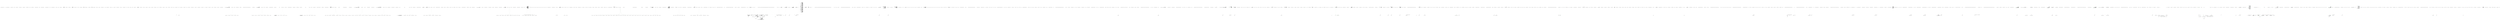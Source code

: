 digraph  {
m0_8 [cluster="Ninject.IKernelConfiguration.Load(System.Collections.Generic.IEnumerable<Ninject.Modules.INinjectModule>)", file="CultureInfoExtensions.cs", label="Entry Ninject.IKernelConfiguration.Load(System.Collections.Generic.IEnumerable<Ninject.Modules.INinjectModule>)", span="31-31"];
m0_3 [cluster="TModule.cstr", file="CultureInfoExtensions.cs", label="Entry TModule.cstr", span=""];
m0_16 [cluster="Ninject.IKernelConfiguration.Load(System.Collections.Generic.IEnumerable<System.Reflection.Assembly>)", file="CultureInfoExtensions.cs", label="Entry Ninject.IKernelConfiguration.Load(System.Collections.Generic.IEnumerable<System.Reflection.Assembly>)", span="44-44"];
m0_0 [cluster="Ninject.ModuleLoadExtensions.Load<TModule>(Ninject.IKernelConfiguration)", file="CultureInfoExtensions.cs", label="Entry Ninject.ModuleLoadExtensions.Load<TModule>(Ninject.IKernelConfiguration)", span="28-28"];
m0_1 [cluster="Ninject.ModuleLoadExtensions.Load<TModule>(Ninject.IKernelConfiguration)", file="CultureInfoExtensions.cs", label="kernelConfiguration.Load(new TModule())", span="31-31"];
m0_2 [cluster="Ninject.ModuleLoadExtensions.Load<TModule>(Ninject.IKernelConfiguration)", file="CultureInfoExtensions.cs", label="Exit Ninject.ModuleLoadExtensions.Load<TModule>(Ninject.IKernelConfiguration)", span="28-28"];
m0_12 [cluster="Ninject.IKernelConfiguration.Load(System.Collections.Generic.IEnumerable<string>)", file="CultureInfoExtensions.cs", label="Entry Ninject.IKernelConfiguration.Load(System.Collections.Generic.IEnumerable<string>)", span="38-38"];
m0_4 [cluster="Ninject.IKernelConfiguration.Load(params Ninject.Modules.INinjectModule[])", file="CultureInfoExtensions.cs", label="Entry Ninject.IKernelConfiguration.Load(params Ninject.Modules.INinjectModule[])", span="39-39"];
m0_9 [cluster="Ninject.ModuleLoadExtensions.Load(Ninject.IKernelConfiguration, params string[])", file="CultureInfoExtensions.cs", label="Entry Ninject.ModuleLoadExtensions.Load(Ninject.IKernelConfiguration, params string[])", span="50-50"];
m0_10 [cluster="Ninject.ModuleLoadExtensions.Load(Ninject.IKernelConfiguration, params string[])", file="CultureInfoExtensions.cs", label="kernelConfiguration.Load(filePatterns)", span="52-52"];
m0_11 [cluster="Ninject.ModuleLoadExtensions.Load(Ninject.IKernelConfiguration, params string[])", file="CultureInfoExtensions.cs", label="Exit Ninject.ModuleLoadExtensions.Load(Ninject.IKernelConfiguration, params string[])", span="50-50"];
m0_13 [cluster="Ninject.ModuleLoadExtensions.Load(Ninject.IKernelConfiguration, params System.Reflection.Assembly[])", file="CultureInfoExtensions.cs", label="Entry Ninject.ModuleLoadExtensions.Load(Ninject.IKernelConfiguration, params System.Reflection.Assembly[])", span="60-60"];
m0_14 [cluster="Ninject.ModuleLoadExtensions.Load(Ninject.IKernelConfiguration, params System.Reflection.Assembly[])", file="CultureInfoExtensions.cs", label="kernelConfiguration.Load(assemblies)", span="62-62"];
m0_15 [cluster="Ninject.ModuleLoadExtensions.Load(Ninject.IKernelConfiguration, params System.Reflection.Assembly[])", file="CultureInfoExtensions.cs", label="Exit Ninject.ModuleLoadExtensions.Load(Ninject.IKernelConfiguration, params System.Reflection.Assembly[])", span="60-60"];
m0_5 [cluster="Ninject.ModuleLoadExtensions.Load(Ninject.IKernelConfiguration, params Ninject.Modules.INinjectModule[])", file="CultureInfoExtensions.cs", label="Entry Ninject.ModuleLoadExtensions.Load(Ninject.IKernelConfiguration, params Ninject.Modules.INinjectModule[])", span="39-39"];
m0_6 [cluster="Ninject.ModuleLoadExtensions.Load(Ninject.IKernelConfiguration, params Ninject.Modules.INinjectModule[])", file="CultureInfoExtensions.cs", label="kernelConfiguration.Load(modules)", span="41-41"];
m0_7 [cluster="Ninject.ModuleLoadExtensions.Load(Ninject.IKernelConfiguration, params Ninject.Modules.INinjectModule[])", file="CultureInfoExtensions.cs", label="Exit Ninject.ModuleLoadExtensions.Load(Ninject.IKernelConfiguration, params Ninject.Modules.INinjectModule[])", span="39-39"];
m1_17 [cluster="System.Type.InstanceProperty(string, object)", file="FSharpOptionHelper.cs", label="Entry System.Type.InstanceProperty(string, object)", span="199-199"];
m1_3 [cluster="System.Type.GetGenericArguments()", file="FSharpOptionHelper.cs", label="Entry System.Type.GetGenericArguments()", span="0-0"];
m1_13 [cluster="CommandLine.Infrastructure.FSharpOptionHelper.ValueOf(object)", file="FSharpOptionHelper.cs", label="Entry CommandLine.Infrastructure.FSharpOptionHelper.ValueOf(object)", span="30-30"];
m1_14 [cluster="CommandLine.Infrastructure.FSharpOptionHelper.ValueOf(object)", file="FSharpOptionHelper.cs", label="return typeof(FSharpOption<>)\r\n                .MakeGenericType(GetUnderlyingType(value.GetType()))\r\n                .InstanceProperty(\r\n                    ''Value'', value);", span="32-35"];
m1_15 [cluster="CommandLine.Infrastructure.FSharpOptionHelper.ValueOf(object)", file="FSharpOptionHelper.cs", label="Exit CommandLine.Infrastructure.FSharpOptionHelper.ValueOf(object)", span="30-30"];
m1_18 [cluster="CommandLine.Infrastructure.FSharpOptionHelper.IsSome(object)", file="FSharpOptionHelper.cs", label="Entry CommandLine.Infrastructure.FSharpOptionHelper.IsSome(object)", span="38-38"];
m1_19 [cluster="CommandLine.Infrastructure.FSharpOptionHelper.IsSome(object)", file="FSharpOptionHelper.cs", label="return (bool)typeof(FSharpOption<>)\r\n                .MakeGenericType(GetUnderlyingType(value.GetType()))\r\n                .StaticMethod(\r\n                    ''get_IsSome'', value);", span="40-43"];
m1_20 [cluster="CommandLine.Infrastructure.FSharpOptionHelper.IsSome(object)", file="FSharpOptionHelper.cs", label="Exit CommandLine.Infrastructure.FSharpOptionHelper.IsSome(object)", span="38-38"];
m1_16 [cluster="object.GetType()", file="FSharpOptionHelper.cs", label="Entry object.GetType()", span="0-0"];
m1_12 [cluster="System.Type.StaticProperty(string)", file="FSharpOptionHelper.cs", label="Entry System.Type.StaticProperty(string)", span="189-189"];
m1_4 [cluster="CommandLine.Infrastructure.FSharpOptionHelper.Some(System.Type, object)", file="FSharpOptionHelper.cs", label="Entry CommandLine.Infrastructure.FSharpOptionHelper.Some(System.Type, object)", span="14-14"];
m1_5 [cluster="CommandLine.Infrastructure.FSharpOptionHelper.Some(System.Type, object)", file="FSharpOptionHelper.cs", label="return typeof(FSharpOption<>)\r\n                    .MakeGenericType(type)\r\n                    .StaticMethod(\r\n                        ''Some'', value);", span="16-19"];
m1_6 [cluster="CommandLine.Infrastructure.FSharpOptionHelper.Some(System.Type, object)", file="FSharpOptionHelper.cs", label="Exit CommandLine.Infrastructure.FSharpOptionHelper.Some(System.Type, object)", span="14-14"];
m1_9 [cluster="CommandLine.Infrastructure.FSharpOptionHelper.None(System.Type)", file="FSharpOptionHelper.cs", label="Entry CommandLine.Infrastructure.FSharpOptionHelper.None(System.Type)", span="22-22"];
m1_10 [cluster="CommandLine.Infrastructure.FSharpOptionHelper.None(System.Type)", file="FSharpOptionHelper.cs", label="return typeof(FSharpOption<>)\r\n                    .MakeGenericType(type)\r\n                    .StaticProperty(\r\n                        ''None'');", span="24-27"];
m1_11 [cluster="CommandLine.Infrastructure.FSharpOptionHelper.None(System.Type)", file="FSharpOptionHelper.cs", label="Exit CommandLine.Infrastructure.FSharpOptionHelper.None(System.Type)", span="22-22"];
m1_7 [cluster="System.Type.MakeGenericType(params System.Type[])", file="FSharpOptionHelper.cs", label="Entry System.Type.MakeGenericType(params System.Type[])", span="0-0"];
m1_8 [cluster="System.Type.StaticMethod(string, params object[])", file="FSharpOptionHelper.cs", label="Entry System.Type.StaticMethod(string, params object[])", span="179-179"];
m1_0 [cluster="CommandLine.Infrastructure.FSharpOptionHelper.GetUnderlyingType(System.Type)", file="FSharpOptionHelper.cs", label="Entry CommandLine.Infrastructure.FSharpOptionHelper.GetUnderlyingType(System.Type)", span="8-8"];
m1_1 [cluster="CommandLine.Infrastructure.FSharpOptionHelper.GetUnderlyingType(System.Type)", file="FSharpOptionHelper.cs", label="return type\r\n                .GetGenericArguments()[0];", span="10-11"];
m1_2 [cluster="CommandLine.Infrastructure.FSharpOptionHelper.GetUnderlyingType(System.Type)", file="FSharpOptionHelper.cs", label="Exit CommandLine.Infrastructure.FSharpOptionHelper.GetUnderlyingType(System.Type)", span="8-8"];
m2_18 [cluster="CommandLine.Infrastructure.StringExtensions.Spaces(int)", file="HelpText.cs", label="Entry CommandLine.Infrastructure.StringExtensions.Spaces(int)", span="35-35"];
m2_19 [cluster="CommandLine.Infrastructure.StringExtensions.Spaces(int)", file="HelpText.cs", label="return new string(' ', value);", span="37-37"];
m2_20 [cluster="CommandLine.Infrastructure.StringExtensions.Spaces(int)", file="HelpText.cs", label="Exit CommandLine.Infrastructure.StringExtensions.Spaces(int)", span="35-35"];
m2_15 [cluster="CommandLine.Infrastructure.StringExtensions.FormatLocal(string, params object[])", file="HelpText.cs", label="Entry CommandLine.Infrastructure.StringExtensions.FormatLocal(string, params object[])", span="30-30"];
m2_16 [cluster="CommandLine.Infrastructure.StringExtensions.FormatLocal(string, params object[])", file="HelpText.cs", label="return string.Format(CultureInfo.CurrentCulture, value, arguments);", span="32-32"];
m2_17 [cluster="CommandLine.Infrastructure.StringExtensions.FormatLocal(string, params object[])", file="HelpText.cs", label="Exit CommandLine.Infrastructure.StringExtensions.FormatLocal(string, params object[])", span="30-30"];
m2_3 [cluster="string.String(char, int)", file="HelpText.cs", label="Entry string.String(char, int)", span="0-0"];
m2_34 [cluster="System.Text.StringBuilder.StringBuilder(string)", file="HelpText.cs", label="Entry System.Text.StringBuilder.StringBuilder(string)", span="0-0"];
m2_35 [cluster="System.Text.StringBuilder.Append(string)", file="HelpText.cs", label="Entry System.Text.StringBuilder.Append(string)", span="0-0"];
m2_24 [cluster="string.CompareOrdinal(string, string)", file="HelpText.cs", label="Entry string.CompareOrdinal(string, string)", span="0-0"];
m2_37 [cluster="CommandLine.Infrastructure.StringExtensions.IsBooleanString(string)", file="HelpText.cs", label="Entry CommandLine.Infrastructure.StringExtensions.IsBooleanString(string)", span="60-60"];
m2_38 [cluster="CommandLine.Infrastructure.StringExtensions.IsBooleanString(string)", file="HelpText.cs", label="return value.Equals(''true'', StringComparison.OrdinalIgnoreCase)\r\n                || value.Equals(''false'', StringComparison.OrdinalIgnoreCase);", span="62-63"];
m2_39 [cluster="CommandLine.Infrastructure.StringExtensions.IsBooleanString(string)", file="HelpText.cs", label="Exit CommandLine.Infrastructure.StringExtensions.IsBooleanString(string)", span="60-60"];
m2_7 [cluster="System.Convert.ToString(object, System.IFormatProvider)", file="HelpText.cs", label="Entry System.Convert.ToString(object, System.IFormatProvider)", span="0-0"];
m2_41 [cluster="CommandLine.Infrastructure.StringExtensions.ToBoolean(string)", file="HelpText.cs", label="Entry CommandLine.Infrastructure.StringExtensions.ToBoolean(string)", span="66-66"];
m2_42 [cluster="CommandLine.Infrastructure.StringExtensions.ToBoolean(string)", file="HelpText.cs", label="return value.Equals(''true'', StringComparison.OrdinalIgnoreCase);", span="68-68"];
m2_43 [cluster="CommandLine.Infrastructure.StringExtensions.ToBoolean(string)", file="HelpText.cs", label="Exit CommandLine.Infrastructure.StringExtensions.ToBoolean(string)", span="66-66"];
m2_21 [cluster="CommandLine.Infrastructure.StringExtensions.EqualsOrdinal(string, string)", file="HelpText.cs", label="Entry CommandLine.Infrastructure.StringExtensions.EqualsOrdinal(string, string)", span="40-40"];
m2_22 [cluster="CommandLine.Infrastructure.StringExtensions.EqualsOrdinal(string, string)", file="HelpText.cs", label="return string.CompareOrdinal(strA, strB) == 0;", span="42-42"];
m2_23 [cluster="CommandLine.Infrastructure.StringExtensions.EqualsOrdinal(string, string)", file="HelpText.cs", label="Exit CommandLine.Infrastructure.StringExtensions.EqualsOrdinal(string, string)", span="40-40"];
m2_8 [cluster="CommandLine.Infrastructure.StringExtensions.ToStringLocal<T>(T)", file="HelpText.cs", label="Entry CommandLine.Infrastructure.StringExtensions.ToStringLocal<T>(T)", span="20-20"];
m2_9 [cluster="CommandLine.Infrastructure.StringExtensions.ToStringLocal<T>(T)", file="HelpText.cs", label="return Convert.ToString(value, CultureInfo.CurrentCulture);", span="22-22"];
m2_10 [cluster="CommandLine.Infrastructure.StringExtensions.ToStringLocal<T>(T)", file="HelpText.cs", label="Exit CommandLine.Infrastructure.StringExtensions.ToStringLocal<T>(T)", span="20-20"];
m2_40 [cluster="string.Equals(string, System.StringComparison)", file="HelpText.cs", label="Entry string.Equals(string, System.StringComparison)", span="0-0"];
m2_36 [cluster="System.Text.StringBuilder.ToString()", file="HelpText.cs", label="Entry System.Text.StringBuilder.ToString()", span="0-0"];
m2_28 [cluster="CommandLine.Infrastructure.StringExtensions.JoinTo(string, params string[])", file="HelpText.cs", label="Entry CommandLine.Infrastructure.StringExtensions.JoinTo(string, params string[])", span="50-50"];
m2_29 [cluster="CommandLine.Infrastructure.StringExtensions.JoinTo(string, params string[])", file="HelpText.cs", label="var builder = new StringBuilder(value)", span="52-52"];
m2_30 [cluster="CommandLine.Infrastructure.StringExtensions.JoinTo(string, params string[])", file="HelpText.cs", label=others, span="53-53"];
m2_31 [cluster="CommandLine.Infrastructure.StringExtensions.JoinTo(string, params string[])", file="HelpText.cs", label="builder.Append(v)", span="55-55"];
m2_32 [cluster="CommandLine.Infrastructure.StringExtensions.JoinTo(string, params string[])", file="HelpText.cs", label="return builder.ToString();", span="57-57"];
m2_33 [cluster="CommandLine.Infrastructure.StringExtensions.JoinTo(string, params string[])", file="HelpText.cs", label="Exit CommandLine.Infrastructure.StringExtensions.JoinTo(string, params string[])", span="50-50"];
m2_25 [cluster="CommandLine.Infrastructure.StringExtensions.SafeLength(string)", file="HelpText.cs", label="Entry CommandLine.Infrastructure.StringExtensions.SafeLength(string)", span="45-45"];
m2_26 [cluster="CommandLine.Infrastructure.StringExtensions.SafeLength(string)", file="HelpText.cs", label="return value == null ? 0 : value.Length;", span="47-47"];
m2_27 [cluster="CommandLine.Infrastructure.StringExtensions.SafeLength(string)", file="HelpText.cs", label="Exit CommandLine.Infrastructure.StringExtensions.SafeLength(string)", span="45-45"];
m2_11 [cluster="CommandLine.Infrastructure.StringExtensions.FormatInvariant(string, params object[])", file="HelpText.cs", label="Entry CommandLine.Infrastructure.StringExtensions.FormatInvariant(string, params object[])", span="25-25"];
m2_12 [cluster="CommandLine.Infrastructure.StringExtensions.FormatInvariant(string, params object[])", file="HelpText.cs", label="return string.Format(CultureInfo.InvariantCulture, value, arguments);", span="27-27"];
m2_13 [cluster="CommandLine.Infrastructure.StringExtensions.FormatInvariant(string, params object[])", file="HelpText.cs", label="Exit CommandLine.Infrastructure.StringExtensions.FormatInvariant(string, params object[])", span="25-25"];
m2_0 [cluster="CommandLine.Infrastructure.StringExtensions.ToOneCharString(char)", file="HelpText.cs", label="Entry CommandLine.Infrastructure.StringExtensions.ToOneCharString(char)", span="10-10"];
m2_1 [cluster="CommandLine.Infrastructure.StringExtensions.ToOneCharString(char)", file="HelpText.cs", label="return new string(c, 1);", span="12-12"];
m2_2 [cluster="CommandLine.Infrastructure.StringExtensions.ToOneCharString(char)", file="HelpText.cs", label="Exit CommandLine.Infrastructure.StringExtensions.ToOneCharString(char)", span="10-10"];
m2_4 [cluster="CommandLine.Infrastructure.StringExtensions.ToStringInvariant<T>(T)", file="HelpText.cs", label="Entry CommandLine.Infrastructure.StringExtensions.ToStringInvariant<T>(T)", span="15-15"];
m2_5 [cluster="CommandLine.Infrastructure.StringExtensions.ToStringInvariant<T>(T)", file="HelpText.cs", label="return Convert.ToString(value, CultureInfo.InvariantCulture);", span="17-17"];
m2_6 [cluster="CommandLine.Infrastructure.StringExtensions.ToStringInvariant<T>(T)", file="HelpText.cs", label="Exit CommandLine.Infrastructure.StringExtensions.ToStringInvariant<T>(T)", span="15-15"];
m2_14 [cluster="string.Format(System.IFormatProvider, string, params object[])", file="HelpText.cs", label="Entry string.Format(System.IFormatProvider, string, params object[])", span="0-0"];
m3_50 [cluster="CommandLine.Tests.Unit.Text.HelpTextTests.Create_instance_with_enum_options_disabled()", file="HelpTextTests.cs", label="Entry CommandLine.Tests.Unit.Text.HelpTextTests.Create_instance_with_enum_options_disabled()", span="94-94"];
m3_51 [cluster="CommandLine.Tests.Unit.Text.HelpTextTests.Create_instance_with_enum_options_disabled()", file="HelpTextTests.cs", label="var sut = new HelpText { AddDashesToOption = true }\r\n                .AddPreOptionsLine(''pre-options'')\r\n                .AddOptions(new NotParsed<Options_With_Enum_Having_HelpText>(TypeInfo.Create(typeof(Options_With_Enum_Having_HelpText)), Enumerable.Empty<Error>()))\r\n                .AddPostOptionsLine(''post-options'')", span="98-101"];
m3_52 [cluster="CommandLine.Tests.Unit.Text.HelpTextTests.Create_instance_with_enum_options_disabled()", file="HelpTextTests.cs", label="var lines = sut.ToString().ToNotEmptyLines().TrimStringArray()", span="105-105"];
m3_53 [cluster="CommandLine.Tests.Unit.Text.HelpTextTests.Create_instance_with_enum_options_disabled()", file="HelpTextTests.cs", label="lines[0].ShouldBeEquivalentTo(''pre-options'')", span="106-106"];
m3_54 [cluster="CommandLine.Tests.Unit.Text.HelpTextTests.Create_instance_with_enum_options_disabled()", file="HelpTextTests.cs", label="lines[1].ShouldBeEquivalentTo(''--stringvalue    Define a string value here.'')", span="107-107"];
m3_55 [cluster="CommandLine.Tests.Unit.Text.HelpTextTests.Create_instance_with_enum_options_disabled()", file="HelpTextTests.cs", label="lines[2].ShouldBeEquivalentTo(''--shape          Define a enum value here.'')", span="108-108"];
m3_56 [cluster="CommandLine.Tests.Unit.Text.HelpTextTests.Create_instance_with_enum_options_disabled()", file="HelpTextTests.cs", label="lines[3].ShouldBeEquivalentTo(''--help           Display this help screen.'')", span="109-109"];
m3_57 [cluster="CommandLine.Tests.Unit.Text.HelpTextTests.Create_instance_with_enum_options_disabled()", file="HelpTextTests.cs", label="lines[4].ShouldBeEquivalentTo(''--version        Display version information.'')", span="110-110"];
m3_58 [cluster="CommandLine.Tests.Unit.Text.HelpTextTests.Create_instance_with_enum_options_disabled()", file="HelpTextTests.cs", label="lines[5].ShouldBeEquivalentTo(''post-options'')", span="111-111"];
m3_59 [cluster="CommandLine.Tests.Unit.Text.HelpTextTests.Create_instance_with_enum_options_disabled()", file="HelpTextTests.cs", label="Exit CommandLine.Tests.Unit.Text.HelpTextTests.Create_instance_with_enum_options_disabled()", span="94-94"];
m3_16 [cluster="CommandLine.Text.HelpText.HelpText(string, string)", file="HelpTextTests.cs", label="Entry CommandLine.Text.HelpText.HelpText(string, string)", span="82-82"];
m3_126 [cluster="CommandLine.Text.HelpText.RenderParsingErrorsText<T>(CommandLine.ParserResult<T>, System.Func<CommandLine.Error, string>, System.Func<System.Collections.Generic.IEnumerable<CommandLine.MutuallyExclusiveSetError>, string>, int)", file="HelpTextTests.cs", label="Entry CommandLine.Text.HelpText.RenderParsingErrorsText<T>(CommandLine.ParserResult<T>, System.Func<CommandLine.Error, string>, System.Func<System.Collections.Generic.IEnumerable<CommandLine.MutuallyExclusiveSetError>, string>, int)", span="458-458"];
m3_22 [cluster="CommandLine.Tests.Unit.Text.HelpTextTests.Create_instance_with_options()", file="HelpTextTests.cs", label="Entry CommandLine.Tests.Unit.Text.HelpTextTests.Create_instance_with_options()", span="47-47"];
m3_23 [cluster="CommandLine.Tests.Unit.Text.HelpTextTests.Create_instance_with_options()", file="HelpTextTests.cs", label="var sut = new HelpText { AddDashesToOption = true }\r\n                .AddPreOptionsLine(''pre-options'')\r\n                .AddOptions(new NotParsed<Simple_Options>(TypeInfo.Create(typeof(Simple_Options)), Enumerable.Empty<Error>()))\r\n                .AddPostOptionsLine(''post-options'')", span="51-54"];
m3_24 [cluster="CommandLine.Tests.Unit.Text.HelpTextTests.Create_instance_with_options()", file="HelpTextTests.cs", label="var lines = sut.ToString().ToNotEmptyLines().TrimStringArray()", span="58-58"];
m3_25 [cluster="CommandLine.Tests.Unit.Text.HelpTextTests.Create_instance_with_options()", file="HelpTextTests.cs", label="lines[0].ShouldBeEquivalentTo(''pre-options'')", span="59-59"];
m3_26 [cluster="CommandLine.Tests.Unit.Text.HelpTextTests.Create_instance_with_options()", file="HelpTextTests.cs", label="lines[1].ShouldBeEquivalentTo(''--stringvalue    Define a string value here.'')", span="60-60"];
m3_27 [cluster="CommandLine.Tests.Unit.Text.HelpTextTests.Create_instance_with_options()", file="HelpTextTests.cs", label="lines[2].ShouldBeEquivalentTo(''-i               Define a int sequence here.'')", span="61-61"];
m3_28 [cluster="CommandLine.Tests.Unit.Text.HelpTextTests.Create_instance_with_options()", file="HelpTextTests.cs", label="lines[3].ShouldBeEquivalentTo(''-x               Define a boolean or switch value here.'')", span="62-62"];
m3_29 [cluster="CommandLine.Tests.Unit.Text.HelpTextTests.Create_instance_with_options()", file="HelpTextTests.cs", label="lines[4].ShouldBeEquivalentTo(''--help           Display this help screen.'')", span="63-63"];
m3_30 [cluster="CommandLine.Tests.Unit.Text.HelpTextTests.Create_instance_with_options()", file="HelpTextTests.cs", label="lines[5].ShouldBeEquivalentTo(''--version        Display version information.'')", span="64-64"];
m3_31 [cluster="CommandLine.Tests.Unit.Text.HelpTextTests.Create_instance_with_options()", file="HelpTextTests.cs", label="lines[6].ShouldBeEquivalentTo(''value pos. 0     Define a long value here.'')", span="65-65"];
m3_32 [cluster="CommandLine.Tests.Unit.Text.HelpTextTests.Create_instance_with_options()", file="HelpTextTests.cs", label="lines[7].ShouldBeEquivalentTo(''post-options'')", span="66-66"];
m3_33 [cluster="CommandLine.Tests.Unit.Text.HelpTextTests.Create_instance_with_options()", file="HelpTextTests.cs", label="Exit CommandLine.Tests.Unit.Text.HelpTextTests.Create_instance_with_options()", span="47-47"];
m3_66 [cluster="CommandLine.Tests.Unit.Text.HelpTextTests.When_help_text_is_longer_than_width_it_will_wrap_around_as_if_in_a_column()", file="HelpTextTests.cs", label="Entry CommandLine.Tests.Unit.Text.HelpTextTests.When_help_text_is_longer_than_width_it_will_wrap_around_as_if_in_a_column()", span="132-132"];
m3_67 [cluster="CommandLine.Tests.Unit.Text.HelpTextTests.When_help_text_is_longer_than_width_it_will_wrap_around_as_if_in_a_column()", file="HelpTextTests.cs", label="var sut = new HelpText(new HeadingInfo(''CommandLine.Tests.dll'', ''1.9.4.131''))", span="136-136"];
m3_68 [cluster="CommandLine.Tests.Unit.Text.HelpTextTests.When_help_text_is_longer_than_width_it_will_wrap_around_as_if_in_a_column()", file="HelpTextTests.cs", label="sut.MaximumDisplayWidth = 40", span="137-137"];
m3_69 [cluster="CommandLine.Tests.Unit.Text.HelpTextTests.When_help_text_is_longer_than_width_it_will_wrap_around_as_if_in_a_column()", file="HelpTextTests.cs", label="sut.AddOptions(\r\n                new NotParsed<Simple_Options_With_HelpText_Set_To_Long_Description>(\r\n                    TypeInfo.Create(typeof(Simple_Options_With_HelpText_Set_To_Long_Description)),\r\n                    Enumerable.Empty<Error>()))", span="138-141"];
m3_70 [cluster="CommandLine.Tests.Unit.Text.HelpTextTests.When_help_text_is_longer_than_width_it_will_wrap_around_as_if_in_a_column()", file="HelpTextTests.cs", label="var lines = sut.ToString().Split(new[] { Environment.NewLine }, StringSplitOptions.None)", span="144-144"];
m3_71 [cluster="CommandLine.Tests.Unit.Text.HelpTextTests.When_help_text_is_longer_than_width_it_will_wrap_around_as_if_in_a_column()", file="HelpTextTests.cs", label="lines[2].ShouldBeEquivalentTo(''  v, verbose    This is the description'')", span="145-145"];
m3_72 [cluster="CommandLine.Tests.Unit.Text.HelpTextTests.When_help_text_is_longer_than_width_it_will_wrap_around_as_if_in_a_column()", file="HelpTextTests.cs", label="lines[3].ShouldBeEquivalentTo(''                of the verbosity to '')", span="147-147"];
m3_73 [cluster="CommandLine.Tests.Unit.Text.HelpTextTests.When_help_text_is_longer_than_width_it_will_wrap_around_as_if_in_a_column()", file="HelpTextTests.cs", label="lines[4].ShouldBeEquivalentTo(''                test out the wrapping '')", span="148-148"];
m3_74 [cluster="CommandLine.Tests.Unit.Text.HelpTextTests.When_help_text_is_longer_than_width_it_will_wrap_around_as_if_in_a_column()", file="HelpTextTests.cs", label="lines[5].ShouldBeEquivalentTo(''                capabilities of the '')", span="149-149"];
m3_75 [cluster="CommandLine.Tests.Unit.Text.HelpTextTests.When_help_text_is_longer_than_width_it_will_wrap_around_as_if_in_a_column()", file="HelpTextTests.cs", label="lines[6].ShouldBeEquivalentTo(''                Help Text.'')", span="150-150"];
m3_76 [cluster="CommandLine.Tests.Unit.Text.HelpTextTests.When_help_text_is_longer_than_width_it_will_wrap_around_as_if_in_a_column()", file="HelpTextTests.cs", label="Exit CommandLine.Tests.Unit.Text.HelpTextTests.When_help_text_is_longer_than_width_it_will_wrap_around_as_if_in_a_column()", span="132-132"];
m3_222 [cluster="CommandLine.Text.HelpText.RenderUsageText<T>(CommandLine.ParserResult<T>)", file="HelpTextTests.cs", label="Entry CommandLine.Text.HelpText.RenderUsageText<T>(CommandLine.ParserResult<T>)", span="516-516"];
m3_78 [cluster="CommandLine.Tests.Unit.Text.HelpTextTests.Long_help_text_without_spaces()", file="HelpTextTests.cs", label="Entry CommandLine.Tests.Unit.Text.HelpTextTests.Long_help_text_without_spaces()", span="155-155"];
m3_79 [cluster="CommandLine.Tests.Unit.Text.HelpTextTests.Long_help_text_without_spaces()", file="HelpTextTests.cs", label="var sut = new HelpText(new HeadingInfo(''CommandLine.Tests.dll'', ''1.9.4.131''))", span="159-159"];
m3_80 [cluster="CommandLine.Tests.Unit.Text.HelpTextTests.Long_help_text_without_spaces()", file="HelpTextTests.cs", label="sut.MaximumDisplayWidth = 40", span="160-160"];
m3_81 [cluster="CommandLine.Tests.Unit.Text.HelpTextTests.Long_help_text_without_spaces()", file="HelpTextTests.cs", label="sut.AddOptions(\r\n                new NotParsed<Simple_Options_With_HelpText_Set_To_Long_Description_Without_Spaces>(\r\n                    TypeInfo.Create(typeof(Simple_Options_With_HelpText_Set_To_Long_Description_Without_Spaces)),\r\n                    Enumerable.Empty<Error>()))", span="161-164"];
m3_82 [cluster="CommandLine.Tests.Unit.Text.HelpTextTests.Long_help_text_without_spaces()", file="HelpTextTests.cs", label="var lines = sut.ToString().ToNotEmptyLines()", span="167-167"];
m3_83 [cluster="CommandLine.Tests.Unit.Text.HelpTextTests.Long_help_text_without_spaces()", file="HelpTextTests.cs", label="lines[1].ShouldBeEquivalentTo(''  v, verbose    Before '')", span="168-168"];
m3_84 [cluster="CommandLine.Tests.Unit.Text.HelpTextTests.Long_help_text_without_spaces()", file="HelpTextTests.cs", label="lines[2].ShouldBeEquivalentTo(''                012345678901234567890123'')", span="169-169"];
m3_85 [cluster="CommandLine.Tests.Unit.Text.HelpTextTests.Long_help_text_without_spaces()", file="HelpTextTests.cs", label="lines[3].ShouldBeEquivalentTo(''                After'')", span="170-170"];
m3_86 [cluster="CommandLine.Tests.Unit.Text.HelpTextTests.Long_help_text_without_spaces()", file="HelpTextTests.cs", label="lines[4].ShouldBeEquivalentTo(''  input-file    Before '')", span="171-171"];
m3_87 [cluster="CommandLine.Tests.Unit.Text.HelpTextTests.Long_help_text_without_spaces()", file="HelpTextTests.cs", label="lines[5].ShouldBeEquivalentTo(''                012345678901234567890123'')", span="172-172"];
m3_88 [cluster="CommandLine.Tests.Unit.Text.HelpTextTests.Long_help_text_without_spaces()", file="HelpTextTests.cs", label="lines[6].ShouldBeEquivalentTo(''                456789 After'')", span="173-173"];
m3_89 [cluster="CommandLine.Tests.Unit.Text.HelpTextTests.Long_help_text_without_spaces()", file="HelpTextTests.cs", label="Exit CommandLine.Tests.Unit.Text.HelpTextTests.Long_help_text_without_spaces()", span="155-155"];
m3_191 [cluster="System.Collections.Generic.IEnumerable<TSource>.Concat<TSource>(System.Collections.Generic.IEnumerable<TSource>)", file="HelpTextTests.cs", label="Entry System.Collections.Generic.IEnumerable<TSource>.Concat<TSource>(System.Collections.Generic.IEnumerable<TSource>)", span="0-0"];
m3_116 [cluster="CommandLine.BadFormatTokenError.BadFormatTokenError(string)", file="HelpTextTests.cs", label="Entry CommandLine.BadFormatTokenError.BadFormatTokenError(string)", span="221-221"];
m3_149 [cluster="CommandLine.Tests.Unit.Text.HelpTextTests.Invoke_AutoBuild_for_Options_returns_appropriate_formatted_text()", file="HelpTextTests.cs", label="Entry CommandLine.Tests.Unit.Text.HelpTextTests.Invoke_AutoBuild_for_Options_returns_appropriate_formatted_text()", span="260-260"];
m3_150 [cluster="CommandLine.Tests.Unit.Text.HelpTextTests.Invoke_AutoBuild_for_Options_returns_appropriate_formatted_text()", file="HelpTextTests.cs", label="var fakeResult = new NotParsed<Simple_Options>(\r\n                TypeInfo.Create(typeof(Simple_Options)),\r\n                new Error[]\r\n                    {\r\n                        new BadFormatTokenError(''badtoken''),\r\n                        new SequenceOutOfRangeError(new NameInfo(''i'', ''''))\r\n                    })", span="263-269"];
m3_151 [cluster="CommandLine.Tests.Unit.Text.HelpTextTests.Invoke_AutoBuild_for_Options_returns_appropriate_formatted_text()", file="HelpTextTests.cs", label="var helpText = HelpText.AutoBuild(fakeResult)", span="272-272"];
m3_152 [cluster="CommandLine.Tests.Unit.Text.HelpTextTests.Invoke_AutoBuild_for_Options_returns_appropriate_formatted_text()", file="HelpTextTests.cs", label="var lines = helpText.ToString().ToNotEmptyLines().TrimStringArray()", span="275-275"];
m3_153 [cluster="CommandLine.Tests.Unit.Text.HelpTextTests.Invoke_AutoBuild_for_Options_returns_appropriate_formatted_text()", file="HelpTextTests.cs", label="lines[0].Should().StartWithEquivalent(''CommandLine'')", span="276-276"];
m3_154 [cluster="CommandLine.Tests.Unit.Text.HelpTextTests.Invoke_AutoBuild_for_Options_returns_appropriate_formatted_text()", file="HelpTextTests.cs", label="lines[1].Should().StartWithEquivalent(''Copyright (c)'')", span="277-277"];
m3_155 [cluster="CommandLine.Tests.Unit.Text.HelpTextTests.Invoke_AutoBuild_for_Options_returns_appropriate_formatted_text()", file="HelpTextTests.cs", label="lines[2].ShouldBeEquivalentTo(''ERROR(S):'')", span="278-278"];
m3_156 [cluster="CommandLine.Tests.Unit.Text.HelpTextTests.Invoke_AutoBuild_for_Options_returns_appropriate_formatted_text()", file="HelpTextTests.cs", label="lines[3].ShouldBeEquivalentTo(''Token 'badtoken' is not recognized.'')", span="279-279"];
m3_157 [cluster="CommandLine.Tests.Unit.Text.HelpTextTests.Invoke_AutoBuild_for_Options_returns_appropriate_formatted_text()", file="HelpTextTests.cs", label="lines[4].ShouldBeEquivalentTo(''A sequence option 'i' is defined with fewer or more items than required.'')", span="280-280"];
m3_158 [cluster="CommandLine.Tests.Unit.Text.HelpTextTests.Invoke_AutoBuild_for_Options_returns_appropriate_formatted_text()", file="HelpTextTests.cs", label="lines[5].ShouldBeEquivalentTo(''--stringvalue    Define a string value here.'')", span="281-281"];
m3_159 [cluster="CommandLine.Tests.Unit.Text.HelpTextTests.Invoke_AutoBuild_for_Options_returns_appropriate_formatted_text()", file="HelpTextTests.cs", label="lines[6].ShouldBeEquivalentTo(''-i               Define a int sequence here.'')", span="282-282"];
m3_160 [cluster="CommandLine.Tests.Unit.Text.HelpTextTests.Invoke_AutoBuild_for_Options_returns_appropriate_formatted_text()", file="HelpTextTests.cs", label="lines[7].ShouldBeEquivalentTo(''-x               Define a boolean or switch value here.'')", span="283-283"];
m3_161 [cluster="CommandLine.Tests.Unit.Text.HelpTextTests.Invoke_AutoBuild_for_Options_returns_appropriate_formatted_text()", file="HelpTextTests.cs", label="lines[8].ShouldBeEquivalentTo(''--help           Display this help screen.'')", span="284-284"];
m3_162 [cluster="CommandLine.Tests.Unit.Text.HelpTextTests.Invoke_AutoBuild_for_Options_returns_appropriate_formatted_text()", file="HelpTextTests.cs", label="Exit CommandLine.Tests.Unit.Text.HelpTextTests.Invoke_AutoBuild_for_Options_returns_appropriate_formatted_text()", span="260-260"];
m3_193 [cluster="CommandLine.Tests.Unit.Text.HelpTextTests.Create_instance_with_options_and_values()", file="HelpTextTests.cs", label="Entry CommandLine.Tests.Unit.Text.HelpTextTests.Create_instance_with_options_and_values()", span="343-343"];
m3_194 [cluster="CommandLine.Tests.Unit.Text.HelpTextTests.Create_instance_with_options_and_values()", file="HelpTextTests.cs", label="var sut = new HelpText { AddDashesToOption = true }\r\n                .AddPreOptionsLine(''pre-options'')\r\n                .AddOptions(new NotParsed<Options_With_HelpText_And_MetaValue>(TypeInfo.Create(typeof(Options_With_HelpText_And_MetaValue)), Enumerable.Empty<Error>()))\r\n                .AddPostOptionsLine(''post-options'')", span="347-350"];
m3_195 [cluster="CommandLine.Tests.Unit.Text.HelpTextTests.Create_instance_with_options_and_values()", file="HelpTextTests.cs", label="var lines = sut.ToString().ToNotEmptyLines().TrimStringArray()", span="354-354"];
m3_196 [cluster="CommandLine.Tests.Unit.Text.HelpTextTests.Create_instance_with_options_and_values()", file="HelpTextTests.cs", label="lines[0].ShouldBeEquivalentTo(''pre-options'')", span="355-355"];
m3_197 [cluster="CommandLine.Tests.Unit.Text.HelpTextTests.Create_instance_with_options_and_values()", file="HelpTextTests.cs", label="lines[1].ShouldBeEquivalentTo(''--stringvalue=STR            Define a string value here.'')", span="356-356"];
m3_198 [cluster="CommandLine.Tests.Unit.Text.HelpTextTests.Create_instance_with_options_and_values()", file="HelpTextTests.cs", label="lines[2].ShouldBeEquivalentTo(''-i INTSEQ                    Define a int sequence here.'')", span="357-357"];
m3_199 [cluster="CommandLine.Tests.Unit.Text.HelpTextTests.Create_instance_with_options_and_values()", file="HelpTextTests.cs", label="lines[3].ShouldBeEquivalentTo(''-x                           Define a boolean or switch value here.'')", span="358-358"];
m3_200 [cluster="CommandLine.Tests.Unit.Text.HelpTextTests.Create_instance_with_options_and_values()", file="HelpTextTests.cs", label="lines[4].ShouldBeEquivalentTo(''--help                       Display this help screen.'')", span="359-359"];
m3_201 [cluster="CommandLine.Tests.Unit.Text.HelpTextTests.Create_instance_with_options_and_values()", file="HelpTextTests.cs", label="lines[5].ShouldBeEquivalentTo(''--version                    Display version information.'')", span="360-360"];
m3_202 [cluster="CommandLine.Tests.Unit.Text.HelpTextTests.Create_instance_with_options_and_values()", file="HelpTextTests.cs", label="lines[6].ShouldBeEquivalentTo(''number (pos. 0) NUM          Define a long value here.'')", span="361-361"];
m3_203 [cluster="CommandLine.Tests.Unit.Text.HelpTextTests.Create_instance_with_options_and_values()", file="HelpTextTests.cs", label="lines[7].ShouldBeEquivalentTo(''paintcolor (pos. 1) COLOR    Define a color value here.'')", span="362-362"];
m3_204 [cluster="CommandLine.Tests.Unit.Text.HelpTextTests.Create_instance_with_options_and_values()", file="HelpTextTests.cs", label="lines[8].ShouldBeEquivalentTo(''post-options'', lines[8])", span="363-363"];
m3_205 [cluster="CommandLine.Tests.Unit.Text.HelpTextTests.Create_instance_with_options_and_values()", file="HelpTextTests.cs", label="Exit CommandLine.Tests.Unit.Text.HelpTextTests.Create_instance_with_options_and_values()", span="343-343"];
m3_39 [cluster="CommandLine.Tests.Unit.Text.HelpTextTests.Create_instance_with_enum_options_enabled()", file="HelpTextTests.cs", label="Entry CommandLine.Tests.Unit.Text.HelpTextTests.Create_instance_with_enum_options_enabled()", span="71-71"];
m3_40 [cluster="CommandLine.Tests.Unit.Text.HelpTextTests.Create_instance_with_enum_options_enabled()", file="HelpTextTests.cs", label="var sut = new HelpText { AddDashesToOption = true, AddEnumValuesToHelpText = true }\r\n                .AddPreOptionsLine(''pre-options'')\r\n                .AddOptions(new NotParsed<Options_With_Enum_Having_HelpText>(TypeInfo.Create(typeof(Options_With_Enum_Having_HelpText)), Enumerable.Empty<Error>()))\r\n                .AddPostOptionsLine(''post-options'')", span="75-78"];
m3_41 [cluster="CommandLine.Tests.Unit.Text.HelpTextTests.Create_instance_with_enum_options_enabled()", file="HelpTextTests.cs", label="var lines = sut.ToString().ToNotEmptyLines().TrimStringArray()", span="82-82"];
m3_42 [cluster="CommandLine.Tests.Unit.Text.HelpTextTests.Create_instance_with_enum_options_enabled()", file="HelpTextTests.cs", label="lines[0].ShouldBeEquivalentTo(''pre-options'')", span="83-83"];
m3_43 [cluster="CommandLine.Tests.Unit.Text.HelpTextTests.Create_instance_with_enum_options_enabled()", file="HelpTextTests.cs", label="lines[1].ShouldBeEquivalentTo(''--stringvalue    Define a string value here.'')", span="84-84"];
m3_44 [cluster="CommandLine.Tests.Unit.Text.HelpTextTests.Create_instance_with_enum_options_enabled()", file="HelpTextTests.cs", label="lines[2].ShouldBeEquivalentTo(''--shape          Define a enum value here. Valid values: Circle, Square,'')", span="85-85"];
m3_45 [cluster="CommandLine.Tests.Unit.Text.HelpTextTests.Create_instance_with_enum_options_enabled()", file="HelpTextTests.cs", label="lines[3].ShouldBeEquivalentTo(''Triangle'')", span="86-86"];
m3_46 [cluster="CommandLine.Tests.Unit.Text.HelpTextTests.Create_instance_with_enum_options_enabled()", file="HelpTextTests.cs", label="lines[4].ShouldBeEquivalentTo(''--help           Display this help screen.'')", span="87-87"];
m3_47 [cluster="CommandLine.Tests.Unit.Text.HelpTextTests.Create_instance_with_enum_options_enabled()", file="HelpTextTests.cs", label="lines[5].ShouldBeEquivalentTo(''--version        Display version information.'')", span="88-88"];
m3_48 [cluster="CommandLine.Tests.Unit.Text.HelpTextTests.Create_instance_with_enum_options_enabled()", file="HelpTextTests.cs", label="lines[6].ShouldBeEquivalentTo(''post-options'')", span="89-89"];
m3_49 [cluster="CommandLine.Tests.Unit.Text.HelpTextTests.Create_instance_with_enum_options_enabled()", file="HelpTextTests.cs", label="Exit CommandLine.Tests.Unit.Text.HelpTextTests.Create_instance_with_enum_options_enabled()", span="71-71"];
m3_120 [cluster="CommandLine.MissingRequiredOptionError.MissingRequiredOptionError(CommandLine.NameInfo)", file="HelpTextTests.cs", label="Entry CommandLine.MissingRequiredOptionError.MissingRequiredOptionError(CommandLine.NameInfo)", span="316-316"];
m3_90 [cluster="CommandLine.Tests.Unit.Text.HelpTextTests.Long_pre_and_post_lines_without_spaces()", file="HelpTextTests.cs", label="Entry CommandLine.Tests.Unit.Text.HelpTextTests.Long_pre_and_post_lines_without_spaces()", span="178-178"];
m3_91 [cluster="CommandLine.Tests.Unit.Text.HelpTextTests.Long_pre_and_post_lines_without_spaces()", file="HelpTextTests.cs", label="var sut = new HelpText(''Heading Info.'')", span="182-182"];
m3_92 [cluster="CommandLine.Tests.Unit.Text.HelpTextTests.Long_pre_and_post_lines_without_spaces()", file="HelpTextTests.cs", label="sut.MaximumDisplayWidth = 40", span="183-183"];
m3_93 [cluster="CommandLine.Tests.Unit.Text.HelpTextTests.Long_pre_and_post_lines_without_spaces()", file="HelpTextTests.cs", label="sut.AddPreOptionsLine(''Before 0123456789012345678901234567890123456789012 After'')\r\n                .AddOptions(new NotParsed<Simple_Options_Without_HelpText>(TypeInfo.Create(typeof(Simple_Options_Without_HelpText)), Enumerable.Empty<Error>()))\r\n                .AddPostOptionsLine(''Before 0123456789012345678901234567890123456789 After'')", span="184-186"];
m3_94 [cluster="CommandLine.Tests.Unit.Text.HelpTextTests.Long_pre_and_post_lines_without_spaces()", file="HelpTextTests.cs", label="var lines = sut.ToString().ToNotEmptyLines()", span="189-189"];
m3_95 [cluster="CommandLine.Tests.Unit.Text.HelpTextTests.Long_pre_and_post_lines_without_spaces()", file="HelpTextTests.cs", label="lines[1].ShouldBeEquivalentTo(''Before '')", span="190-190"];
m3_96 [cluster="CommandLine.Tests.Unit.Text.HelpTextTests.Long_pre_and_post_lines_without_spaces()", file="HelpTextTests.cs", label="lines[2].ShouldBeEquivalentTo(''0123456789012345678901234567890123456789'')", span="191-191"];
m3_97 [cluster="CommandLine.Tests.Unit.Text.HelpTextTests.Long_pre_and_post_lines_without_spaces()", file="HelpTextTests.cs", label="lines[3].ShouldBeEquivalentTo(''012 After'')", span="192-192"];
m3_98 [cluster="CommandLine.Tests.Unit.Text.HelpTextTests.Long_pre_and_post_lines_without_spaces()", file="HelpTextTests.cs", label="lines[lines.Length - 3].ShouldBeEquivalentTo(''Before '')", span="193-193"];
m3_99 [cluster="CommandLine.Tests.Unit.Text.HelpTextTests.Long_pre_and_post_lines_without_spaces()", file="HelpTextTests.cs", label="lines[lines.Length - 2].ShouldBeEquivalentTo(''0123456789012345678901234567890123456789'')", span="194-194"];
m3_100 [cluster="CommandLine.Tests.Unit.Text.HelpTextTests.Long_pre_and_post_lines_without_spaces()", file="HelpTextTests.cs", label="lines[lines.Length - 1].ShouldBeEquivalentTo('' After'')", span="195-195"];
m3_101 [cluster="CommandLine.Tests.Unit.Text.HelpTextTests.Long_pre_and_post_lines_without_spaces()", file="HelpTextTests.cs", label="Exit CommandLine.Tests.Unit.Text.HelpTextTests.Long_pre_and_post_lines_without_spaces()", span="178-178"];
m3_178 [cluster="CommandLine.Tests.Unit.Text.HelpTextTests.Invoke_AutoBuild_for_Verbs_with_unknown_verb_returns_appropriate_formatted_text()", file="HelpTextTests.cs", label="Entry CommandLine.Tests.Unit.Text.HelpTextTests.Invoke_AutoBuild_for_Verbs_with_unknown_verb_returns_appropriate_formatted_text()", span="316-316"];
m3_179 [cluster="CommandLine.Tests.Unit.Text.HelpTextTests.Invoke_AutoBuild_for_Verbs_with_unknown_verb_returns_appropriate_formatted_text()", file="HelpTextTests.cs", label="var verbTypes = Enumerable.Empty<Type>().Concat(\r\n                new[] { typeof(Add_Verb), typeof(Commit_Verb), typeof(Clone_Verb) })", span="319-320"];
m3_180 [cluster="CommandLine.Tests.Unit.Text.HelpTextTests.Invoke_AutoBuild_for_Verbs_with_unknown_verb_returns_appropriate_formatted_text()", file="HelpTextTests.cs", label="var fakeResult = new NotParsed<object>(\r\n                TypeInfo.Create(typeof(NullInstance),\r\n                    verbTypes),\r\n                new Error[] { new HelpVerbRequestedError(null, null, false) })", span="321-324"];
m3_181 [cluster="CommandLine.Tests.Unit.Text.HelpTextTests.Invoke_AutoBuild_for_Verbs_with_unknown_verb_returns_appropriate_formatted_text()", file="HelpTextTests.cs", label="var helpText = HelpText.AutoBuild(fakeResult)", span="327-327"];
m3_182 [cluster="CommandLine.Tests.Unit.Text.HelpTextTests.Invoke_AutoBuild_for_Verbs_with_unknown_verb_returns_appropriate_formatted_text()", file="HelpTextTests.cs", label="var lines = helpText.ToString().ToNotEmptyLines().TrimStringArray()", span="330-330"];
m3_183 [cluster="CommandLine.Tests.Unit.Text.HelpTextTests.Invoke_AutoBuild_for_Verbs_with_unknown_verb_returns_appropriate_formatted_text()", file="HelpTextTests.cs", label="lines[0].Should().StartWithEquivalent(''CommandLine'')", span="332-332"];
m3_184 [cluster="CommandLine.Tests.Unit.Text.HelpTextTests.Invoke_AutoBuild_for_Verbs_with_unknown_verb_returns_appropriate_formatted_text()", file="HelpTextTests.cs", label="lines[1].Should().StartWithEquivalent(''Copyright (c)'')", span="333-333"];
m3_185 [cluster="CommandLine.Tests.Unit.Text.HelpTextTests.Invoke_AutoBuild_for_Verbs_with_unknown_verb_returns_appropriate_formatted_text()", file="HelpTextTests.cs", label="lines[2].ShouldBeEquivalentTo(''add        Add file contents to the index.'')", span="334-334"];
m3_186 [cluster="CommandLine.Tests.Unit.Text.HelpTextTests.Invoke_AutoBuild_for_Verbs_with_unknown_verb_returns_appropriate_formatted_text()", file="HelpTextTests.cs", label="lines[3].ShouldBeEquivalentTo(''commit     Record changes to the repository.'')", span="335-335"];
m3_187 [cluster="CommandLine.Tests.Unit.Text.HelpTextTests.Invoke_AutoBuild_for_Verbs_with_unknown_verb_returns_appropriate_formatted_text()", file="HelpTextTests.cs", label="lines[4].ShouldBeEquivalentTo(''clone      Clone a repository into a new directory.'')", span="336-336"];
m3_188 [cluster="CommandLine.Tests.Unit.Text.HelpTextTests.Invoke_AutoBuild_for_Verbs_with_unknown_verb_returns_appropriate_formatted_text()", file="HelpTextTests.cs", label="lines[5].ShouldBeEquivalentTo(''help       Display more information on a specific command.'')", span="337-337"];
m3_189 [cluster="CommandLine.Tests.Unit.Text.HelpTextTests.Invoke_AutoBuild_for_Verbs_with_unknown_verb_returns_appropriate_formatted_text()", file="HelpTextTests.cs", label="lines[6].ShouldBeEquivalentTo(''version    Display version information.'')", span="338-338"];
m3_190 [cluster="CommandLine.Tests.Unit.Text.HelpTextTests.Invoke_AutoBuild_for_Verbs_with_unknown_verb_returns_appropriate_formatted_text()", file="HelpTextTests.cs", label="Exit CommandLine.Tests.Unit.Text.HelpTextTests.Invoke_AutoBuild_for_Verbs_with_unknown_verb_returns_appropriate_formatted_text()", span="316-316"];
m3_0 [cluster="CommandLine.Tests.Unit.Text.HelpTextTests.Create_empty_instance()", file="HelpTextTests.cs", label="Entry CommandLine.Tests.Unit.Text.HelpTextTests.Create_empty_instance()", span="17-17"];
m3_1 [cluster="CommandLine.Tests.Unit.Text.HelpTextTests.Create_empty_instance()", file="HelpTextTests.cs", label="string.Empty.ShouldBeEquivalentTo(new HelpText().ToString())", span="19-19"];
m3_2 [cluster="CommandLine.Tests.Unit.Text.HelpTextTests.Create_empty_instance()", file="HelpTextTests.cs", label="Exit CommandLine.Tests.Unit.Text.HelpTextTests.Create_empty_instance()", span="17-17"];
m3_266 [cluster="System.Globalization.CultureInfo.CultureInfo(string)", file="HelpTextTests.cs", label="Entry System.Globalization.CultureInfo.CultureInfo(string)", span="0-0"];
m3_268 [cluster="System.Type.ToTypeInfo()", file="HelpTextTests.cs", label="Entry System.Type.ToTypeInfo()", span="174-174"];
m3_145 [cluster="System.InvalidOperationException.InvalidOperationException()", file="HelpTextTests.cs", label="Entry System.InvalidOperationException.InvalidOperationException()", span="0-0"];
m3_36 [cluster="System.Linq.Enumerable.Empty<TResult>()", file="HelpTextTests.cs", label="Entry System.Linq.Enumerable.Empty<TResult>()", span="0-0"];
m3_38 [cluster="System.Collections.Generic.IEnumerable<string>.TrimStringArray()", file="HelpTextTests.cs", label="Entry System.Collections.Generic.IEnumerable<string>.TrimStringArray()", span="15-15"];
m3_34 [cluster="CommandLine.NotParsed<T>.NotParsed(CommandLine.TypeInfo, System.Collections.Generic.IEnumerable<CommandLine.Error>)", file="HelpTextTests.cs", label="Entry CommandLine.NotParsed<T>.NotParsed(CommandLine.TypeInfo, System.Collections.Generic.IEnumerable<CommandLine.Error>)", span="163-163"];
m3_123 [cluster="CommandLine.BadVerbSelectedError.BadVerbSelectedError(string)", file="HelpTextTests.cs", label="Entry CommandLine.BadVerbSelectedError.BadVerbSelectedError(string)", span="382-382"];
m3_3 [cluster="CommandLine.Text.HelpText.HelpText()", file="HelpTextTests.cs", label="Entry CommandLine.Text.HelpText.HelpText()", span="36-36"];
m3_60 [cluster="CommandLine.Tests.Unit.Text.HelpTextTests.When_defined_MetaValue_should_be_rendered()", file="HelpTextTests.cs", label="Entry CommandLine.Tests.Unit.Text.HelpTextTests.When_defined_MetaValue_should_be_rendered()", span="116-116"];
m3_61 [cluster="CommandLine.Tests.Unit.Text.HelpTextTests.When_defined_MetaValue_should_be_rendered()", file="HelpTextTests.cs", label="var sut =\r\n                new HelpText(''Meta Value.'').AddOptions(\r\n                    new NotParsed<Options_With_MetaValue>(TypeInfo.Create(typeof(Options_With_MetaValue)), Enumerable.Empty<Error>()))", span="120-122"];
m3_62 [cluster="CommandLine.Tests.Unit.Text.HelpTextTests.When_defined_MetaValue_should_be_rendered()", file="HelpTextTests.cs", label="var lines = sut.ToString().ToNotEmptyLines().TrimStringArray()", span="125-125"];
m3_63 [cluster="CommandLine.Tests.Unit.Text.HelpTextTests.When_defined_MetaValue_should_be_rendered()", file="HelpTextTests.cs", label="lines[2].ShouldBeEquivalentTo(''i FILE, input-file=FILE    Required. Specify input FILE to be processed.'')", span="127-127"];
m3_64 [cluster="CommandLine.Tests.Unit.Text.HelpTextTests.When_defined_MetaValue_should_be_rendered()", file="HelpTextTests.cs", label="Exit CommandLine.Tests.Unit.Text.HelpTextTests.When_defined_MetaValue_should_be_rendered()", span="116-116"];
m3_19 [cluster="CommandLine.Text.HelpText.AddPreOptionsLine(string)", file="HelpTextTests.cs", label="Entry CommandLine.Text.HelpText.AddPreOptionsLine(string)", span="322-322"];
m3_125 [cluster="CommandLine.HelpVerbRequestedError.HelpVerbRequestedError(string, System.Type, bool)", file="HelpTextTests.cs", label="Entry CommandLine.HelpVerbRequestedError.HelpVerbRequestedError(string, System.Type, bool)", span="408-408"];
m3_206 [cluster="CommandLine.Tests.Unit.Text.HelpTextTests.RenderUsageText_returns_properly_formatted_text()", file="HelpTextTests.cs", label="Entry CommandLine.Tests.Unit.Text.HelpTextTests.RenderUsageText_returns_properly_formatted_text()", span="368-368"];
m3_207 [cluster="CommandLine.Tests.Unit.Text.HelpTextTests.RenderUsageText_returns_properly_formatted_text()", file="HelpTextTests.cs", label="ParserResult<Options_With_Usage_Attribute> result =\r\n                new NotParsed<Options_With_Usage_Attribute>(\r\n                    TypeInfo.Create(typeof(Options_With_Usage_Attribute)), Enumerable.Empty<Error>())", span="371-373"];
m3_208 [cluster="CommandLine.Tests.Unit.Text.HelpTextTests.RenderUsageText_returns_properly_formatted_text()", file="HelpTextTests.cs", label="var text = HelpText.RenderUsageText(result)", span="376-376"];
m3_209 [cluster="CommandLine.Tests.Unit.Text.HelpTextTests.RenderUsageText_returns_properly_formatted_text()", file="HelpTextTests.cs", label="var lines = text.ToNotEmptyLines()", span="379-379"];
m3_210 [cluster="CommandLine.Tests.Unit.Text.HelpTextTests.RenderUsageText_returns_properly_formatted_text()", file="HelpTextTests.cs", label="lines[0].ShouldBeEquivalentTo(''Normal scenario:'')", span="382-382"];
m3_211 [cluster="CommandLine.Tests.Unit.Text.HelpTextTests.RenderUsageText_returns_properly_formatted_text()", file="HelpTextTests.cs", label="lines[1].ShouldBeEquivalentTo(''  mono testapp.exe --input file.bin --output out.bin'')", span="383-383"];
m3_212 [cluster="CommandLine.Tests.Unit.Text.HelpTextTests.RenderUsageText_returns_properly_formatted_text()", file="HelpTextTests.cs", label="lines[2].ShouldBeEquivalentTo(''Logging warnings:'')", span="384-384"];
m3_213 [cluster="CommandLine.Tests.Unit.Text.HelpTextTests.RenderUsageText_returns_properly_formatted_text()", file="HelpTextTests.cs", label="lines[3].ShouldBeEquivalentTo(''  mono testapp.exe -w --input file.bin'')", span="385-385"];
m3_214 [cluster="CommandLine.Tests.Unit.Text.HelpTextTests.RenderUsageText_returns_properly_formatted_text()", file="HelpTextTests.cs", label="lines[4].ShouldBeEquivalentTo(''Logging errors:'')", span="386-386"];
m3_215 [cluster="CommandLine.Tests.Unit.Text.HelpTextTests.RenderUsageText_returns_properly_formatted_text()", file="HelpTextTests.cs", label="lines[5].ShouldBeEquivalentTo(''  mono testapp.exe -e --input file.bin'')", span="387-387"];
m3_216 [cluster="CommandLine.Tests.Unit.Text.HelpTextTests.RenderUsageText_returns_properly_formatted_text()", file="HelpTextTests.cs", label="lines[6].ShouldBeEquivalentTo(''  mono testapp.exe --errs --input=file.bin'')", span="388-388"];
m3_217 [cluster="CommandLine.Tests.Unit.Text.HelpTextTests.RenderUsageText_returns_properly_formatted_text()", file="HelpTextTests.cs", label="lines[7].ShouldBeEquivalentTo(''List:'')", span="389-389"];
m3_218 [cluster="CommandLine.Tests.Unit.Text.HelpTextTests.RenderUsageText_returns_properly_formatted_text()", file="HelpTextTests.cs", label="lines[8].ShouldBeEquivalentTo(''  mono testapp.exe -l 1,2'')", span="390-390"];
m3_219 [cluster="CommandLine.Tests.Unit.Text.HelpTextTests.RenderUsageText_returns_properly_formatted_text()", file="HelpTextTests.cs", label="lines[9].ShouldBeEquivalentTo(''Value:'')", span="391-391"];
m3_220 [cluster="CommandLine.Tests.Unit.Text.HelpTextTests.RenderUsageText_returns_properly_formatted_text()", file="HelpTextTests.cs", label="lines[10].ShouldBeEquivalentTo(''  mono testapp.exe value'')", span="392-392"];
m3_221 [cluster="CommandLine.Tests.Unit.Text.HelpTextTests.RenderUsageText_returns_properly_formatted_text()", file="HelpTextTests.cs", label="Exit CommandLine.Tests.Unit.Text.HelpTextTests.RenderUsageText_returns_properly_formatted_text()", span="368-368"];
m3_121 [cluster="CommandLine.SequenceOutOfRangeError.SequenceOutOfRangeError(CommandLine.NameInfo)", file="HelpTextTests.cs", label="Entry CommandLine.SequenceOutOfRangeError.SequenceOutOfRangeError(CommandLine.NameInfo)", span="360-360"];
m3_37 [cluster="CommandLine.Text.HelpText.AddOptions<T>(CommandLine.ParserResult<T>)", file="HelpTextTests.cs", label="Entry CommandLine.Text.HelpText.AddOptions<T>(CommandLine.ParserResult<T>)", span="389-389"];
m3_146 [cluster="lambda expression", file="HelpTextTests.cs", label="Entry lambda expression", span="241-241"];
m3_128 [cluster="lambda expression", file="HelpTextTests.cs", label="err.Tag", span="220-220"];
m3_130 [cluster="lambda expression", file="HelpTextTests.cs", label="return ''ERR '' + ((BadFormatTokenError)err).Token;", span="223-223"];
m3_132 [cluster="lambda expression", file="HelpTextTests.cs", label="return ''ERR '' + ((MissingValueOptionError)err).NameInfo.NameText;", span="225-225"];
m3_134 [cluster="lambda expression", file="HelpTextTests.cs", label="return ''ERR '' + ((UnknownOptionError)err).Token;", span="227-227"];
m3_136 [cluster="lambda expression", file="HelpTextTests.cs", label="return ''ERR '' + ((MissingRequiredOptionError)err).NameInfo.NameText;", span="229-229"];
m3_138 [cluster="lambda expression", file="HelpTextTests.cs", label="return ''ERR '' + ((SequenceOutOfRangeError)err).NameInfo.NameText;", span="231-231"];
m3_142 [cluster="lambda expression", file="HelpTextTests.cs", label="return ''ERR '' + ((BadVerbSelectedError)err).Token;", span="235-235"];
m3_127 [cluster="lambda expression", file="HelpTextTests.cs", label="Entry lambda expression", span="218-239"];
m3_129 [cluster="lambda expression", file="HelpTextTests.cs", label="ErrorType.BadFormatTokenError", span="222-222"];
m3_131 [cluster="lambda expression", file="HelpTextTests.cs", label="ErrorType.MissingValueOptionError", span="224-224"];
m3_133 [cluster="lambda expression", file="HelpTextTests.cs", label="ErrorType.UnknownOptionError", span="226-226"];
m3_135 [cluster="lambda expression", file="HelpTextTests.cs", label="ErrorType.MissingRequiredOptionError", span="228-228"];
m3_137 [cluster="lambda expression", file="HelpTextTests.cs", label="ErrorType.SequenceOutOfRangeError", span="230-230"];
m3_139 [cluster="lambda expression", file="HelpTextTests.cs", label="ErrorType.NoVerbSelectedError", span="232-232"];
m3_141 [cluster="lambda expression", file="HelpTextTests.cs", label="ErrorType.BadVerbSelectedError", span="234-234"];
m3_143 [cluster="lambda expression", file="HelpTextTests.cs", label="throw new InvalidOperationException();", span="237-237"];
m3_140 [cluster="lambda expression", file="HelpTextTests.cs", label="return ''ERR no-verb-selected'';", span="233-233"];
m3_144 [cluster="lambda expression", file="HelpTextTests.cs", label="Exit lambda expression", span="218-239"];
m3_147 [cluster="lambda expression", file="HelpTextTests.cs", label="string.Empty", span="241-241"];
m3_148 [cluster="lambda expression", file="HelpTextTests.cs", label="Exit lambda expression", span="241-241"];
m3_192 [cluster="CommandLine.TypeInfo.Create(System.Type, System.Collections.Generic.IEnumerable<System.Type>)", file="HelpTextTests.cs", label="Entry CommandLine.TypeInfo.Create(System.Type, System.Collections.Generic.IEnumerable<System.Type>)", span="34-34"];
m3_254 [cluster="CommandLine.Tests.Unit.Text.HelpTextTests.Default_set_to_sequence_should_be_properly_printed()", file="HelpTextTests.cs", label="Entry CommandLine.Tests.Unit.Text.HelpTextTests.Default_set_to_sequence_should_be_properly_printed()", span="442-442"];
m3_255 [cluster="CommandLine.Tests.Unit.Text.HelpTextTests.Default_set_to_sequence_should_be_properly_printed()", file="HelpTextTests.cs", label="var handlers = new CultureInfo(''en-US'').MakeCultureHandlers()", span="445-445"];
m3_256 [cluster="CommandLine.Tests.Unit.Text.HelpTextTests.Default_set_to_sequence_should_be_properly_printed()", file="HelpTextTests.cs", label="var fakeResult =\r\n                new NotParsed<Options_With_Default_Set_To_Sequence>(\r\n                    typeof(Options_With_Default_Set_To_Sequence).ToTypeInfo(),\r\n                    new Error[] { new BadFormatTokenError(''badtoken'') })", span="446-449"];
m3_257 [cluster="CommandLine.Tests.Unit.Text.HelpTextTests.Default_set_to_sequence_should_be_properly_printed()", file="HelpTextTests.cs", label="handlers.ChangeCulture()", span="452-452"];
m3_259 [cluster="CommandLine.Tests.Unit.Text.HelpTextTests.Default_set_to_sequence_should_be_properly_printed()", file="HelpTextTests.cs", label="handlers.ResetCulture()", span="454-454"];
m3_258 [cluster="CommandLine.Tests.Unit.Text.HelpTextTests.Default_set_to_sequence_should_be_properly_printed()", file="HelpTextTests.cs", label="var helpText = HelpText.AutoBuild(fakeResult)", span="453-453"];
m3_260 [cluster="CommandLine.Tests.Unit.Text.HelpTextTests.Default_set_to_sequence_should_be_properly_printed()", file="HelpTextTests.cs", label="var text = helpText.ToString()", span="457-457"];
m3_261 [cluster="CommandLine.Tests.Unit.Text.HelpTextTests.Default_set_to_sequence_should_be_properly_printed()", file="HelpTextTests.cs", label="var lines = text.ToNotEmptyLines().TrimStringArray()", span="458-458"];
m3_262 [cluster="CommandLine.Tests.Unit.Text.HelpTextTests.Default_set_to_sequence_should_be_properly_printed()", file="HelpTextTests.cs", label="lines[4].Should().Be(''-z, --strseq    (Default: a b c)'')", span="460-460"];
m3_263 [cluster="CommandLine.Tests.Unit.Text.HelpTextTests.Default_set_to_sequence_should_be_properly_printed()", file="HelpTextTests.cs", label="lines[5].Should().Be(''-y, --intseq    (Default: 1 2 3)'')", span="461-461"];
m3_264 [cluster="CommandLine.Tests.Unit.Text.HelpTextTests.Default_set_to_sequence_should_be_properly_printed()", file="HelpTextTests.cs", label="lines[6].Should().Be(''-q, --dblseq    (Default: 1.1 2.2 3.3)'')", span="462-462"];
m3_265 [cluster="CommandLine.Tests.Unit.Text.HelpTextTests.Default_set_to_sequence_should_be_properly_printed()", file="HelpTextTests.cs", label="Exit CommandLine.Tests.Unit.Text.HelpTextTests.Default_set_to_sequence_should_be_properly_printed()", span="442-442"];
m3_35 [cluster="CommandLine.TypeInfo.Create(System.Type)", file="HelpTextTests.cs", label="Entry CommandLine.TypeInfo.Create(System.Type)", span="29-29"];
m3_65 [cluster="CommandLine.Text.HelpText.HelpText(string)", file="HelpTextTests.cs", label="Entry CommandLine.Text.HelpText.HelpText(string)", span="59-59"];
m3_117 [cluster="CommandLine.MissingValueOptionError.MissingValueOptionError(CommandLine.NameInfo)", file="HelpTextTests.cs", label="Entry CommandLine.MissingValueOptionError.MissingValueOptionError(CommandLine.NameInfo)", span="294-294"];
m3_164 [cluster="Unk.Should", file="HelpTextTests.cs", label="Entry Unk.Should", span=""];
m3_267 [cluster="System.Globalization.CultureInfo.MakeCultureHandlers()", file="HelpTextTests.cs", label="Entry System.Globalization.CultureInfo.MakeCultureHandlers()", span="16-16"];
m3_270 [cluster="Unk.Be", file="HelpTextTests.cs", label="Entry Unk.Be", span=""];
m3_4 [cluster="CommandLine.Text.HelpText.ToString()", file="HelpTextTests.cs", label="Entry CommandLine.Text.HelpText.ToString()", span="580-580"];
m3_165 [cluster="Unk.StartWithEquivalent", file="HelpTextTests.cs", label="Entry Unk.StartWithEquivalent", span=""];
m3_163 [cluster="CommandLine.Text.HelpText.AutoBuild<T>(CommandLine.ParserResult<T>)", file="HelpTextTests.cs", label="Entry CommandLine.Text.HelpText.AutoBuild<T>(CommandLine.ParserResult<T>)", span="260-260"];
m3_122 [cluster="CommandLine.NoVerbSelectedError.NoVerbSelectedError()", file="HelpTextTests.cs", label="Entry CommandLine.NoVerbSelectedError.NoVerbSelectedError()", span="446-446"];
m3_17 [cluster="CommandLine.Text.HeadingInfo.HeadingInfo(string, string)", file="HelpTextTests.cs", label="Entry CommandLine.Text.HeadingInfo.HeadingInfo(string, string)", span="27-27"];
m3_119 [cluster="CommandLine.UnknownOptionError.UnknownOptionError(string)", file="HelpTextTests.cs", label="Entry CommandLine.UnknownOptionError.UnknownOptionError(string)", span="305-305"];
m3_18 [cluster="CommandLine.Text.CopyrightInfo.CopyrightInfo(bool, string, params int[])", file="HelpTextTests.cs", label="Entry CommandLine.Text.CopyrightInfo.CopyrightInfo(bool, string, params int[])", span="60-60"];
m3_20 [cluster="CommandLine.Text.HelpText.AddPostOptionsLine(string)", file="HelpTextTests.cs", label="Entry CommandLine.Text.HelpText.AddPostOptionsLine(string)", span="333-333"];
m3_21 [cluster="string.ToNotEmptyLines()", file="HelpTextTests.cs", label="Entry string.ToNotEmptyLines()", span="10-10"];
m3_223 [cluster="CommandLine.Tests.Unit.Text.HelpTextTests.Invoke_AutoBuild_for_Options_with_Usage_returns_appropriate_formatted_text()", file="HelpTextTests.cs", label="Entry CommandLine.Tests.Unit.Text.HelpTextTests.Invoke_AutoBuild_for_Options_with_Usage_returns_appropriate_formatted_text()", span="396-396"];
m3_224 [cluster="CommandLine.Tests.Unit.Text.HelpTextTests.Invoke_AutoBuild_for_Options_with_Usage_returns_appropriate_formatted_text()", file="HelpTextTests.cs", label="var fakeResult = new NotParsed<Options_With_Usage_Attribute>(\r\n                TypeInfo.Create(typeof(Options_With_Usage_Attribute)),\r\n                new Error[]\r\n                    {\r\n                        new BadFormatTokenError(''badtoken'')\r\n                    })", span="399-404"];
m3_225 [cluster="CommandLine.Tests.Unit.Text.HelpTextTests.Invoke_AutoBuild_for_Options_with_Usage_returns_appropriate_formatted_text()", file="HelpTextTests.cs", label="var helpText = HelpText.AutoBuild(fakeResult)", span="407-407"];
m3_226 [cluster="CommandLine.Tests.Unit.Text.HelpTextTests.Invoke_AutoBuild_for_Options_with_Usage_returns_appropriate_formatted_text()", file="HelpTextTests.cs", label="var text = helpText.ToString()", span="410-410"];
m3_227 [cluster="CommandLine.Tests.Unit.Text.HelpTextTests.Invoke_AutoBuild_for_Options_with_Usage_returns_appropriate_formatted_text()", file="HelpTextTests.cs", label="var lines = text.ToNotEmptyLines().TrimStringArray()", span="411-411"];
m3_228 [cluster="CommandLine.Tests.Unit.Text.HelpTextTests.Invoke_AutoBuild_for_Options_with_Usage_returns_appropriate_formatted_text()", file="HelpTextTests.cs", label="lines[0].Should().StartWithEquivalent(''CommandLine'')", span="412-412"];
m3_229 [cluster="CommandLine.Tests.Unit.Text.HelpTextTests.Invoke_AutoBuild_for_Options_with_Usage_returns_appropriate_formatted_text()", file="HelpTextTests.cs", label="lines[1].Should().StartWithEquivalent(''Copyright (c)'')", span="413-413"];
m3_230 [cluster="CommandLine.Tests.Unit.Text.HelpTextTests.Invoke_AutoBuild_for_Options_with_Usage_returns_appropriate_formatted_text()", file="HelpTextTests.cs", label="lines[2].ShouldBeEquivalentTo(''ERROR(S):'')", span="414-414"];
m3_231 [cluster="CommandLine.Tests.Unit.Text.HelpTextTests.Invoke_AutoBuild_for_Options_with_Usage_returns_appropriate_formatted_text()", file="HelpTextTests.cs", label="lines[3].ShouldBeEquivalentTo(''Token 'badtoken' is not recognized.'')", span="415-415"];
m3_232 [cluster="CommandLine.Tests.Unit.Text.HelpTextTests.Invoke_AutoBuild_for_Options_with_Usage_returns_appropriate_formatted_text()", file="HelpTextTests.cs", label="lines[4].ShouldBeEquivalentTo(''USAGE:'')", span="416-416"];
m3_233 [cluster="CommandLine.Tests.Unit.Text.HelpTextTests.Invoke_AutoBuild_for_Options_with_Usage_returns_appropriate_formatted_text()", file="HelpTextTests.cs", label="lines[5].ShouldBeEquivalentTo(''Normal scenario:'')", span="417-417"];
m3_234 [cluster="CommandLine.Tests.Unit.Text.HelpTextTests.Invoke_AutoBuild_for_Options_with_Usage_returns_appropriate_formatted_text()", file="HelpTextTests.cs", label="lines[6].ShouldBeEquivalentTo(''mono testapp.exe --input file.bin --output out.bin'')", span="418-418"];
m3_235 [cluster="CommandLine.Tests.Unit.Text.HelpTextTests.Invoke_AutoBuild_for_Options_with_Usage_returns_appropriate_formatted_text()", file="HelpTextTests.cs", label="lines[7].ShouldBeEquivalentTo(''Logging warnings:'')", span="419-419"];
m3_236 [cluster="CommandLine.Tests.Unit.Text.HelpTextTests.Invoke_AutoBuild_for_Options_with_Usage_returns_appropriate_formatted_text()", file="HelpTextTests.cs", label="lines[8].ShouldBeEquivalentTo(''mono testapp.exe -w --input file.bin'')", span="420-420"];
m3_237 [cluster="CommandLine.Tests.Unit.Text.HelpTextTests.Invoke_AutoBuild_for_Options_with_Usage_returns_appropriate_formatted_text()", file="HelpTextTests.cs", label="lines[9].ShouldBeEquivalentTo(''Logging errors:'')", span="421-421"];
m3_238 [cluster="CommandLine.Tests.Unit.Text.HelpTextTests.Invoke_AutoBuild_for_Options_with_Usage_returns_appropriate_formatted_text()", file="HelpTextTests.cs", label="lines[10].ShouldBeEquivalentTo(''mono testapp.exe -e --input file.bin'')", span="422-422"];
m3_239 [cluster="CommandLine.Tests.Unit.Text.HelpTextTests.Invoke_AutoBuild_for_Options_with_Usage_returns_appropriate_formatted_text()", file="HelpTextTests.cs", label="lines[11].ShouldBeEquivalentTo(''mono testapp.exe --errs --input=file.bin'')", span="423-423"];
m3_240 [cluster="CommandLine.Tests.Unit.Text.HelpTextTests.Invoke_AutoBuild_for_Options_with_Usage_returns_appropriate_formatted_text()", file="HelpTextTests.cs", label="lines[12].ShouldBeEquivalentTo(''List:'')", span="424-424"];
m3_241 [cluster="CommandLine.Tests.Unit.Text.HelpTextTests.Invoke_AutoBuild_for_Options_with_Usage_returns_appropriate_formatted_text()", file="HelpTextTests.cs", label="lines[13].ShouldBeEquivalentTo(''mono testapp.exe -l 1,2'')", span="425-425"];
m3_242 [cluster="CommandLine.Tests.Unit.Text.HelpTextTests.Invoke_AutoBuild_for_Options_with_Usage_returns_appropriate_formatted_text()", file="HelpTextTests.cs", label="lines[14].ShouldBeEquivalentTo(''Value:'')", span="426-426"];
m3_243 [cluster="CommandLine.Tests.Unit.Text.HelpTextTests.Invoke_AutoBuild_for_Options_with_Usage_returns_appropriate_formatted_text()", file="HelpTextTests.cs", label="lines[15].ShouldBeEquivalentTo(''mono testapp.exe value'')", span="427-427"];
m3_244 [cluster="CommandLine.Tests.Unit.Text.HelpTextTests.Invoke_AutoBuild_for_Options_with_Usage_returns_appropriate_formatted_text()", file="HelpTextTests.cs", label="lines[16].ShouldBeEquivalentTo(''-i, --input     Set input file.'')", span="428-428"];
m3_245 [cluster="CommandLine.Tests.Unit.Text.HelpTextTests.Invoke_AutoBuild_for_Options_with_Usage_returns_appropriate_formatted_text()", file="HelpTextTests.cs", label="lines[17].ShouldBeEquivalentTo(''-i, --output    Set output file.'')", span="429-429"];
m3_246 [cluster="CommandLine.Tests.Unit.Text.HelpTextTests.Invoke_AutoBuild_for_Options_with_Usage_returns_appropriate_formatted_text()", file="HelpTextTests.cs", label="lines[18].ShouldBeEquivalentTo(''--verbose       Set verbosity level.'')", span="430-430"];
m3_247 [cluster="CommandLine.Tests.Unit.Text.HelpTextTests.Invoke_AutoBuild_for_Options_with_Usage_returns_appropriate_formatted_text()", file="HelpTextTests.cs", label="lines[19].ShouldBeEquivalentTo(''-w, --warns     Log warnings.'')", span="431-431"];
m3_248 [cluster="CommandLine.Tests.Unit.Text.HelpTextTests.Invoke_AutoBuild_for_Options_with_Usage_returns_appropriate_formatted_text()", file="HelpTextTests.cs", label="lines[20].ShouldBeEquivalentTo(''-e, --errs      Log errors.'')", span="432-432"];
m3_249 [cluster="CommandLine.Tests.Unit.Text.HelpTextTests.Invoke_AutoBuild_for_Options_with_Usage_returns_appropriate_formatted_text()", file="HelpTextTests.cs", label="lines[21].ShouldBeEquivalentTo(''-l              List.'')", span="433-433"];
m3_250 [cluster="CommandLine.Tests.Unit.Text.HelpTextTests.Invoke_AutoBuild_for_Options_with_Usage_returns_appropriate_formatted_text()", file="HelpTextTests.cs", label="lines[22].ShouldBeEquivalentTo(''--help          Display this help screen.'')", span="434-434"];
m3_251 [cluster="CommandLine.Tests.Unit.Text.HelpTextTests.Invoke_AutoBuild_for_Options_with_Usage_returns_appropriate_formatted_text()", file="HelpTextTests.cs", label="lines[23].ShouldBeEquivalentTo(''--version       Display version information.'')", span="435-435"];
m3_252 [cluster="CommandLine.Tests.Unit.Text.HelpTextTests.Invoke_AutoBuild_for_Options_with_Usage_returns_appropriate_formatted_text()", file="HelpTextTests.cs", label="lines[24].ShouldBeEquivalentTo(''value pos. 0    Value.'')", span="436-436"];
m3_253 [cluster="CommandLine.Tests.Unit.Text.HelpTextTests.Invoke_AutoBuild_for_Options_with_Usage_returns_appropriate_formatted_text()", file="HelpTextTests.cs", label="Exit CommandLine.Tests.Unit.Text.HelpTextTests.Invoke_AutoBuild_for_Options_with_Usage_returns_appropriate_formatted_text()", span="396-396"];
m3_118 [cluster="CommandLine.NameInfo.NameInfo(string, string)", file="HelpTextTests.cs", label="Entry CommandLine.NameInfo.NameInfo(string, string)", span="20-20"];
m3_6 [cluster="CommandLine.Tests.Unit.Text.HelpTextTests.Create_instance_without_options()", file="HelpTextTests.cs", label="Entry CommandLine.Tests.Unit.Text.HelpTextTests.Create_instance_without_options()", span="23-23"];
m3_7 [cluster="CommandLine.Tests.Unit.Text.HelpTextTests.Create_instance_without_options()", file="HelpTextTests.cs", label="var sut =\r\n                new HelpText(new HeadingInfo(''Unit-tests'', ''2.0''), new CopyrightInfo(true, ''Author'', 2005, 2013))\r\n                    .AddPreOptionsLine(''pre-options line 1'')\r\n                    .AddPreOptionsLine(''pre-options line 2'')\r\n                    .AddPostOptionsLine(''post-options line 1'')\r\n                    .AddPostOptionsLine(''post-options line 2'')", span="27-32"];
m3_8 [cluster="CommandLine.Tests.Unit.Text.HelpTextTests.Create_instance_without_options()", file="HelpTextTests.cs", label="var lines = sut.ToString().ToNotEmptyLines()", span="35-35"];
m3_9 [cluster="CommandLine.Tests.Unit.Text.HelpTextTests.Create_instance_without_options()", file="HelpTextTests.cs", label="lines[0].ShouldBeEquivalentTo(''Unit-tests 2.0'')", span="37-37"];
m3_10 [cluster="CommandLine.Tests.Unit.Text.HelpTextTests.Create_instance_without_options()", file="HelpTextTests.cs", label="lines[1].ShouldBeEquivalentTo(''Copyright (C) 2005 - 2013 Author'')", span="38-38"];
m3_11 [cluster="CommandLine.Tests.Unit.Text.HelpTextTests.Create_instance_without_options()", file="HelpTextTests.cs", label="lines[2].ShouldBeEquivalentTo(''pre-options line 1'')", span="39-39"];
m3_12 [cluster="CommandLine.Tests.Unit.Text.HelpTextTests.Create_instance_without_options()", file="HelpTextTests.cs", label="lines[3].ShouldBeEquivalentTo(''pre-options line 2'')", span="40-40"];
m3_13 [cluster="CommandLine.Tests.Unit.Text.HelpTextTests.Create_instance_without_options()", file="HelpTextTests.cs", label="lines[4].ShouldBeEquivalentTo(''post-options line 1'')", span="41-41"];
m3_14 [cluster="CommandLine.Tests.Unit.Text.HelpTextTests.Create_instance_without_options()", file="HelpTextTests.cs", label="lines[5].ShouldBeEquivalentTo(''post-options line 2'')", span="42-42"];
m3_15 [cluster="CommandLine.Tests.Unit.Text.HelpTextTests.Create_instance_without_options()", file="HelpTextTests.cs", label="Exit CommandLine.Tests.Unit.Text.HelpTextTests.Create_instance_without_options()", span="23-23"];
m3_102 [cluster="CommandLine.Tests.Unit.Text.HelpTextTests.Invoking_RenderParsingErrorsText_returns_appropriate_formatted_text()", file="HelpTextTests.cs", label="Entry CommandLine.Tests.Unit.Text.HelpTextTests.Invoking_RenderParsingErrorsText_returns_appropriate_formatted_text()", span="201-201"];
m3_103 [cluster="CommandLine.Tests.Unit.Text.HelpTextTests.Invoking_RenderParsingErrorsText_returns_appropriate_formatted_text()", file="HelpTextTests.cs", label="var fakeResult = new NotParsed<object>(\r\n                TypeInfo.Create(typeof(NullInstance)),\r\n                new Error[]\r\n                    {\r\n                        new BadFormatTokenError(''badtoken''),\r\n                        new MissingValueOptionError(new NameInfo(''x'', ''switch'')),\r\n                        new UnknownOptionError(''unknown''),\r\n                        new MissingRequiredOptionError(new NameInfo('''', ''missing'')),\r\n                        new SequenceOutOfRangeError(new NameInfo(''s'', ''sequence'')),\r\n                        new NoVerbSelectedError(),\r\n                        new BadVerbSelectedError(''badverb''),\r\n                        new HelpRequestedError(), // should be ignored\r\n                        new HelpVerbRequestedError(null, null, false) // should be ignored \r\n                    })", span="204-217"];
m3_104 [cluster="CommandLine.Tests.Unit.Text.HelpTextTests.Invoking_RenderParsingErrorsText_returns_appropriate_formatted_text()", file="HelpTextTests.cs", label="Func<Error, string> fakeRenderer = err =>\r\n                {\r\n                    switch (err.Tag)\r\n                    {\r\n                        case ErrorType.BadFormatTokenError:\r\n                            return ''ERR '' + ((BadFormatTokenError)err).Token;\r\n                        case ErrorType.MissingValueOptionError:\r\n                            return ''ERR '' + ((MissingValueOptionError)err).NameInfo.NameText;\r\n                        case ErrorType.UnknownOptionError:\r\n                            return ''ERR '' + ((UnknownOptionError)err).Token;\r\n                        case ErrorType.MissingRequiredOptionError:\r\n                            return ''ERR '' + ((MissingRequiredOptionError)err).NameInfo.NameText;\r\n                        case ErrorType.SequenceOutOfRangeError:\r\n                            return ''ERR '' + ((SequenceOutOfRangeError)err).NameInfo.NameText;\r\n                        case ErrorType.NoVerbSelectedError:\r\n                            return ''ERR no-verb-selected'';\r\n                        case ErrorType.BadVerbSelectedError:\r\n                            return ''ERR '' + ((BadVerbSelectedError)err).Token;\r\n                        default:\r\n                            throw new InvalidOperationException();\r\n                    }\r\n                }", span="218-239"];
m3_106 [cluster="CommandLine.Tests.Unit.Text.HelpTextTests.Invoking_RenderParsingErrorsText_returns_appropriate_formatted_text()", file="HelpTextTests.cs", label="var errorsText = HelpText.RenderParsingErrorsText(fakeResult, fakeRenderer, fakeMutExclRenderer, 2)", span="244-244"];
m3_105 [cluster="CommandLine.Tests.Unit.Text.HelpTextTests.Invoking_RenderParsingErrorsText_returns_appropriate_formatted_text()", file="HelpTextTests.cs", label="Func<IEnumerable<MutuallyExclusiveSetError>, string> fakeMutExclRenderer =\r\n                _ => string.Empty", span="240-241"];
m3_107 [cluster="CommandLine.Tests.Unit.Text.HelpTextTests.Invoking_RenderParsingErrorsText_returns_appropriate_formatted_text()", file="HelpTextTests.cs", label="var lines = errorsText.ToNotEmptyLines()", span="247-247"];
m3_108 [cluster="CommandLine.Tests.Unit.Text.HelpTextTests.Invoking_RenderParsingErrorsText_returns_appropriate_formatted_text()", file="HelpTextTests.cs", label="lines[0].ShouldBeEquivalentTo(''  ERR badtoken'')", span="249-249"];
m3_109 [cluster="CommandLine.Tests.Unit.Text.HelpTextTests.Invoking_RenderParsingErrorsText_returns_appropriate_formatted_text()", file="HelpTextTests.cs", label="lines[1].ShouldBeEquivalentTo(''  ERR x, switch'')", span="250-250"];
m3_110 [cluster="CommandLine.Tests.Unit.Text.HelpTextTests.Invoking_RenderParsingErrorsText_returns_appropriate_formatted_text()", file="HelpTextTests.cs", label="lines[2].ShouldBeEquivalentTo(''  ERR unknown'')", span="251-251"];
m3_111 [cluster="CommandLine.Tests.Unit.Text.HelpTextTests.Invoking_RenderParsingErrorsText_returns_appropriate_formatted_text()", file="HelpTextTests.cs", label="lines[3].ShouldBeEquivalentTo(''  ERR missing'')", span="252-252"];
m3_112 [cluster="CommandLine.Tests.Unit.Text.HelpTextTests.Invoking_RenderParsingErrorsText_returns_appropriate_formatted_text()", file="HelpTextTests.cs", label="lines[4].ShouldBeEquivalentTo(''  ERR s, sequence'')", span="253-253"];
m3_113 [cluster="CommandLine.Tests.Unit.Text.HelpTextTests.Invoking_RenderParsingErrorsText_returns_appropriate_formatted_text()", file="HelpTextTests.cs", label="lines[5].ShouldBeEquivalentTo(''  ERR no-verb-selected'')", span="254-254"];
m3_114 [cluster="CommandLine.Tests.Unit.Text.HelpTextTests.Invoking_RenderParsingErrorsText_returns_appropriate_formatted_text()", file="HelpTextTests.cs", label="lines[6].ShouldBeEquivalentTo(''  ERR badverb'')", span="255-255"];
m3_115 [cluster="CommandLine.Tests.Unit.Text.HelpTextTests.Invoking_RenderParsingErrorsText_returns_appropriate_formatted_text()", file="HelpTextTests.cs", label="Exit CommandLine.Tests.Unit.Text.HelpTextTests.Invoking_RenderParsingErrorsText_returns_appropriate_formatted_text()", span="201-201"];
m3_166 [cluster="CommandLine.Tests.Unit.Text.HelpTextTests.Invoke_AutoBuild_for_Verbs_with_specific_verb_returns_appropriate_formatted_text()", file="HelpTextTests.cs", label="Entry CommandLine.Tests.Unit.Text.HelpTextTests.Invoke_AutoBuild_for_Verbs_with_specific_verb_returns_appropriate_formatted_text()", span="289-289"];
m3_167 [cluster="CommandLine.Tests.Unit.Text.HelpTextTests.Invoke_AutoBuild_for_Verbs_with_specific_verb_returns_appropriate_formatted_text()", file="HelpTextTests.cs", label="var fakeResult = new NotParsed<object>(\r\n                TypeInfo.Create(typeof(NullInstance)),\r\n                new Error[]\r\n                    {\r\n                        new HelpVerbRequestedError(''commit'', typeof(Commit_Verb), true)\r\n                    })", span="292-297"];
m3_168 [cluster="CommandLine.Tests.Unit.Text.HelpTextTests.Invoke_AutoBuild_for_Verbs_with_specific_verb_returns_appropriate_formatted_text()", file="HelpTextTests.cs", label="var helpText = HelpText.AutoBuild(fakeResult)", span="300-300"];
m3_169 [cluster="CommandLine.Tests.Unit.Text.HelpTextTests.Invoke_AutoBuild_for_Verbs_with_specific_verb_returns_appropriate_formatted_text()", file="HelpTextTests.cs", label="var lines = helpText.ToString().ToNotEmptyLines().TrimStringArray()", span="303-303"];
m3_170 [cluster="CommandLine.Tests.Unit.Text.HelpTextTests.Invoke_AutoBuild_for_Verbs_with_specific_verb_returns_appropriate_formatted_text()", file="HelpTextTests.cs", label="lines[0].Should().StartWithEquivalent(''CommandLine'')", span="305-305"];
m3_171 [cluster="CommandLine.Tests.Unit.Text.HelpTextTests.Invoke_AutoBuild_for_Verbs_with_specific_verb_returns_appropriate_formatted_text()", file="HelpTextTests.cs", label="lines[1].Should().StartWithEquivalent(''Copyright (c)'')", span="306-306"];
m3_172 [cluster="CommandLine.Tests.Unit.Text.HelpTextTests.Invoke_AutoBuild_for_Verbs_with_specific_verb_returns_appropriate_formatted_text()", file="HelpTextTests.cs", label="lines[2].ShouldBeEquivalentTo(''-p, --patch      Use the interactive patch selection interface to chose which'')", span="307-307"];
m3_173 [cluster="CommandLine.Tests.Unit.Text.HelpTextTests.Invoke_AutoBuild_for_Verbs_with_specific_verb_returns_appropriate_formatted_text()", file="HelpTextTests.cs", label="lines[3].ShouldBeEquivalentTo(''changes to commit.'')", span="308-308"];
m3_174 [cluster="CommandLine.Tests.Unit.Text.HelpTextTests.Invoke_AutoBuild_for_Verbs_with_specific_verb_returns_appropriate_formatted_text()", file="HelpTextTests.cs", label="lines[4].ShouldBeEquivalentTo(''--amend          Used to amend the tip of the current branch.'')", span="309-309"];
m3_175 [cluster="CommandLine.Tests.Unit.Text.HelpTextTests.Invoke_AutoBuild_for_Verbs_with_specific_verb_returns_appropriate_formatted_text()", file="HelpTextTests.cs", label="lines[5].ShouldBeEquivalentTo(''-m, --message    Use the given message as the commit message.'')", span="310-310"];
m3_176 [cluster="CommandLine.Tests.Unit.Text.HelpTextTests.Invoke_AutoBuild_for_Verbs_with_specific_verb_returns_appropriate_formatted_text()", file="HelpTextTests.cs", label="lines[6].ShouldBeEquivalentTo(''--help           Display this help screen.'')", span="311-311"];
m3_177 [cluster="CommandLine.Tests.Unit.Text.HelpTextTests.Invoke_AutoBuild_for_Verbs_with_specific_verb_returns_appropriate_formatted_text()", file="HelpTextTests.cs", label="Exit CommandLine.Tests.Unit.Text.HelpTextTests.Invoke_AutoBuild_for_Verbs_with_specific_verb_returns_appropriate_formatted_text()", span="289-289"];
m3_269 [cluster="System.Action.Invoke()", file="HelpTextTests.cs", label="Entry System.Action.Invoke()", span="0-0"];
m3_124 [cluster="CommandLine.HelpRequestedError.HelpRequestedError()", file="HelpTextTests.cs", label="Entry CommandLine.HelpRequestedError.HelpRequestedError()", span="393-393"];
m3_77 [cluster="string.Split(string[], System.StringSplitOptions)", file="HelpTextTests.cs", label="Entry string.Split(string[], System.StringSplitOptions)", span="0-0"];
m3_5 [cluster="Unk.ShouldBeEquivalentTo", file="HelpTextTests.cs", label="Entry Unk.ShouldBeEquivalentTo", span=""];
m4_68 [cluster="CommandLine.Core.TokenPartitioner.Partition(System.Collections.Generic.IEnumerable<CommandLine.Core.Token>, System.Func<string, CSharpx.Maybe<CommandLine.Core.TypeDescriptor>>)", file="InstanceBuilder.cs", label="Entry CommandLine.Core.TokenPartitioner.Partition(System.Collections.Generic.IEnumerable<CommandLine.Core.Token>, System.Func<string, CSharpx.Maybe<CommandLine.Core.TypeDescriptor>>)", span="16-16"];
m4_14 [cluster="Unk.ThrowingValidate", file="InstanceBuilder.cs", label="Entry Unk.ThrowingValidate", span=""];
m4_104 [cluster="T.SetProperties<T>(System.Collections.Generic.IEnumerable<CommandLine.Core.SpecificationProperty>, System.Func<CommandLine.Core.SpecificationProperty, bool>, System.Func<CommandLine.Core.SpecificationProperty, object>)", file="InstanceBuilder.cs", label="Entry T.SetProperties<T>(System.Collections.Generic.IEnumerable<CommandLine.Core.SpecificationProperty>, System.Func<CommandLine.Core.SpecificationProperty, bool>, System.Func<CommandLine.Core.SpecificationProperty, object>)", span="82-82"];
m4_98 [cluster="string.MatchName(string, string, System.StringComparer)", file="InstanceBuilder.cs", label="Entry string.MatchName(string, string, System.StringComparer)", span="8-8"];
m4_144 [cluster="System.Collections.Generic.IEnumerable<TSource>.ToArray<TSource>()", file="InstanceBuilder.cs", label="Entry System.Collections.Generic.IEnumerable<TSource>.ToArray<TSource>()", span="0-0"];
m4_91 [cluster="CommandLine.Core.TypeConverter.ChangeType(System.Collections.Generic.IEnumerable<string>, System.Type, bool, System.Globalization.CultureInfo)", file="InstanceBuilder.cs", label="Entry CommandLine.Core.TypeConverter.ChangeType(System.Collections.Generic.IEnumerable<string>, System.Type, bool, System.Globalization.CultureInfo)", span="14-14"];
m4_0 [cluster="CommandLine.Core.InstanceBuilder.Build<T>(CSharpx.Maybe<System.Func<T>>, System.Func<System.Collections.Generic.IEnumerable<string>, System.Collections.Generic.IEnumerable<CommandLine.Core.OptionSpecification>, RailwaySharp.ErrorHandling.Result<System.Collections.Generic.IEnumerable<CommandLine.Core.Token>, CommandLine.Error>>, System.Collections.Generic.IEnumerable<string>, System.StringComparer, System.Globalization.CultureInfo, System.Collections.Generic.IEnumerable<CommandLine.ErrorType>)", file="InstanceBuilder.cs", label="Entry CommandLine.Core.InstanceBuilder.Build<T>(CSharpx.Maybe<System.Func<T>>, System.Func<System.Collections.Generic.IEnumerable<string>, System.Collections.Generic.IEnumerable<CommandLine.Core.OptionSpecification>, RailwaySharp.ErrorHandling.Result<System.Collections.Generic.IEnumerable<CommandLine.Core.Token>, CommandLine.Error>>, System.Collections.Generic.IEnumerable<string>, System.StringComparer, System.Globalization.CultureInfo, System.Collections.Generic.IEnumerable<CommandLine.ErrorType>)", span="14-14"];
m4_1 [cluster="CommandLine.Core.InstanceBuilder.Build<T>(CSharpx.Maybe<System.Func<T>>, System.Func<System.Collections.Generic.IEnumerable<string>, System.Collections.Generic.IEnumerable<CommandLine.Core.OptionSpecification>, RailwaySharp.ErrorHandling.Result<System.Collections.Generic.IEnumerable<CommandLine.Core.Token>, CommandLine.Error>>, System.Collections.Generic.IEnumerable<string>, System.StringComparer, System.Globalization.CultureInfo, System.Collections.Generic.IEnumerable<CommandLine.ErrorType>)", file="InstanceBuilder.cs", label="var typeInfo = factory.MapValueOrDefault(f => f().GetType(), typeof(T))", span="22-22"];
m4_5 [cluster="CommandLine.Core.InstanceBuilder.Build<T>(CSharpx.Maybe<System.Func<T>>, System.Func<System.Collections.Generic.IEnumerable<string>, System.Collections.Generic.IEnumerable<CommandLine.Core.OptionSpecification>, RailwaySharp.ErrorHandling.Result<System.Collections.Generic.IEnumerable<CommandLine.Core.Token>, CommandLine.Error>>, System.Collections.Generic.IEnumerable<string>, System.StringComparer, System.Globalization.CultureInfo, System.Collections.Generic.IEnumerable<CommandLine.ErrorType>)", file="InstanceBuilder.cs", label="Func<T> makeDefault = () =>\r\n                typeof(T).IsMutable()\r\n                    ? factory.MapValueOrDefault(f => f(), Activator.CreateInstance<T>())\r\n                    : ReflectionHelper.CreateDefaultImmutableInstance<T>(\r\n                        (from p in specProps select p.Specification.ConversionType).ToArray())", span="33-37"];
m4_7 [cluster="CommandLine.Core.InstanceBuilder.Build<T>(CSharpx.Maybe<System.Func<T>>, System.Func<System.Collections.Generic.IEnumerable<string>, System.Collections.Generic.IEnumerable<CommandLine.Core.OptionSpecification>, RailwaySharp.ErrorHandling.Result<System.Collections.Generic.IEnumerable<CommandLine.Core.Token>, CommandLine.Error>>, System.Collections.Generic.IEnumerable<string>, System.StringComparer, System.Globalization.CultureInfo, System.Collections.Generic.IEnumerable<CommandLine.ErrorType>)", file="InstanceBuilder.cs", label="Func<ParserResult<T>> buildUp = () =>\r\n            {\r\n                var tokenizerResult = tokenizer(arguments, optionSpecs);\r\n\r\n                var tokens = tokenizerResult.SucceededWith();\r\n\r\n                var partitions = TokenPartitioner.Partition(\r\n                    tokens,\r\n                    name => TypeLookup.FindTypeDescriptorAndSibling(name, optionSpecs, nameComparer));\r\n                var optionsPartition = partitions.Item1;\r\n                var valuesPartition = partitions.Item2;\r\n                var errorsPartition = partitions.Item3;\r\n\r\n                var optionSpecPropsResult =\r\n                    OptionMapper.MapValues(\r\n                        (from pt in specProps where pt.Specification.IsOption() select pt),\r\n                        optionsPartition,\r\n                        (vals, type, isScalar) => TypeConverter.ChangeType(vals, type, isScalar, parsingCulture),\r\n                        nameComparer);\r\n\r\n                var valueSpecPropsResult =\r\n                    ValueMapper.MapValues(\r\n                        (from pt in specProps where pt.Specification.IsValue() select pt),\r\n                        valuesPartition,\r\n                        (vals, type, isScalar) => TypeConverter.ChangeType(vals, type, isScalar, parsingCulture));\r\n\r\n                var missingValueErrors = from token in errorsPartition\r\n                                         select\r\n                        new MissingValueOptionError(\r\n                            optionSpecs.Single(o => token.Text.MatchName(o.ShortName, o.LongName, nameComparer))\r\n                                .FromOptionSpecification());\r\n\r\n                var specPropsWithValue =\r\n                    optionSpecPropsResult.SucceededWith().Concat(valueSpecPropsResult.SucceededWith());\r\n\r\n                Func<T> buildMutable = () =>\r\n                {\r\n                    var mutable = factory.MapValueOrDefault(f => f(), Activator.CreateInstance<T>());\r\n                    mutable =\r\n                        mutable.SetProperties(specPropsWithValue, sp => sp.Value.IsJust(), sp => sp.Value.FromJustOrFail())\r\n                            .SetProperties(\r\n                                specPropsWithValue,\r\n                                sp => sp.Value.IsNothing() && sp.Specification.DefaultValue.IsJust(),\r\n                                sp => sp.Specification.DefaultValue.FromJustOrFail())\r\n                            .SetProperties(\r\n                                specPropsWithValue,\r\n                                sp =>\r\n                                    sp.Value.IsNothing() && sp.Specification.TargetType == TargetType.Sequence\r\n                                    && sp.Specification.DefaultValue.MatchNothing(),\r\n                                sp => sp.Property.PropertyType.GetGenericArguments().Single().CreateEmptyArray());\r\n                    return mutable;\r\n                };\r\n\r\n                Func<T> buildImmutable = () =>\r\n                {\r\n                    var ctor = typeInfo.GetConstructor((from sp in specProps select sp.Property.PropertyType).ToArray());\r\n                    var values = (from prms in ctor.GetParameters()\r\n                        join sp in specPropsWithValue on prms.Name.ToLower() equals sp.Property.Name.ToLower()\r\n                        select\r\n                            sp.Value.GetValueOrDefault(\r\n                                sp.Specification.DefaultValue.GetValueOrDefault(\r\n                                    sp.Specification.ConversionType.CreateDefaultForImmutable()))).ToArray();\r\n                    var immutable = (T)ctor.Invoke(values);\r\n                    return immutable;\r\n                };\r\n\r\n                var instance = typeInfo.IsMutable() ? buildMutable() : buildImmutable();\r\n\r\n                var validationErrors = specPropsWithValue.Validate(SpecificationPropertyRules.Lookup(tokens));\r\n\r\n                var allErrors =\r\n                    tokenizerResult.SuccessfulMessages()\r\n                        .Concat(missingValueErrors)\r\n                        .Concat(optionSpecPropsResult.SuccessfulMessages())\r\n                        .Concat(valueSpecPropsResult.SuccessfulMessages())\r\n                        .Concat(validationErrors)\r\n                        .Memorize();\r\n\r\n                var warnings = from e in allErrors where nonFatalErrors.Contains(e.Tag) select e;\r\n\r\n                return allErrors.Except(warnings).ToParserResult(instance);\r\n            }", span="42-123"];
m4_8 [cluster="CommandLine.Core.InstanceBuilder.Build<T>(CSharpx.Maybe<System.Func<T>>, System.Func<System.Collections.Generic.IEnumerable<string>, System.Collections.Generic.IEnumerable<CommandLine.Core.OptionSpecification>, RailwaySharp.ErrorHandling.Result<System.Collections.Generic.IEnumerable<CommandLine.Core.Token>, CommandLine.Error>>, System.Collections.Generic.IEnumerable<string>, System.StringComparer, System.Globalization.CultureInfo, System.Collections.Generic.IEnumerable<CommandLine.ErrorType>)", file="InstanceBuilder.cs", label="var preprocessorErrors = arguments.Any()\r\n                ? arguments.Preprocess(PreprocessorGuards.Lookup(nameComparer))\r\n                : Enumerable.Empty<Error>()", span="125-127"];
m4_9 [cluster="CommandLine.Core.InstanceBuilder.Build<T>(CSharpx.Maybe<System.Func<T>>, System.Func<System.Collections.Generic.IEnumerable<string>, System.Collections.Generic.IEnumerable<CommandLine.Core.OptionSpecification>, RailwaySharp.ErrorHandling.Result<System.Collections.Generic.IEnumerable<CommandLine.Core.Token>, CommandLine.Error>>, System.Collections.Generic.IEnumerable<string>, System.StringComparer, System.Globalization.CultureInfo, System.Collections.Generic.IEnumerable<CommandLine.ErrorType>)", file="InstanceBuilder.cs", label="var result = arguments.Any()\r\n                ? preprocessorErrors.Any()\r\n                    ? notParsed(preprocessorErrors)\r\n                    : buildUp()\r\n                : buildUp()", span="129-133"];
m4_2 [cluster="CommandLine.Core.InstanceBuilder.Build<T>(CSharpx.Maybe<System.Func<T>>, System.Func<System.Collections.Generic.IEnumerable<string>, System.Collections.Generic.IEnumerable<CommandLine.Core.OptionSpecification>, RailwaySharp.ErrorHandling.Result<System.Collections.Generic.IEnumerable<CommandLine.Core.Token>, CommandLine.Error>>, System.Collections.Generic.IEnumerable<string>, System.StringComparer, System.Globalization.CultureInfo, System.Collections.Generic.IEnumerable<CommandLine.ErrorType>)", file="InstanceBuilder.cs", label="var specProps = typeInfo.GetSpecifications(pi => SpecificationProperty.Create(\r\n                    Specification.FromProperty(pi), pi, Maybe.Nothing<object>()))", span="24-25"];
m4_3 [cluster="CommandLine.Core.InstanceBuilder.Build<T>(CSharpx.Maybe<System.Func<T>>, System.Func<System.Collections.Generic.IEnumerable<string>, System.Collections.Generic.IEnumerable<CommandLine.Core.OptionSpecification>, RailwaySharp.ErrorHandling.Result<System.Collections.Generic.IEnumerable<CommandLine.Core.Token>, CommandLine.Error>>, System.Collections.Generic.IEnumerable<string>, System.StringComparer, System.Globalization.CultureInfo, System.Collections.Generic.IEnumerable<CommandLine.ErrorType>)", file="InstanceBuilder.cs", label="var specs = from pt in specProps select pt.Specification", span="27-27"];
m4_4 [cluster="CommandLine.Core.InstanceBuilder.Build<T>(CSharpx.Maybe<System.Func<T>>, System.Func<System.Collections.Generic.IEnumerable<string>, System.Collections.Generic.IEnumerable<CommandLine.Core.OptionSpecification>, RailwaySharp.ErrorHandling.Result<System.Collections.Generic.IEnumerable<CommandLine.Core.Token>, CommandLine.Error>>, System.Collections.Generic.IEnumerable<string>, System.StringComparer, System.Globalization.CultureInfo, System.Collections.Generic.IEnumerable<CommandLine.ErrorType>)", file="InstanceBuilder.cs", label="var optionSpecs = specs\r\n                .ThrowingValidate(SpecificationGuards.Lookup)\r\n                .OfType<OptionSpecification>()", span="29-31"];
m4_6 [cluster="CommandLine.Core.InstanceBuilder.Build<T>(CSharpx.Maybe<System.Func<T>>, System.Func<System.Collections.Generic.IEnumerable<string>, System.Collections.Generic.IEnumerable<CommandLine.Core.OptionSpecification>, RailwaySharp.ErrorHandling.Result<System.Collections.Generic.IEnumerable<CommandLine.Core.Token>, CommandLine.Error>>, System.Collections.Generic.IEnumerable<string>, System.StringComparer, System.Globalization.CultureInfo, System.Collections.Generic.IEnumerable<CommandLine.ErrorType>)", file="InstanceBuilder.cs", label="Func<IEnumerable<Error>, ParserResult<T>> notParsed =\r\n                errs => new NotParsed<T>(makeDefault().GetType().ToTypeInfo(), errs)", span="39-40"];
m4_10 [cluster="CommandLine.Core.InstanceBuilder.Build<T>(CSharpx.Maybe<System.Func<T>>, System.Func<System.Collections.Generic.IEnumerable<string>, System.Collections.Generic.IEnumerable<CommandLine.Core.OptionSpecification>, RailwaySharp.ErrorHandling.Result<System.Collections.Generic.IEnumerable<CommandLine.Core.Token>, CommandLine.Error>>, System.Collections.Generic.IEnumerable<string>, System.StringComparer, System.Globalization.CultureInfo, System.Collections.Generic.IEnumerable<CommandLine.ErrorType>)", file="InstanceBuilder.cs", label="return result;", span="135-135"];
m4_11 [cluster="CommandLine.Core.InstanceBuilder.Build<T>(CSharpx.Maybe<System.Func<T>>, System.Func<System.Collections.Generic.IEnumerable<string>, System.Collections.Generic.IEnumerable<CommandLine.Core.OptionSpecification>, RailwaySharp.ErrorHandling.Result<System.Collections.Generic.IEnumerable<CommandLine.Core.Token>, CommandLine.Error>>, System.Collections.Generic.IEnumerable<string>, System.StringComparer, System.Globalization.CultureInfo, System.Collections.Generic.IEnumerable<CommandLine.ErrorType>)", file="InstanceBuilder.cs", label="Exit CommandLine.Core.InstanceBuilder.Build<T>(CSharpx.Maybe<System.Func<T>>, System.Func<System.Collections.Generic.IEnumerable<string>, System.Collections.Generic.IEnumerable<CommandLine.Core.OptionSpecification>, RailwaySharp.ErrorHandling.Result<System.Collections.Generic.IEnumerable<CommandLine.Core.Token>, CommandLine.Error>>, System.Collections.Generic.IEnumerable<string>, System.StringComparer, System.Globalization.CultureInfo, System.Collections.Generic.IEnumerable<CommandLine.ErrorType>)", span="14-14"];
m4_38 [cluster="Unk.>", file="InstanceBuilder.cs", label="Entry Unk.>", span=""];
m4_46 [cluster="System.Type.ToTypeInfo()", file="InstanceBuilder.cs", label="Entry System.Type.ToTypeInfo()", span="174-174"];
m4_20 [cluster="System.Func<T, TResult>.Invoke(T)", file="InstanceBuilder.cs", label="Entry System.Func<T, TResult>.Invoke(T)", span="0-0"];
m4_71 [cluster="CommandLine.Core.Specification.IsValue()", file="InstanceBuilder.cs", label="Entry CommandLine.Core.Specification.IsValue()", span="15-15"];
m4_77 [cluster="System.Collections.Generic.IEnumerable<CommandLine.Core.SpecificationProperty>.Validate(System.Collections.Generic.IEnumerable<System.Func<System.Collections.Generic.IEnumerable<CommandLine.Core.SpecificationProperty>, System.Collections.Generic.IEnumerable<CommandLine.Error>>>)", file="InstanceBuilder.cs", label="Entry System.Collections.Generic.IEnumerable<CommandLine.Core.SpecificationProperty>.Validate(System.Collections.Generic.IEnumerable<System.Func<System.Collections.Generic.IEnumerable<CommandLine.Core.SpecificationProperty>, System.Collections.Generic.IEnumerable<CommandLine.Error>>>)", span="40-40"];
m4_19 [cluster="System.Linq.Enumerable.Empty<TResult>()", file="InstanceBuilder.cs", label="Entry System.Linq.Enumerable.Empty<TResult>()", span="0-0"];
m4_140 [cluster="System.Reflection.MethodBase.GetParameters()", file="InstanceBuilder.cs", label="Entry System.Reflection.MethodBase.GetParameters()", span="0-0"];
m4_45 [cluster="CommandLine.NotParsed<T>.NotParsed(CommandLine.TypeInfo, System.Collections.Generic.IEnumerable<CommandLine.Error>)", file="InstanceBuilder.cs", label="Entry CommandLine.NotParsed<T>.NotParsed(CommandLine.TypeInfo, System.Collections.Generic.IEnumerable<CommandLine.Error>)", span="163-163"];
m4_142 [cluster="System.Type.CreateDefaultForImmutable()", file="InstanceBuilder.cs", label="Entry System.Type.CreateDefaultForImmutable()", span="149-149"];
m4_139 [cluster="Unk.GetConstructor", file="InstanceBuilder.cs", label="Entry Unk.GetConstructor", span=""];
m4_73 [cluster="Unk.Single", file="InstanceBuilder.cs", label="Entry Unk.Single", span=""];
m4_13 [cluster="System.Type.GetSpecifications<T>(System.Func<System.Reflection.PropertyInfo, T>)", file="InstanceBuilder.cs", label="Entry System.Type.GetSpecifications<T>(System.Func<System.Reflection.PropertyInfo, T>)", span="16-16"];
m4_81 [cluster="Unk.Contains", file="InstanceBuilder.cs", label="Entry Unk.Contains", span=""];
m4_16 [cluster="System.Collections.Generic.IEnumerable<TSource>.Any<TSource>()", file="InstanceBuilder.cs", label="Entry System.Collections.Generic.IEnumerable<TSource>.Any<TSource>()", span="0-0"];
m4_21 [cluster="System.Func<TResult>.Invoke()", file="InstanceBuilder.cs", label="Entry System.Func<TResult>.Invoke()", span="0-0"];
m4_25 [cluster="object.GetType()", file="InstanceBuilder.cs", label="Entry object.GetType()", span="0-0"];
m4_133 [cluster="lambda expression", file="InstanceBuilder.cs", label="Entry lambda expression", span="95-106"];
m4_33 [cluster="lambda expression", file="InstanceBuilder.cs", label="typeof(T).IsMutable()\r\n                    ? factory.MapValueOrDefault(f => f(), Activator.CreateInstance<T>())\r\n                    : ReflectionHelper.CreateDefaultImmutableInstance<T>(\r\n                        (from p in specProps select p.Specification.ConversionType).ToArray())", span="34-37"];
m4_48 [cluster="lambda expression", file="InstanceBuilder.cs", label="var tokenizerResult = tokenizer(arguments, optionSpecs)", span="44-44"];
m4_50 [cluster="lambda expression", file="InstanceBuilder.cs", label="var partitions = TokenPartitioner.Partition(\r\n                    tokens,\r\n                    name => TypeLookup.FindTypeDescriptorAndSibling(name, optionSpecs, nameComparer))", span="48-50"];
m4_85 [cluster="lambda expression", file="InstanceBuilder.cs", label="TypeLookup.FindTypeDescriptorAndSibling(name, optionSpecs, nameComparer)", span="50-50"];
m4_54 [cluster="lambda expression", file="InstanceBuilder.cs", label="var optionSpecPropsResult =\r\n                    OptionMapper.MapValues(\r\n                        (from pt in specProps where pt.Specification.IsOption() select pt),\r\n                        optionsPartition,\r\n                        (vals, type, isScalar) => TypeConverter.ChangeType(vals, type, isScalar, parsingCulture),\r\n                        nameComparer)", span="55-60"];
m4_89 [cluster="lambda expression", file="InstanceBuilder.cs", label="TypeConverter.ChangeType(vals, type, isScalar, parsingCulture)", span="59-59"];
m4_55 [cluster="lambda expression", file="InstanceBuilder.cs", label="var valueSpecPropsResult =\r\n                    ValueMapper.MapValues(\r\n                        (from pt in specProps where pt.Specification.IsValue() select pt),\r\n                        valuesPartition,\r\n                        (vals, type, isScalar) => TypeConverter.ChangeType(vals, type, isScalar, parsingCulture))", span="62-66"];
m4_93 [cluster="lambda expression", file="InstanceBuilder.cs", label="TypeConverter.ChangeType(vals, type, isScalar, parsingCulture)", span="66-66"];
m4_56 [cluster="lambda expression", file="InstanceBuilder.cs", label="var missingValueErrors = from token in errorsPartition\r\n                                         select\r\n                        new MissingValueOptionError(\r\n                            optionSpecs.Single(o => token.Text.MatchName(o.ShortName, o.LongName, nameComparer))\r\n                                .FromOptionSpecification())", span="68-72"];
m4_96 [cluster="lambda expression", file="InstanceBuilder.cs", label="token.Text.MatchName(o.ShortName, o.LongName, nameComparer)", span="71-71"];
m4_58 [cluster="lambda expression", file="InstanceBuilder.cs", label="Func<T> buildMutable = () =>\r\n                {\r\n                    var mutable = factory.MapValueOrDefault(f => f(), Activator.CreateInstance<T>());\r\n                    mutable =\r\n                        mutable.SetProperties(specPropsWithValue, sp => sp.Value.IsJust(), sp => sp.Value.FromJustOrFail())\r\n                            .SetProperties(\r\n                                specPropsWithValue,\r\n                                sp => sp.Value.IsNothing() && sp.Specification.DefaultValue.IsJust(),\r\n                                sp => sp.Specification.DefaultValue.FromJustOrFail())\r\n                            .SetProperties(\r\n                                specPropsWithValue,\r\n                                sp =>\r\n                                    sp.Value.IsNothing() && sp.Specification.TargetType == TargetType.Sequence\r\n                                    && sp.Specification.DefaultValue.MatchNothing(),\r\n                                sp => sp.Property.PropertyType.GetGenericArguments().Single().CreateEmptyArray());\r\n                    return mutable;\r\n                }", span="77-93"];
m4_100 [cluster="lambda expression", file="InstanceBuilder.cs", label="var mutable = factory.MapValueOrDefault(f => f(), Activator.CreateInstance<T>())", span="79-79"];
m4_63 [cluster="lambda expression", file="InstanceBuilder.cs", label="var warnings = from e in allErrors where nonFatalErrors.Contains(e.Tag) select e", span="120-120"];
m4_22 [cluster="lambda expression", file="InstanceBuilder.cs", label="Entry lambda expression", span="22-22"];
m4_59 [cluster="lambda expression", file="InstanceBuilder.cs", label="Func<T> buildImmutable = () =>\r\n                {\r\n                    var ctor = typeInfo.GetConstructor((from sp in specProps select sp.Property.PropertyType).ToArray());\r\n                    var values = (from prms in ctor.GetParameters()\r\n                        join sp in specPropsWithValue on prms.Name.ToLower() equals sp.Property.Name.ToLower()\r\n                        select\r\n                            sp.Value.GetValueOrDefault(\r\n                                sp.Specification.DefaultValue.GetValueOrDefault(\r\n                                    sp.Specification.ConversionType.CreateDefaultForImmutable()))).ToArray();\r\n                    var immutable = (T)ctor.Invoke(values);\r\n                    return immutable;\r\n                }", span="95-106"];
m4_134 [cluster="lambda expression", file="InstanceBuilder.cs", label="var ctor = typeInfo.GetConstructor((from sp in specProps select sp.Property.PropertyType).ToArray())", span="97-97"];
m4_60 [cluster="lambda expression", file="InstanceBuilder.cs", label="var instance = typeInfo.IsMutable() ? buildMutable() : buildImmutable()", span="108-108"];
m4_26 [cluster="lambda expression", file="InstanceBuilder.cs", label="Entry lambda expression", span="24-25"];
m4_43 [cluster="lambda expression", file="InstanceBuilder.cs", label="new NotParsed<T>(makeDefault().GetType().ToTypeInfo(), errs)", span="40-40"];
m4_23 [cluster="lambda expression", file="InstanceBuilder.cs", label="f().GetType()", span="22-22"];
m4_24 [cluster="lambda expression", file="InstanceBuilder.cs", label="Exit lambda expression", span="22-22"];
m4_27 [cluster="lambda expression", file="InstanceBuilder.cs", label="SpecificationProperty.Create(\r\n                    Specification.FromProperty(pi), pi, Maybe.Nothing<object>())", span="24-25"];
m4_28 [cluster="lambda expression", file="InstanceBuilder.cs", label="Exit lambda expression", span="24-25"];
m4_32 [cluster="lambda expression", file="InstanceBuilder.cs", label="Entry lambda expression", span="33-37"];
m4_34 [cluster="lambda expression", file="InstanceBuilder.cs", label="Exit lambda expression", span="33-37"];
m4_39 [cluster="lambda expression", file="InstanceBuilder.cs", label="Entry lambda expression", span="35-35"];
m4_40 [cluster="lambda expression", file="InstanceBuilder.cs", label="f()", span="35-35"];
m4_41 [cluster="lambda expression", file="InstanceBuilder.cs", label="Exit lambda expression", span="35-35"];
m4_42 [cluster="lambda expression", file="InstanceBuilder.cs", label="Entry lambda expression", span="40-40"];
m4_44 [cluster="lambda expression", file="InstanceBuilder.cs", label="Exit lambda expression", span="40-40"];
m4_47 [cluster="lambda expression", file="InstanceBuilder.cs", label="Entry lambda expression", span="42-123"];
m4_49 [cluster="lambda expression", file="InstanceBuilder.cs", label="var tokens = tokenizerResult.SucceededWith()", span="46-46"];
m4_62 [cluster="lambda expression", file="InstanceBuilder.cs", label="var allErrors =\r\n                    tokenizerResult.SuccessfulMessages()\r\n                        .Concat(missingValueErrors)\r\n                        .Concat(optionSpecPropsResult.SuccessfulMessages())\r\n                        .Concat(valueSpecPropsResult.SuccessfulMessages())\r\n                        .Concat(validationErrors)\r\n                        .Memorize()", span="112-118"];
m4_61 [cluster="lambda expression", file="InstanceBuilder.cs", label="var validationErrors = specPropsWithValue.Validate(SpecificationPropertyRules.Lookup(tokens))", span="110-110"];
m4_51 [cluster="lambda expression", file="InstanceBuilder.cs", label="var optionsPartition = partitions.Item1", span="51-51"];
m4_84 [cluster="lambda expression", file="InstanceBuilder.cs", label="Entry lambda expression", span="50-50"];
m4_52 [cluster="lambda expression", file="InstanceBuilder.cs", label="var valuesPartition = partitions.Item2", span="52-52"];
m4_53 [cluster="lambda expression", file="InstanceBuilder.cs", label="var errorsPartition = partitions.Item3", span="53-53"];
m4_88 [cluster="lambda expression", file="InstanceBuilder.cs", label="Entry lambda expression", span="59-59"];
m4_57 [cluster="lambda expression", file="InstanceBuilder.cs", label="var specPropsWithValue =\r\n                    optionSpecPropsResult.SucceededWith().Concat(valueSpecPropsResult.SucceededWith())", span="74-75"];
m4_92 [cluster="lambda expression", file="InstanceBuilder.cs", label="Entry lambda expression", span="66-66"];
m4_95 [cluster="lambda expression", file="InstanceBuilder.cs", label="Entry lambda expression", span="71-71"];
m4_101 [cluster="lambda expression", file="InstanceBuilder.cs", label="mutable =\r\n                        mutable.SetProperties(specPropsWithValue, sp => sp.Value.IsJust(), sp => sp.Value.FromJustOrFail())\r\n                            .SetProperties(\r\n                                specPropsWithValue,\r\n                                sp => sp.Value.IsNothing() && sp.Specification.DefaultValue.IsJust(),\r\n                                sp => sp.Specification.DefaultValue.FromJustOrFail())\r\n                            .SetProperties(\r\n                                specPropsWithValue,\r\n                                sp =>\r\n                                    sp.Value.IsNothing() && sp.Specification.TargetType == TargetType.Sequence\r\n                                    && sp.Specification.DefaultValue.MatchNothing(),\r\n                                sp => sp.Property.PropertyType.GetGenericArguments().Single().CreateEmptyArray())", span="80-91"];
m4_135 [cluster="lambda expression", file="InstanceBuilder.cs", label="var values = (from prms in ctor.GetParameters()\r\n                        join sp in specPropsWithValue on prms.Name.ToLower() equals sp.Property.Name.ToLower()\r\n                        select\r\n                            sp.Value.GetValueOrDefault(\r\n                                sp.Specification.DefaultValue.GetValueOrDefault(\r\n                                    sp.Specification.ConversionType.CreateDefaultForImmutable()))).ToArray()", span="98-103"];
m4_64 [cluster="lambda expression", file="InstanceBuilder.cs", label="return allErrors.Except(warnings).ToParserResult(instance);", span="122-122"];
m4_65 [cluster="lambda expression", file="InstanceBuilder.cs", label="Exit lambda expression", span="42-123"];
m4_86 [cluster="lambda expression", file="InstanceBuilder.cs", label="Exit lambda expression", span="50-50"];
m4_90 [cluster="lambda expression", file="InstanceBuilder.cs", label="Exit lambda expression", span="59-59"];
m4_94 [cluster="lambda expression", file="InstanceBuilder.cs", label="Exit lambda expression", span="66-66"];
m4_97 [cluster="lambda expression", file="InstanceBuilder.cs", label="Exit lambda expression", span="71-71"];
m4_99 [cluster="lambda expression", file="InstanceBuilder.cs", label="Entry lambda expression", span="77-93"];
m4_105 [cluster="lambda expression", file="InstanceBuilder.cs", label="Entry lambda expression", span="79-79"];
m4_102 [cluster="lambda expression", file="InstanceBuilder.cs", label="return mutable;", span="92-92"];
m4_108 [cluster="lambda expression", file="InstanceBuilder.cs", label="Entry lambda expression", span="81-81"];
m4_112 [cluster="lambda expression", file="InstanceBuilder.cs", label="Entry lambda expression", span="81-81"];
m4_116 [cluster="lambda expression", file="InstanceBuilder.cs", label="Entry lambda expression", span="84-84"];
m4_120 [cluster="lambda expression", file="InstanceBuilder.cs", label="Entry lambda expression", span="85-85"];
m4_123 [cluster="lambda expression", file="InstanceBuilder.cs", label="Entry lambda expression", span="88-90"];
m4_127 [cluster="lambda expression", file="InstanceBuilder.cs", label="Entry lambda expression", span="91-91"];
m4_103 [cluster="lambda expression", file="InstanceBuilder.cs", label="Exit lambda expression", span="77-93"];
m4_106 [cluster="lambda expression", file="InstanceBuilder.cs", label="f()", span="79-79"];
m4_107 [cluster="lambda expression", file="InstanceBuilder.cs", label="Exit lambda expression", span="79-79"];
m4_109 [cluster="lambda expression", file="InstanceBuilder.cs", label="sp.Value.IsJust()", span="81-81"];
m4_110 [cluster="lambda expression", file="InstanceBuilder.cs", label="Exit lambda expression", span="81-81"];
m4_113 [cluster="lambda expression", file="InstanceBuilder.cs", label="sp.Value.FromJustOrFail()", span="81-81"];
m4_114 [cluster="lambda expression", file="InstanceBuilder.cs", label="Exit lambda expression", span="81-81"];
m4_117 [cluster="lambda expression", file="InstanceBuilder.cs", label="sp.Value.IsNothing() && sp.Specification.DefaultValue.IsJust()", span="84-84"];
m4_118 [cluster="lambda expression", file="InstanceBuilder.cs", label="Exit lambda expression", span="84-84"];
m4_121 [cluster="lambda expression", file="InstanceBuilder.cs", label="sp.Specification.DefaultValue.FromJustOrFail()", span="85-85"];
m4_122 [cluster="lambda expression", file="InstanceBuilder.cs", label="Exit lambda expression", span="85-85"];
m4_124 [cluster="lambda expression", file="InstanceBuilder.cs", label="sp.Value.IsNothing() && sp.Specification.TargetType == TargetType.Sequence\r\n                                    && sp.Specification.DefaultValue.MatchNothing()", span="89-90"];
m4_125 [cluster="lambda expression", file="InstanceBuilder.cs", label="Exit lambda expression", span="88-90"];
m4_128 [cluster="lambda expression", file="InstanceBuilder.cs", label="sp.Property.PropertyType.GetGenericArguments().Single().CreateEmptyArray()", span="91-91"];
m4_129 [cluster="lambda expression", file="InstanceBuilder.cs", label="Exit lambda expression", span="91-91"];
m4_136 [cluster="lambda expression", file="InstanceBuilder.cs", label="var immutable = (T)ctor.Invoke(values)", span="104-104"];
m4_137 [cluster="lambda expression", file="InstanceBuilder.cs", label="return immutable;", span="105-105"];
m4_138 [cluster="lambda expression", file="InstanceBuilder.cs", label="Exit lambda expression", span="95-106"];
m4_76 [cluster="CommandLine.Core.SpecificationPropertyRules.Lookup(System.Collections.Generic.IEnumerable<CommandLine.Core.Token>)", file="InstanceBuilder.cs", label="Entry CommandLine.Core.SpecificationPropertyRules.Lookup(System.Collections.Generic.IEnumerable<CommandLine.Core.Token>)", span="12-12"];
m4_143 [cluster="CSharpx.Maybe<T>.GetValueOrDefault<T>(T)", file="InstanceBuilder.cs", label="Entry CSharpx.Maybe<T>.GetValueOrDefault<T>(T)", span="368-368"];
m4_18 [cluster="System.Collections.Generic.IEnumerable<string>.Preprocess(System.Collections.Generic.IEnumerable<System.Func<System.Collections.Generic.IEnumerable<string>, System.Collections.Generic.IEnumerable<CommandLine.Error>>>)", file="InstanceBuilder.cs", label="Entry System.Collections.Generic.IEnumerable<string>.Preprocess(System.Collections.Generic.IEnumerable<System.Func<System.Collections.Generic.IEnumerable<string>, System.Collections.Generic.IEnumerable<CommandLine.Error>>>)", span="11-11"];
m4_72 [cluster="CommandLine.MissingValueOptionError.MissingValueOptionError(CommandLine.NameInfo)", file="InstanceBuilder.cs", label="Entry CommandLine.MissingValueOptionError.MissingValueOptionError(CommandLine.NameInfo)", span="294-294"];
m4_78 [cluster="RailwaySharp.ErrorHandling.Result<TSuccess, TMessage>.SuccessfulMessages<TSuccess, TMessage>()", file="InstanceBuilder.cs", label="Entry RailwaySharp.ErrorHandling.Result<TSuccess, TMessage>.SuccessfulMessages<TSuccess, TMessage>()", span="15-15"];
m4_79 [cluster="Unk.Concat", file="InstanceBuilder.cs", label="Entry Unk.Concat", span=""];
m4_131 [cluster="System.Collections.Generic.IEnumerable<TSource>.Single<TSource>()", file="InstanceBuilder.cs", label="Entry System.Collections.Generic.IEnumerable<TSource>.Single<TSource>()", span="0-0"];
m4_132 [cluster="System.Type.CreateEmptyArray()", file="InstanceBuilder.cs", label="Entry System.Type.CreateEmptyArray()", span="125-125"];
m4_130 [cluster="System.Type.GetGenericArguments()", file="InstanceBuilder.cs", label="Entry System.Type.GetGenericArguments()", span="0-0"];
m4_80 [cluster="Unk.Memorize", file="InstanceBuilder.cs", label="Entry Unk.Memorize", span=""];
m4_141 [cluster="string.ToLower()", file="InstanceBuilder.cs", label="Entry string.ToLower()", span="0-0"];
m4_82 [cluster="Unk.Except", file="InstanceBuilder.cs", label="Entry Unk.Except", span=""];
m4_83 [cluster="Unk.ToParserResult", file="InstanceBuilder.cs", label="Entry Unk.ToParserResult", span=""];
m4_87 [cluster="CommandLine.Core.TypeLookup.FindTypeDescriptorAndSibling(string, System.Collections.Generic.IEnumerable<CommandLine.Core.OptionSpecification>, System.StringComparer)", file="InstanceBuilder.cs", label="Entry CommandLine.Core.TypeLookup.FindTypeDescriptorAndSibling(string, System.Collections.Generic.IEnumerable<CommandLine.Core.OptionSpecification>, System.StringComparer)", span="11-11"];
m4_30 [cluster="CSharpx.Maybe.Nothing<T>()", file="InstanceBuilder.cs", label="Entry CSharpx.Maybe.Nothing<T>()", span="116-116"];
m4_36 [cluster="System.Activator.CreateInstance<T>()", file="InstanceBuilder.cs", label="Entry System.Activator.CreateInstance<T>()", span="0-0"];
m4_67 [cluster="RailwaySharp.ErrorHandling.Result<TSuccess, TMessage>.SucceededWith<TSuccess, TMessage>()", file="InstanceBuilder.cs", label="Entry RailwaySharp.ErrorHandling.Result<TSuccess, TMessage>.SucceededWith<TSuccess, TMessage>()", span="653-653"];
m4_12 [cluster="CSharpx.Maybe<T1>.MapValueOrDefault<T1, T2>(System.Func<T1, T2>, T2)", file="InstanceBuilder.cs", label="Entry CSharpx.Maybe<T1>.MapValueOrDefault<T1, T2>(System.Func<T1, T2>, T2)", span="377-377"];
m4_69 [cluster="CommandLine.Core.Specification.IsOption()", file="InstanceBuilder.cs", label="Entry CommandLine.Core.Specification.IsOption()", span="10-10"];
m4_119 [cluster="CSharpx.Maybe<T>.IsNothing<T>()", file="InstanceBuilder.cs", label="Entry CSharpx.Maybe<T>.IsNothing<T>()", span="334-334"];
m4_126 [cluster="CSharpx.Maybe<T>.MatchNothing()", file="InstanceBuilder.cs", label="Entry CSharpx.Maybe<T>.MatchNothing()", span="57-57"];
m4_35 [cluster="System.Type.IsMutable()", file="InstanceBuilder.cs", label="Entry System.Type.IsMutable()", span="139-139"];
m4_31 [cluster="CommandLine.Core.SpecificationProperty.Create(CommandLine.Core.Specification, System.Reflection.PropertyInfo, CSharpx.Maybe<object>)", file="InstanceBuilder.cs", label="Entry CommandLine.Core.SpecificationProperty.Create(CommandLine.Core.Specification, System.Reflection.PropertyInfo, CSharpx.Maybe<object>)", span="21-21"];
m4_115 [cluster="CSharpx.Maybe<T>.FromJustOrFail<T>(System.Exception)", file="InstanceBuilder.cs", label="Entry CSharpx.Maybe<T>.FromJustOrFail<T>(System.Exception)", span="355-355"];
m4_74 [cluster="Unk.FromOptionSpecification", file="InstanceBuilder.cs", label="Entry Unk.FromOptionSpecification", span=""];
m4_15 [cluster="System.Collections.IEnumerable.OfType<TResult>()", file="InstanceBuilder.cs", label="Entry System.Collections.IEnumerable.OfType<TResult>()", span="0-0"];
m4_17 [cluster="CommandLine.Core.PreprocessorGuards.Lookup(System.StringComparer)", file="InstanceBuilder.cs", label="Entry CommandLine.Core.PreprocessorGuards.Lookup(System.StringComparer)", span="11-11"];
m4_145 [cluster="System.Reflection.ConstructorInfo.Invoke(object[])", file="InstanceBuilder.cs", label="Entry System.Reflection.ConstructorInfo.Invoke(object[])", span="0-0"];
m4_37 [cluster="Unk.ToArray", file="InstanceBuilder.cs", label="Entry Unk.ToArray", span=""];
m4_111 [cluster="CSharpx.Maybe<T>.IsJust<T>()", file="InstanceBuilder.cs", label="Entry CSharpx.Maybe<T>.IsJust<T>()", span="326-326"];
m4_29 [cluster="CommandLine.Core.Specification.FromProperty(System.Reflection.PropertyInfo)", file="InstanceBuilder.cs", label="Entry CommandLine.Core.Specification.FromProperty(System.Reflection.PropertyInfo)", span="103-103"];
m4_66 [cluster="System.Func<T1, T2, TResult>.Invoke(T1, T2)", file="InstanceBuilder.cs", label="Entry System.Func<T1, T2, TResult>.Invoke(T1, T2)", span="0-0"];
m4_75 [cluster="System.Collections.Generic.IEnumerable<TSource>.Concat<TSource>(System.Collections.Generic.IEnumerable<TSource>)", file="InstanceBuilder.cs", label="Entry System.Collections.Generic.IEnumerable<TSource>.Concat<TSource>(System.Collections.Generic.IEnumerable<TSource>)", span="0-0"];
m4_70 [cluster="Unk.MapValues", file="InstanceBuilder.cs", label="Entry Unk.MapValues", span=""];
m4_146 [file="InstanceBuilder.cs", label="CSharpx.Maybe<System.Func<T>>", span=""];
m4_147 [file="InstanceBuilder.cs", label=specProps, span=""];
m4_148 [file="InstanceBuilder.cs", label=makeDefault, span=""];
m4_149 [file="InstanceBuilder.cs", label="System.Func<System.Collections.Generic.IEnumerable<string>, System.Collections.Generic.IEnumerable<CommandLine.Core.OptionSpecification>, RailwaySharp.ErrorHandling.Result<System.Collections.Generic.IEnumerable<CommandLine.Core.Token>, CommandLine.Error>>", span=""];
m4_150 [file="InstanceBuilder.cs", label="System.Collections.Generic.IEnumerable<string>", span=""];
m4_151 [file="InstanceBuilder.cs", label=optionSpecs, span=""];
m4_152 [file="InstanceBuilder.cs", label="System.StringComparer", span=""];
m4_153 [file="InstanceBuilder.cs", label="System.Globalization.CultureInfo", span=""];
m4_154 [file="InstanceBuilder.cs", label=typeInfo, span=""];
m4_155 [file="InstanceBuilder.cs", label="System.Collections.Generic.IEnumerable<CommandLine.ErrorType>", span=""];
m4_156 [file="InstanceBuilder.cs", label=token, span=""];
m4_157 [file="InstanceBuilder.cs", label=specPropsWithValue, span=""];
m5_0 [cluster="CommandLine.Tests.Fakes.ImmutableAddOptions.ImmutableAddOptions(bool, bool, string)", file="InstanceBuilderTests.cs", label="Entry CommandLine.Tests.Fakes.ImmutableAddOptions.ImmutableAddOptions(bool, bool, string)", span="13-13"];
m5_1 [cluster="CommandLine.Tests.Fakes.ImmutableAddOptions.ImmutableAddOptions(bool, bool, string)", file="InstanceBuilderTests.cs", label="this.patch = patch", span="15-15"];
m5_2 [cluster="CommandLine.Tests.Fakes.ImmutableAddOptions.ImmutableAddOptions(bool, bool, string)", file="InstanceBuilderTests.cs", label="this.force = force", span="16-16"];
m5_3 [cluster="CommandLine.Tests.Fakes.ImmutableAddOptions.ImmutableAddOptions(bool, bool, string)", file="InstanceBuilderTests.cs", label="this.fileName = fileName", span="17-17"];
m5_4 [cluster="CommandLine.Tests.Fakes.ImmutableAddOptions.ImmutableAddOptions(bool, bool, string)", file="InstanceBuilderTests.cs", label="Exit CommandLine.Tests.Fakes.ImmutableAddOptions.ImmutableAddOptions(bool, bool, string)", span="13-13"];
m5_5 [cluster="CommandLine.Tests.Fakes.ImmutableCommitOptions.ImmutableCommitOptions(bool, bool)", file="InstanceBuilderTests.cs", label="Entry CommandLine.Tests.Fakes.ImmutableCommitOptions.ImmutableCommitOptions(bool, bool)", span="38-38"];
m5_6 [cluster="CommandLine.Tests.Fakes.ImmutableCommitOptions.ImmutableCommitOptions(bool, bool)", file="InstanceBuilderTests.cs", label="this.patch = patch", span="40-40"];
m5_7 [cluster="CommandLine.Tests.Fakes.ImmutableCommitOptions.ImmutableCommitOptions(bool, bool)", file="InstanceBuilderTests.cs", label="this.amend = amend", span="41-41"];
m5_8 [cluster="CommandLine.Tests.Fakes.ImmutableCommitOptions.ImmutableCommitOptions(bool, bool)", file="InstanceBuilderTests.cs", label="Exit CommandLine.Tests.Fakes.ImmutableCommitOptions.ImmutableCommitOptions(bool, bool)", span="38-38"];
m5_9 [cluster="CommandLine.Tests.Fakes.ImmutableCloneOptions.ImmutableCloneOptions(bool, bool, System.Collections.Generic.IEnumerable<string>)", file="InstanceBuilderTests.cs", label="Entry CommandLine.Tests.Fakes.ImmutableCloneOptions.ImmutableCloneOptions(bool, bool, System.Collections.Generic.IEnumerable<string>)", span="59-59"];
m5_10 [cluster="CommandLine.Tests.Fakes.ImmutableCloneOptions.ImmutableCloneOptions(bool, bool, System.Collections.Generic.IEnumerable<string>)", file="InstanceBuilderTests.cs", label="this.noHardLinks = noHardLinks", span="61-61"];
m5_11 [cluster="CommandLine.Tests.Fakes.ImmutableCloneOptions.ImmutableCloneOptions(bool, bool, System.Collections.Generic.IEnumerable<string>)", file="InstanceBuilderTests.cs", label="this.quiet = quiet", span="62-62"];
m5_12 [cluster="CommandLine.Tests.Fakes.ImmutableCloneOptions.ImmutableCloneOptions(bool, bool, System.Collections.Generic.IEnumerable<string>)", file="InstanceBuilderTests.cs", label="this.urls = urls", span="63-63"];
m5_13 [cluster="CommandLine.Tests.Fakes.ImmutableCloneOptions.ImmutableCloneOptions(bool, bool, System.Collections.Generic.IEnumerable<string>)", file="InstanceBuilderTests.cs", label="Exit CommandLine.Tests.Fakes.ImmutableCloneOptions.ImmutableCloneOptions(bool, bool, System.Collections.Generic.IEnumerable<string>)", span="59-59"];
m5_14 [file="InstanceBuilderTests.cs", label="CommandLine.Tests.Fakes.ImmutableAddOptions", span=""];
m5_15 [file="InstanceBuilderTests.cs", label="CommandLine.Tests.Fakes.ImmutableCommitOptions", span=""];
m5_16 [file="InstanceBuilderTests.cs", label="CommandLine.Tests.Fakes.ImmutableCloneOptions", span=""];
m6_12 [cluster="CommandLine.Tests.Unit.Core.NameLookupTests.Get_name_from_option_specification()", file="NameLookupTests.cs", label="Entry CommandLine.Tests.Unit.Core.NameLookupTests.Get_name_from_option_specification()", span="31-31"];
m6_13 [cluster="CommandLine.Tests.Unit.Core.NameLookupTests.Get_name_from_option_specification()", file="NameLookupTests.cs", label="string ShortName = ''s''", span="33-33"];
m6_14 [cluster="CommandLine.Tests.Unit.Core.NameLookupTests.Get_name_from_option_specification()", file="NameLookupTests.cs", label="string LongName = ''long''", span="34-34"];
m6_15 [cluster="CommandLine.Tests.Unit.Core.NameLookupTests.Get_name_from_option_specification()", file="NameLookupTests.cs", label="var expected = new NameInfo(ShortName, LongName)", span="37-37"];
m6_16 [cluster="CommandLine.Tests.Unit.Core.NameLookupTests.Get_name_from_option_specification()", file="NameLookupTests.cs", label="var spec = new OptionSpecification(ShortName, LongName, false, string.Empty, Maybe.Nothing<int>(), Maybe.Nothing<int>(), '.', null, string.Empty, string.Empty, new List<string>(), typeof(IEnumerable<string>), TargetType.Sequence)", span="38-38"];
m6_18 [cluster="CommandLine.Tests.Unit.Core.NameLookupTests.Get_name_from_option_specification()", file="NameLookupTests.cs", label="expected.ShouldBeEquivalentTo(result)", span="44-44"];
m6_17 [cluster="CommandLine.Tests.Unit.Core.NameLookupTests.Get_name_from_option_specification()", file="NameLookupTests.cs", label="var result = spec.FromOptionSpecification()", span="41-41"];
m6_19 [cluster="CommandLine.Tests.Unit.Core.NameLookupTests.Get_name_from_option_specification()", file="NameLookupTests.cs", label="Exit CommandLine.Tests.Unit.Core.NameLookupTests.Get_name_from_option_specification()", span="31-31"];
m6_20 [cluster="CommandLine.NameInfo.NameInfo(string, string)", file="NameLookupTests.cs", label="Entry CommandLine.NameInfo.NameInfo(string, string)", span="20-20"];
m6_21 [cluster="CommandLine.Core.OptionSpecification.FromOptionSpecification()", file="NameLookupTests.cs", label="Entry CommandLine.Core.OptionSpecification.FromOptionSpecification()", span="15-15"];
m6_7 [cluster="CommandLine.Core.OptionSpecification.OptionSpecification(string, string, bool, string, CSharpx.Maybe<int>, CSharpx.Maybe<int>, char, CSharpx.Maybe<object>, string, string, System.Collections.Generic.IEnumerable<string>, System.Type, CommandLine.Core.TargetType)", file="NameLookupTests.cs", label="Entry CommandLine.Core.OptionSpecification.OptionSpecification(string, string, bool, string, CSharpx.Maybe<int>, CSharpx.Maybe<int>, char, CSharpx.Maybe<object>, string, string, System.Collections.Generic.IEnumerable<string>, System.Type, CommandLine.Core.TargetType)", span="16-16"];
m6_6 [cluster="CSharpx.Maybe.Just<T>(T)", file="NameLookupTests.cs", label="Entry CSharpx.Maybe.Just<T>(T)", span="124-124"];
m6_8 [cluster="CSharpx.Maybe.Nothing<T>()", file="NameLookupTests.cs", label="Entry CSharpx.Maybe.Nothing<T>()", span="116-116"];
m6_0 [cluster="CommandLine.Tests.Unit.Core.NameLookupTests.Lookup_name_of_sequence_option_with_separator()", file="NameLookupTests.cs", label="Entry CommandLine.Tests.Unit.Core.NameLookupTests.Lookup_name_of_sequence_option_with_separator()", span="14-14"];
m6_1 [cluster="CommandLine.Tests.Unit.Core.NameLookupTests.Lookup_name_of_sequence_option_with_separator()", file="NameLookupTests.cs", label="var expected = Maybe.Just(''.'')", span="17-17"];
m6_2 [cluster="CommandLine.Tests.Unit.Core.NameLookupTests.Lookup_name_of_sequence_option_with_separator()", file="NameLookupTests.cs", label="var specs = new[] { new OptionSpecification(string.Empty, ''string-seq'',\r\n                false, string.Empty, Maybe.Nothing<int>(), Maybe.Nothing<int>(), '.', null, string.Empty, string.Empty, new List<string>(), typeof(IEnumerable<string>), TargetType.Sequence)}", span="18-19"];
m6_4 [cluster="CommandLine.Tests.Unit.Core.NameLookupTests.Lookup_name_of_sequence_option_with_separator()", file="NameLookupTests.cs", label="expected.ShouldBeEquivalentTo(result)", span="25-25"];
m6_3 [cluster="CommandLine.Tests.Unit.Core.NameLookupTests.Lookup_name_of_sequence_option_with_separator()", file="NameLookupTests.cs", label="var result = NameLookup.HavingSeparator(''string-seq'', specs, StringComparer.InvariantCulture)", span="22-22"];
m6_5 [cluster="CommandLine.Tests.Unit.Core.NameLookupTests.Lookup_name_of_sequence_option_with_separator()", file="NameLookupTests.cs", label="Exit CommandLine.Tests.Unit.Core.NameLookupTests.Lookup_name_of_sequence_option_with_separator()", span="14-14"];
m6_10 [cluster="CommandLine.Core.NameLookup.HavingSeparator(string, System.Collections.Generic.IEnumerable<CommandLine.Core.OptionSpecification>, System.StringComparer)", file="NameLookupTests.cs", label="Entry CommandLine.Core.NameLookup.HavingSeparator(string, System.Collections.Generic.IEnumerable<CommandLine.Core.OptionSpecification>, System.StringComparer)", span="27-27"];
m6_11 [cluster="Unk.ShouldBeEquivalentTo", file="NameLookupTests.cs", label="Entry Unk.ShouldBeEquivalentTo", span=""];
m6_9 [cluster="System.Collections.Generic.List<T>.List()", file="NameLookupTests.cs", label="Entry System.Collections.Generic.List<T>.List()", span="0-0"];
m7_13 [cluster="Unk.Where", file="OptionMapperTests.cs", label="Entry Unk.Where", span=""];
m7_12 [cluster="Unk.Create", file="OptionMapperTests.cs", label="Entry Unk.Create", span=""];
m7_6 [cluster="System.Collections.Generic.KeyValuePair<TKey, TValue>.KeyValuePair(TKey, TValue)", file="OptionMapperTests.cs", label="Entry System.Collections.Generic.KeyValuePair<TKey, TValue>.KeyValuePair(TKey, TValue)", span="0-0"];
m7_11 [cluster="Unk.Single", file="OptionMapperTests.cs", label="Entry Unk.Single", span=""];
m7_15 [cluster="Unk.NotNull", file="OptionMapperTests.cs", label="Entry Unk.NotNull", span=""];
m7_7 [cluster="CommandLine.Core.OptionSpecification.OptionSpecification(string, string, bool, string, CSharpx.Maybe<int>, CSharpx.Maybe<int>, char, CSharpx.Maybe<object>, string, string, System.Collections.Generic.IEnumerable<string>, System.Type, CommandLine.Core.TargetType)", file="OptionMapperTests.cs", label="Entry CommandLine.Core.OptionSpecification.OptionSpecification(string, string, bool, string, CSharpx.Maybe<int>, CSharpx.Maybe<int>, char, CSharpx.Maybe<object>, string, string, System.Collections.Generic.IEnumerable<string>, System.Type, CommandLine.Core.TargetType)", span="16-16"];
m7_27 [cluster="CommandLine.Core.TypeConverter.ChangeType(System.Collections.Generic.IEnumerable<string>, System.Type, bool, System.Globalization.CultureInfo)", file="OptionMapperTests.cs", label="Entry CommandLine.Core.TypeConverter.ChangeType(System.Collections.Generic.IEnumerable<string>, System.Type, bool, System.Globalization.CultureInfo)", span="14-14"];
m7_0 [cluster="CommandLine.Tests.Unit.Core.OptionMapperTests.Map_boolean_switch_creates_boolean_value()", file="OptionMapperTests.cs", label="Entry CommandLine.Tests.Unit.Core.OptionMapperTests.Map_boolean_switch_creates_boolean_value()", span="17-17"];
m7_1 [cluster="CommandLine.Tests.Unit.Core.OptionMapperTests.Map_boolean_switch_creates_boolean_value()", file="OptionMapperTests.cs", label="var tokenPartitions = new[]\r\n                {\r\n                    new KeyValuePair<string, IEnumerable<string>>(''x'', new [] { ''true'' })\r\n                }", span="20-23"];
m7_2 [cluster="CommandLine.Tests.Unit.Core.OptionMapperTests.Map_boolean_switch_creates_boolean_value()", file="OptionMapperTests.cs", label="var specProps = new[]\r\n                {\r\n                    SpecificationProperty.Create(\r\n                        new OptionSpecification(''x'', string.Empty, false, string.Empty, Maybe.Nothing<int>(), Maybe.Nothing<int>(), '\0', Maybe.Nothing<object>(), string.Empty, string.Empty, new List<string>(), typeof(bool), TargetType.Switch), \r\n                        typeof(Simple_Options).GetProperties().Single(p => p.Name.Equals(''BoolValue'', StringComparison.Ordinal)),\r\n                        Maybe.Nothing<object>())\r\n                }", span="24-30"];
m7_3 [cluster="CommandLine.Tests.Unit.Core.OptionMapperTests.Map_boolean_switch_creates_boolean_value()", color=green, community=0, file="OptionMapperTests.cs", label="var result = OptionMapper.MapValues(\r\n                specProps.Where(pt => pt.Specification.IsOption()),\r\n                tokenPartitions,\r\n                (vals, type, isScalar) => TypeConverter.ChangeType(vals, type, isScalar, CultureInfo.InvariantCulture),\r\n#if !PLATFORM_DOTNET\r\n                StringComparer.InvariantCulture\r\n#else\r\n                StringComparer.Ordinal\r\n#endif\r\n                )", prediction=0, span="36-45"];
m7_4 [cluster="CommandLine.Tests.Unit.Core.OptionMapperTests.Map_boolean_switch_creates_boolean_value()", file="OptionMapperTests.cs", label="Assert.NotNull(((Ok<IEnumerable<SpecificationProperty>, Error>)result).Success.Single(\r\n                a => a.Specification.IsOption()\r\n                && ((OptionSpecification)a.Specification).ShortName.Equals(''x'')\r\n                && (bool)((Just<object>)a.Value).Value))", span="40-43"];
m7_5 [cluster="CommandLine.Tests.Unit.Core.OptionMapperTests.Map_boolean_switch_creates_boolean_value()", file="OptionMapperTests.cs", label="Exit CommandLine.Tests.Unit.Core.OptionMapperTests.Map_boolean_switch_creates_boolean_value()", span="17-17"];
m7_28 [cluster="lambda expression", file="OptionMapperTests.cs", label="Entry lambda expression", span="41-43"];
m7_16 [cluster="lambda expression", file="OptionMapperTests.cs", label="Entry lambda expression", span="28-28"];
m7_20 [cluster="lambda expression", file="OptionMapperTests.cs", label="Entry lambda expression", span="34-34"];
m7_24 [cluster="lambda expression", file="OptionMapperTests.cs", label="Entry lambda expression", span="36-36"];
m7_17 [cluster="lambda expression", file="OptionMapperTests.cs", label="p.Name.Equals(''BoolValue'', StringComparison.Ordinal)", span="28-28"];
m7_18 [cluster="lambda expression", file="OptionMapperTests.cs", label="Exit lambda expression", span="28-28"];
m7_21 [cluster="lambda expression", file="OptionMapperTests.cs", label="pt.Specification.IsOption()", span="34-34"];
m7_22 [cluster="lambda expression", file="OptionMapperTests.cs", label="Exit lambda expression", span="34-34"];
m7_25 [cluster="lambda expression", file="OptionMapperTests.cs", label="TypeConverter.ChangeType(vals, type, isScalar, CultureInfo.InvariantCulture)", span="36-36"];
m7_26 [cluster="lambda expression", file="OptionMapperTests.cs", label="Exit lambda expression", span="36-36"];
m7_29 [cluster="lambda expression", file="OptionMapperTests.cs", label="a.Specification.IsOption()\r\n                && ((OptionSpecification)a.Specification).ShortName.Equals(''x'')\r\n                && (bool)((Just<object>)a.Value).Value", span="41-43"];
m7_30 [cluster="lambda expression", file="OptionMapperTests.cs", label="Exit lambda expression", span="41-43"];
m7_31 [cluster="string.Equals(string)", file="OptionMapperTests.cs", label="Entry string.Equals(string)", span="0-0"];
m7_8 [cluster="CSharpx.Maybe.Nothing<T>()", file="OptionMapperTests.cs", label="Entry CSharpx.Maybe.Nothing<T>()", span="116-116"];
m7_19 [cluster="string.Equals(string, System.StringComparison)", file="OptionMapperTests.cs", label="Entry string.Equals(string, System.StringComparison)", span="0-0"];
m7_23 [cluster="CommandLine.Core.Specification.IsOption()", file="OptionMapperTests.cs", label="Entry CommandLine.Core.Specification.IsOption()", span="10-10"];
m7_14 [cluster="Unk.MapValues", file="OptionMapperTests.cs", label="Entry Unk.MapValues", span=""];
m7_10 [cluster="System.Type.GetProperties()", file="OptionMapperTests.cs", label="Entry System.Type.GetProperties()", span="0-0"];
m7_9 [cluster="System.Collections.Generic.List<T>.List()", file="OptionMapperTests.cs", label="Entry System.Collections.Generic.List<T>.List()", span="0-0"];
m8_142 [cluster="CommandLine.Core.ReflectionExtensions.InstanceProperty(System.Type, string, object)", file="ReflectionExtensions.cs", label="Entry CommandLine.Core.ReflectionExtensions.InstanceProperty(System.Type, string, object)", span="199-199"];
m8_143 [cluster="CommandLine.Core.ReflectionExtensions.InstanceProperty(System.Type, string, object)", file="ReflectionExtensions.cs", label="return type.InvokeMember(\r\n                name,\r\n                BindingFlags.GetProperty | BindingFlags.Public | BindingFlags.Instance,\r\n                null,\r\n                target,\r\n                new object[] { });", span="201-206"];
m8_144 [cluster="CommandLine.Core.ReflectionExtensions.InstanceProperty(System.Type, string, object)", file="ReflectionExtensions.cs", label="Exit CommandLine.Core.ReflectionExtensions.InstanceProperty(System.Type, string, object)", span="199-199"];
m8_17 [cluster="Unk.SingleOrDefault", file="ReflectionExtensions.cs", label="Entry Unk.SingleOrDefault", span=""];
m8_44 [cluster="System.Type.GetInterfaces()", file="ReflectionExtensions.cs", label="Entry System.Type.GetInterfaces()", span="0-0"];
m8_91 [cluster="CommandLine.Core.ReflectionExtensions.IsMutable(System.Type)", file="ReflectionExtensions.cs", label="Entry CommandLine.Core.ReflectionExtensions.IsMutable(System.Type)", span="139-139"];
m8_92 [cluster="CommandLine.Core.ReflectionExtensions.IsMutable(System.Type)", file="ReflectionExtensions.cs", label="Func<bool> isMutable = () => {\r\n                var props = type.GetProperties(BindingFlags.Public | BindingFlags.Instance).Any(p => p.CanWrite);\r\n                var fields = type.GetFields(BindingFlags.Public | BindingFlags.Instance).Any();\r\n                return props || fields;\r\n            }", span="141-145"];
m8_93 [cluster="CommandLine.Core.ReflectionExtensions.IsMutable(System.Type)", file="ReflectionExtensions.cs", label="return type != typeof(object) ? isMutable() : true;", span="146-146"];
m8_94 [cluster="CommandLine.Core.ReflectionExtensions.IsMutable(System.Type)", file="ReflectionExtensions.cs", label="Exit CommandLine.Core.ReflectionExtensions.IsMutable(System.Type)", span="139-139"];
m8_148 [cluster="System.Collections.Generic.IEnumerable<TSource>.Contains<TSource>(TSource)", file="ReflectionExtensions.cs", label="Entry System.Collections.Generic.IEnumerable<TSource>.Contains<TSource>(TSource)", span="0-0"];
m8_101 [cluster="System.Type.GetFields(System.Reflection.BindingFlags)", file="ReflectionExtensions.cs", label="Entry System.Type.GetFields(System.Reflection.BindingFlags)", span="0-0"];
m8_126 [cluster="System.Collections.Generic.IEnumerable<TSource>.ToArray<TSource>()", file="ReflectionExtensions.cs", label="Entry System.Collections.Generic.IEnumerable<TSource>.ToArray<TSource>()", span="0-0"];
m8_145 [cluster="CommandLine.Core.ReflectionExtensions.IsPrimitiveEx(System.Type)", file="ReflectionExtensions.cs", label="Entry CommandLine.Core.ReflectionExtensions.IsPrimitiveEx(System.Type)", span="209-209"];
m8_147 [cluster="CommandLine.Core.ReflectionExtensions.IsPrimitiveEx(System.Type)", color=green, community=0, file="ReflectionExtensions.cs", label="Exit CommandLine.Core.ReflectionExtensions.IsPrimitiveEx(System.Type)", prediction=1, span="209-209"];
m8_6 [cluster="Unk.>", file="ReflectionExtensions.cs", label="Entry Unk.>", span=""];
m8_73 [cluster="System.Action<T>.Invoke(T)", file="ReflectionExtensions.cs", label="Entry System.Action<T>.Invoke(T)", span="0-0"];
m8_82 [cluster="CommandLine.Core.ReflectionExtensions.GetDefaultValue(System.Type)", file="ReflectionExtensions.cs", label="Entry CommandLine.Core.ReflectionExtensions.GetDefaultValue(System.Type)", span="130-130"];
m8_83 [cluster="CommandLine.Core.ReflectionExtensions.GetDefaultValue(System.Type)", file="ReflectionExtensions.cs", label="var e = Expression.Lambda<Func<object>>(\r\n                Expression.Convert(\r\n                    Expression.Default(type),\r\n                    typeof(object)))", span="132-135"];
m8_84 [cluster="CommandLine.Core.ReflectionExtensions.GetDefaultValue(System.Type)", file="ReflectionExtensions.cs", label="return e.Compile()();", span="136-136"];
m8_85 [cluster="CommandLine.Core.ReflectionExtensions.GetDefaultValue(System.Type)", file="ReflectionExtensions.cs", label="Exit CommandLine.Core.ReflectionExtensions.GetDefaultValue(System.Type)", span="130-130"];
m8_7 [cluster="Unk.Any", file="ReflectionExtensions.cs", label="Entry Unk.Any", span=""];
m8_8 [cluster="Unk.First", file="ReflectionExtensions.cs", label="Entry Unk.First", span=""];
m8_131 [cluster="CommandLine.Core.ReflectionExtensions.ToTypeInfo(System.Type)", file="ReflectionExtensions.cs", label="Entry CommandLine.Core.ReflectionExtensions.ToTypeInfo(System.Type)", span="174-174"];
m8_132 [cluster="CommandLine.Core.ReflectionExtensions.ToTypeInfo(System.Type)", file="ReflectionExtensions.cs", label="return TypeInfo.Create(type);", span="176-176"];
m8_133 [cluster="CommandLine.Core.ReflectionExtensions.ToTypeInfo(System.Type)", file="ReflectionExtensions.cs", label="Exit CommandLine.Core.ReflectionExtensions.ToTypeInfo(System.Type)", span="174-174"];
m8_43 [cluster="System.Linq.Enumerable.Empty<TResult>()", file="ReflectionExtensions.cs", label="Entry System.Linq.Enumerable.Empty<TResult>()", span="0-0"];
m8_26 [cluster="Unk.Create", file="ReflectionExtensions.cs", label="Entry Unk.Create", span=""];
m8_52 [cluster="Unk.Where", file="ReflectionExtensions.cs", label="Entry Unk.Where", span=""];
m8_59 [cluster="CommandLine.Core.ReflectionExtensions.SetValue<T>(System.Reflection.PropertyInfo, T, object)", file="ReflectionExtensions.cs", label="Entry CommandLine.Core.ReflectionExtensions.SetValue<T>(System.Reflection.PropertyInfo, T, object)", span="97-97"];
m8_61 [cluster="CommandLine.Core.ReflectionExtensions.SetValue<T>(System.Reflection.PropertyInfo, T, object)", color=green, community=0, file="ReflectionExtensions.cs", label="Action<Exception> fail = inner => {\r\n#if !PLATFORM_DOTNET\r\n                throw new ApplicationException(''Cannot set value to target instance.'', inner);\r\n#else\r\n                throw new Exception(''Cannot set value to target instance.'', inner);\r\n#endif\r\n            }", prediction=2, span="99-105"];
m8_70 [cluster="CommandLine.Core.ReflectionExtensions.SetValue<T>(System.Reflection.PropertyInfo, T, object)", file="ReflectionExtensions.cs", label="return instance;", span="122-122"];
m8_63 [cluster="CommandLine.Core.ReflectionExtensions.SetValue<T>(System.Reflection.PropertyInfo, T, object)", file="ReflectionExtensions.cs", label="fail(e)", span="107-107"];
m8_65 [cluster="CommandLine.Core.ReflectionExtensions.SetValue<T>(System.Reflection.PropertyInfo, T, object)", file="ReflectionExtensions.cs", label="fail(e)", span="111-111"];
m8_67 [cluster="CommandLine.Core.ReflectionExtensions.SetValue<T>(System.Reflection.PropertyInfo, T, object)", file="ReflectionExtensions.cs", label="fail(e)", span="115-115"];
m8_69 [cluster="CommandLine.Core.ReflectionExtensions.SetValue<T>(System.Reflection.PropertyInfo, T, object)", file="ReflectionExtensions.cs", label="fail(e)", span="119-119"];
m8_62 [cluster="CommandLine.Core.ReflectionExtensions.SetValue<T>(System.Reflection.PropertyInfo, T, object)", file="ReflectionExtensions.cs", label=TargetException, span="105-105"];
m8_64 [cluster="CommandLine.Core.ReflectionExtensions.SetValue<T>(System.Reflection.PropertyInfo, T, object)", file="ReflectionExtensions.cs", label=TargetParameterCountException, span="109-109"];
m8_66 [cluster="CommandLine.Core.ReflectionExtensions.SetValue<T>(System.Reflection.PropertyInfo, T, object)", file="ReflectionExtensions.cs", label=MethodAccessException, span="113-113"];
m8_68 [cluster="CommandLine.Core.ReflectionExtensions.SetValue<T>(System.Reflection.PropertyInfo, T, object)", file="ReflectionExtensions.cs", label=TargetInvocationException, span="117-117"];
m8_71 [cluster="CommandLine.Core.ReflectionExtensions.SetValue<T>(System.Reflection.PropertyInfo, T, object)", file="ReflectionExtensions.cs", label="Exit CommandLine.Core.ReflectionExtensions.SetValue<T>(System.Reflection.PropertyInfo, T, object)", span="97-97"];
m8_45 [cluster="CommandLine.Core.ReflectionExtensions.ToTargetType(System.Type)", file="ReflectionExtensions.cs", label="Entry CommandLine.Core.ReflectionExtensions.ToTargetType(System.Type)", span="71-71"];
m8_46 [cluster="CommandLine.Core.ReflectionExtensions.ToTargetType(System.Type)", file="ReflectionExtensions.cs", label="return type == typeof(bool)\r\n                       ? TargetType.Switch\r\n                       : type == typeof(string)\r\n                             ? TargetType.Scalar\r\n                             : type.IsArray || typeof(IEnumerable).IsAssignableFrom(type)\r\n                                   ? TargetType.Sequence\r\n                                   : TargetType.Scalar;", span="73-79"];
m8_47 [cluster="CommandLine.Core.ReflectionExtensions.ToTargetType(System.Type)", file="ReflectionExtensions.cs", label="Exit CommandLine.Core.ReflectionExtensions.ToTargetType(System.Type)", span="71-71"];
m8_102 [cluster="System.Collections.Generic.IEnumerable<TSource>.Any<TSource>()", file="ReflectionExtensions.cs", label="Entry System.Collections.Generic.IEnumerable<TSource>.Any<TSource>()", span="0-0"];
m8_77 [cluster="System.ApplicationException.ApplicationException(string, System.Exception)", file="ReflectionExtensions.cs", label="Entry System.ApplicationException.ApplicationException(string, System.Exception)", span="0-0"];
m8_18 [cluster="Unk.ToMaybe", file="ReflectionExtensions.cs", label="Entry Unk.ToMaybe", span=""];
m8_39 [cluster="System.Type.SafeGetInterfaces()", file="ReflectionExtensions.cs", label="Entry System.Type.SafeGetInterfaces()", span="66-66"];
m8_22 [cluster="System.Reflection.MemberInfo.GetCustomAttributes(System.Type, bool)", file="ReflectionExtensions.cs", label="Entry System.Reflection.MemberInfo.GetCustomAttributes(System.Type, bool)", span="0-0"];
m8_4 [cluster="System.Collections.Generic.IEnumerable<TSource>.SelectMany<TSource, TResult>(System.Func<TSource, System.Collections.Generic.IEnumerable<TResult>>)", file="ReflectionExtensions.cs", label="Entry System.Collections.Generic.IEnumerable<TSource>.SelectMany<TSource, TResult>(System.Func<TSource, System.Collections.Generic.IEnumerable<TResult>>)", span="0-0"];
m8_14 [cluster="CommandLine.Core.ReflectionExtensions.GetVerbSpecification(System.Type)", file="ReflectionExtensions.cs", label="Entry CommandLine.Core.ReflectionExtensions.GetVerbSpecification(System.Type)", span="27-27"];
m8_15 [cluster="CommandLine.Core.ReflectionExtensions.GetVerbSpecification(System.Type)", file="ReflectionExtensions.cs", label="return\r\n                (from attr in\r\n                 type.FlattenHierarchy().SelectMany(x => x.GetCustomAttributes(typeof(VerbAttribute), true))\r\n                 let vattr = (VerbAttribute)attr\r\n                 select vattr)\r\n                    .SingleOrDefault()\r\n                    .ToMaybe();", span="29-35"];
m8_16 [cluster="CommandLine.Core.ReflectionExtensions.GetVerbSpecification(System.Type)", file="ReflectionExtensions.cs", label="Exit CommandLine.Core.ReflectionExtensions.GetVerbSpecification(System.Type)", span="27-27"];
m8_9 [cluster="Unk.selector", file="ReflectionExtensions.cs", label="Entry Unk.selector", span=""];
m8_128 [cluster="lambda expression", file="ReflectionExtensions.cs", label="Entry lambda expression", span="169-169"];
m8_10 [cluster="lambda expression", file="ReflectionExtensions.cs", label="Entry lambda expression", span="18-18"];
m8_11 [cluster="lambda expression", file="ReflectionExtensions.cs", label="x.GetProperties()", span="18-18"];
m8_12 [cluster="lambda expression", file="ReflectionExtensions.cs", label="Exit lambda expression", span="18-18"];
m8_19 [cluster="lambda expression", file="ReflectionExtensions.cs", label="Entry lambda expression", span="31-31"];
m8_20 [cluster="lambda expression", file="ReflectionExtensions.cs", label="x.GetCustomAttributes(typeof(VerbAttribute), true)", span="31-31"];
m8_21 [cluster="lambda expression", file="ReflectionExtensions.cs", label="Exit lambda expression", span="31-31"];
m8_27 [cluster="lambda expression", file="ReflectionExtensions.cs", label="Entry lambda expression", span="41-41"];
m8_28 [cluster="lambda expression", file="ReflectionExtensions.cs", label="x.GetProperties()", span="41-41"];
m8_29 [cluster="lambda expression", file="ReflectionExtensions.cs", label="Exit lambda expression", span="41-41"];
m8_55 [cluster="lambda expression", file="ReflectionExtensions.cs", label="specProp.Property.SetValue(current, selector(specProp))", span="92-92"];
m8_56 [cluster="lambda expression", file="ReflectionExtensions.cs", label="return instance;", span="93-93"];
m8_54 [cluster="lambda expression", file="ReflectionExtensions.cs", label="Entry lambda expression", span="90-94"];
m8_57 [cluster="lambda expression", file="ReflectionExtensions.cs", label="Exit lambda expression", span="90-94"];
m8_74 [cluster="lambda expression", file="ReflectionExtensions.cs", label="Entry lambda expression", span="99-99"];
m8_76 [cluster="lambda expression", color=green, community=0, file="ReflectionExtensions.cs", label="throw new ApplicationException(''Cannot set value to target instance.'', inner);", prediction=2, span="101-101"];
m8_96 [cluster="lambda expression", file="ReflectionExtensions.cs", label="var props = type.GetProperties(BindingFlags.Public | BindingFlags.Instance).Any(p => p.CanWrite)", span="142-142"];
m8_97 [cluster="lambda expression", file="ReflectionExtensions.cs", label="var fields = type.GetFields(BindingFlags.Public | BindingFlags.Instance).Any()", span="143-143"];
m8_95 [cluster="lambda expression", file="ReflectionExtensions.cs", label="Entry lambda expression", span="141-145"];
m8_103 [cluster="lambda expression", file="ReflectionExtensions.cs", label="Entry lambda expression", span="142-142"];
m8_98 [cluster="lambda expression", file="ReflectionExtensions.cs", label="return props || fields;", span="144-144"];
m8_99 [cluster="lambda expression", file="ReflectionExtensions.cs", label="Exit lambda expression", span="141-145"];
m8_104 [cluster="lambda expression", file="ReflectionExtensions.cs", label="p.CanWrite", span="142-142"];
m8_105 [cluster="lambda expression", file="ReflectionExtensions.cs", label="Exit lambda expression", span="142-142"];
m8_129 [cluster="lambda expression", file="ReflectionExtensions.cs", label="pi.PropertyType", span="169-169"];
m8_130 [cluster="lambda expression", file="ReflectionExtensions.cs", label="Exit lambda expression", span="169-169"];
m8_72 [cluster="System.Reflection.PropertyInfo.SetValue(object, object, object[])", file="ReflectionExtensions.cs", label="Entry System.Reflection.PropertyInfo.SetValue(object, object, object[])", span="0-0"];
m8_81 [cluster="System.Array.CreateInstance(System.Type, int)", file="ReflectionExtensions.cs", label="Entry System.Array.CreateInstance(System.Type, int)", span="0-0"];
m8_87 [cluster="System.Linq.Expressions.Expression.Convert(System.Linq.Expressions.Expression, System.Type)", file="ReflectionExtensions.cs", label="Entry System.Linq.Expressions.Expression.Convert(System.Linq.Expressions.Expression, System.Type)", span="0-0"];
m8_86 [cluster="System.Linq.Expressions.Expression.Default(System.Type)", file="ReflectionExtensions.cs", label="Entry System.Linq.Expressions.Expression.Default(System.Type)", span="0-0"];
m8_90 [cluster="System.Func<TResult>.Invoke()", file="ReflectionExtensions.cs", label="Entry System.Func<TResult>.Invoke()", span="0-0"];
m8_127 [cluster="CommandLine.Infrastructure.ReflectionHelper.CreateDefaultImmutableInstance(System.Type, System.Type[])", file="ReflectionExtensions.cs", label="Entry CommandLine.Infrastructure.ReflectionHelper.CreateDefaultImmutableInstance(System.Type, System.Type[])", span="50-50"];
m8_48 [cluster="System.Type.IsAssignableFrom(System.Type)", file="ReflectionExtensions.cs", label="Entry System.Type.IsAssignableFrom(System.Type)", span="0-0"];
m8_106 [cluster="CommandLine.Core.ReflectionExtensions.CreateDefaultForImmutable(System.Type)", file="ReflectionExtensions.cs", label="Entry CommandLine.Core.ReflectionExtensions.CreateDefaultForImmutable(System.Type)", span="149-149"];
m8_107 [cluster="CommandLine.Core.ReflectionExtensions.CreateDefaultForImmutable(System.Type)", file="ReflectionExtensions.cs", label="type == typeof(string)", span="151-151"];
m8_110 [cluster="CommandLine.Core.ReflectionExtensions.CreateDefaultForImmutable(System.Type)", color=green, community=0, file="ReflectionExtensions.cs", label="type.GetTypeInfo().IsGenericType && type.GetGenericTypeDefinition() == typeof(IEnumerable<>)", prediction=4, span="163-163"];
m8_111 [cluster="CommandLine.Core.ReflectionExtensions.CreateDefaultForImmutable(System.Type)", file="ReflectionExtensions.cs", label="return type.GetDefaultValue();", span="159-159"];
m8_108 [cluster="CommandLine.Core.ReflectionExtensions.CreateDefaultForImmutable(System.Type)", file="ReflectionExtensions.cs", label="return string.Empty;", span="153-153"];
m8_112 [cluster="CommandLine.Core.ReflectionExtensions.CreateDefaultForImmutable(System.Type)", file="ReflectionExtensions.cs", label="Exit CommandLine.Core.ReflectionExtensions.CreateDefaultForImmutable(System.Type)", span="149-149"];
m8_134 [cluster="CommandLine.TypeInfo.Create(System.Type)", file="ReflectionExtensions.cs", label="Entry CommandLine.TypeInfo.Create(System.Type)", span="29-29"];
m8_13 [cluster="System.Type.GetProperties()", file="ReflectionExtensions.cs", label="Entry System.Type.GetProperties()", span="0-0"];
m8_23 [cluster="CommandLine.Core.ReflectionExtensions.GetUsageData(System.Type)", file="ReflectionExtensions.cs", label="Entry CommandLine.Core.ReflectionExtensions.GetUsageData(System.Type)", span="38-38"];
m8_24 [cluster="CommandLine.Core.ReflectionExtensions.GetUsageData(System.Type)", file="ReflectionExtensions.cs", label="return\r\n                (from pi in type.FlattenHierarchy().SelectMany(x => x.GetProperties())\r\n                    let attrs = pi.GetCustomAttributes(true)\r\n                    where attrs.OfType<UsageAttribute>().Any()\r\n                    select Tuple.Create(pi, (UsageAttribute)attrs.First()))\r\n                        .SingleOrDefault()\r\n                        .ToMaybe();", span="40-46"];
m8_25 [cluster="CommandLine.Core.ReflectionExtensions.GetUsageData(System.Type)", file="ReflectionExtensions.cs", label="Exit CommandLine.Core.ReflectionExtensions.GetUsageData(System.Type)", span="38-38"];
m8_0 [cluster="CommandLine.Core.ReflectionExtensions.GetSpecifications<T>(System.Type, System.Func<System.Reflection.PropertyInfo, T>)", file="ReflectionExtensions.cs", label="Entry CommandLine.Core.ReflectionExtensions.GetSpecifications<T>(System.Type, System.Func<System.Reflection.PropertyInfo, T>)", span="16-16"];
m8_1 [cluster="CommandLine.Core.ReflectionExtensions.GetSpecifications<T>(System.Type, System.Func<System.Reflection.PropertyInfo, T>)", file="ReflectionExtensions.cs", label="return from pi in type.FlattenHierarchy().SelectMany(x => x.GetProperties())\r\n                   let attrs = pi.GetCustomAttributes(true)\r\n                   where\r\n                       attrs.OfType<OptionAttribute>().Any() ||\r\n                       attrs.OfType<ValueAttribute>().Any()\r\n                   group pi by pi.Name into g\r\n                   select selector(g.First());", span="18-24"];
m8_2 [cluster="CommandLine.Core.ReflectionExtensions.GetSpecifications<T>(System.Type, System.Func<System.Reflection.PropertyInfo, T>)", file="ReflectionExtensions.cs", label="Exit CommandLine.Core.ReflectionExtensions.GetSpecifications<T>(System.Type, System.Func<System.Reflection.PropertyInfo, T>)", span="16-16"];
m8_88 [cluster="System.Linq.Expressions.Expression.Lambda<TDelegate>(System.Linq.Expressions.Expression, params System.Linq.Expressions.ParameterExpression[])", file="ReflectionExtensions.cs", label="Entry System.Linq.Expressions.Expression.Lambda<TDelegate>(System.Linq.Expressions.Expression, params System.Linq.Expressions.ParameterExpression[])", span="0-0"];
m8_113 [cluster="System.Type.GetGenericTypeDefinition()", file="ReflectionExtensions.cs", label="Entry System.Type.GetGenericTypeDefinition()", span="0-0"];
m8_117 [cluster="CommandLine.Core.ReflectionExtensions.AutoDefault(System.Type)", file="ReflectionExtensions.cs", label="Entry CommandLine.Core.ReflectionExtensions.AutoDefault(System.Type)", span="162-162"];
m8_118 [cluster="CommandLine.Core.ReflectionExtensions.AutoDefault(System.Type)", file="ReflectionExtensions.cs", label="type.IsMutable()", span="164-164"];
m8_119 [cluster="CommandLine.Core.ReflectionExtensions.AutoDefault(System.Type)", file="ReflectionExtensions.cs", label="return Activator.CreateInstance(type);", span="166-166"];
m8_120 [cluster="CommandLine.Core.ReflectionExtensions.AutoDefault(System.Type)", file="ReflectionExtensions.cs", label="var ctorTypes = type.GetSpecifications(pi => pi.PropertyType).ToArray()", span="169-169"];
m8_121 [cluster="CommandLine.Core.ReflectionExtensions.AutoDefault(System.Type)", file="ReflectionExtensions.cs", label="return ReflectionHelper.CreateDefaultImmutableInstance(type, ctorTypes);", span="171-171"];
m8_122 [cluster="CommandLine.Core.ReflectionExtensions.AutoDefault(System.Type)", file="ReflectionExtensions.cs", label="Exit CommandLine.Core.ReflectionExtensions.AutoDefault(System.Type)", span="162-162"];
m8_139 [cluster="CommandLine.Core.ReflectionExtensions.StaticProperty(System.Type, string)", file="ReflectionExtensions.cs", label="Entry CommandLine.Core.ReflectionExtensions.StaticProperty(System.Type, string)", span="189-189"];
m8_140 [cluster="CommandLine.Core.ReflectionExtensions.StaticProperty(System.Type, string)", file="ReflectionExtensions.cs", label="return type.InvokeMember(\r\n                name,\r\n                BindingFlags.GetProperty | BindingFlags.Public | BindingFlags.Static,\r\n                null,\r\n                null,\r\n                new object[] { });", span="191-196"];
m8_141 [cluster="CommandLine.Core.ReflectionExtensions.StaticProperty(System.Type, string)", file="ReflectionExtensions.cs", label="Exit CommandLine.Core.ReflectionExtensions.StaticProperty(System.Type, string)", span="189-189"];
m8_149 [cluster="System.Convert.GetTypeCode(object)", file="ReflectionExtensions.cs", label="Entry System.Convert.GetTypeCode(object)", span="0-0"];
m8_40 [cluster="System.Type.GetTypeInfo()", file="ReflectionExtensions.cs", label="Entry System.Type.GetTypeInfo()", span="251-251"];
m8_41 [cluster="CommandLine.Core.ReflectionExtensions.SafeGetInterfaces(System.Type)", file="ReflectionExtensions.cs", label="return type == null ? Enumerable.Empty<Type>() : type.GetInterfaces();", span="68-68"];
m8_42 [cluster="CommandLine.Core.ReflectionExtensions.SafeGetInterfaces(System.Type)", file="ReflectionExtensions.cs", label="Exit CommandLine.Core.ReflectionExtensions.SafeGetInterfaces(System.Type)", span="66-66"];
m8_115 [cluster="System.Type.CreateEmptyArray()", file="ReflectionExtensions.cs", label="Entry System.Type.CreateEmptyArray()", span="125-125"];
m8_116 [cluster="System.Type.GetDefaultValue()", file="ReflectionExtensions.cs", label="Entry System.Type.GetDefaultValue()", span="130-130"];
m8_114 [cluster="System.Type.GetGenericArguments()", file="ReflectionExtensions.cs", label="Entry System.Type.GetGenericArguments()", span="0-0"];
m8_125 [cluster="System.Type.GetSpecifications<T>(System.Func<System.Reflection.PropertyInfo, T>)", file="ReflectionExtensions.cs", label="Entry System.Type.GetSpecifications<T>(System.Func<System.Reflection.PropertyInfo, T>)", span="16-16"];
m8_124 [cluster="System.Activator.CreateInstance(System.Type)", file="ReflectionExtensions.cs", label="Entry System.Activator.CreateInstance(System.Type)", span="0-0"];
m8_100 [cluster="System.Type.GetProperties(System.Reflection.BindingFlags)", file="ReflectionExtensions.cs", label="Entry System.Type.GetProperties(System.Reflection.BindingFlags)", span="0-0"];
m8_5 [cluster="System.Reflection.MemberInfo.GetCustomAttributes(bool)", file="ReflectionExtensions.cs", label="Entry System.Reflection.MemberInfo.GetCustomAttributes(bool)", span="0-0"];
m8_123 [cluster="System.Type.IsMutable()", file="ReflectionExtensions.cs", label="Entry System.Type.IsMutable()", span="139-139"];
m8_53 [cluster="Unk.Aggregate", file="ReflectionExtensions.cs", label="Entry Unk.Aggregate", span=""];
m8_78 [cluster="CommandLine.Core.ReflectionExtensions.CreateEmptyArray(System.Type)", file="ReflectionExtensions.cs", label="Entry CommandLine.Core.ReflectionExtensions.CreateEmptyArray(System.Type)", span="125-125"];
m8_79 [cluster="CommandLine.Core.ReflectionExtensions.CreateEmptyArray(System.Type)", file="ReflectionExtensions.cs", label="return Array.CreateInstance(type, 0);", span="127-127"];
m8_80 [cluster="CommandLine.Core.ReflectionExtensions.CreateEmptyArray(System.Type)", file="ReflectionExtensions.cs", label="Exit CommandLine.Core.ReflectionExtensions.CreateEmptyArray(System.Type)", span="125-125"];
m8_49 [cluster="CommandLine.Core.ReflectionExtensions.SetProperties<T>(T, System.Collections.Generic.IEnumerable<CommandLine.Core.SpecificationProperty>, System.Func<CommandLine.Core.SpecificationProperty, bool>, System.Func<CommandLine.Core.SpecificationProperty, object>)", file="ReflectionExtensions.cs", label="Entry CommandLine.Core.ReflectionExtensions.SetProperties<T>(T, System.Collections.Generic.IEnumerable<CommandLine.Core.SpecificationProperty>, System.Func<CommandLine.Core.SpecificationProperty, bool>, System.Func<CommandLine.Core.SpecificationProperty, object>)", span="82-82"];
m8_50 [cluster="CommandLine.Core.ReflectionExtensions.SetProperties<T>(T, System.Collections.Generic.IEnumerable<CommandLine.Core.SpecificationProperty>, System.Func<CommandLine.Core.SpecificationProperty, bool>, System.Func<CommandLine.Core.SpecificationProperty, object>)", file="ReflectionExtensions.cs", label="return specProps.Where(predicate).Aggregate(\r\n                instance,\r\n                (current, specProp) =>\r\n                    {\r\n                        specProp.Property.SetValue(current, selector(specProp));\r\n                        return instance;\r\n                    });", span="88-94"];
m8_51 [cluster="CommandLine.Core.ReflectionExtensions.SetProperties<T>(T, System.Collections.Generic.IEnumerable<CommandLine.Core.SpecificationProperty>, System.Func<CommandLine.Core.SpecificationProperty, bool>, System.Func<CommandLine.Core.SpecificationProperty, object>)", file="ReflectionExtensions.cs", label="Exit CommandLine.Core.ReflectionExtensions.SetProperties<T>(T, System.Collections.Generic.IEnumerable<CommandLine.Core.SpecificationProperty>, System.Func<CommandLine.Core.SpecificationProperty, bool>, System.Func<CommandLine.Core.SpecificationProperty, object>)", span="82-82"];
m8_30 [cluster="CommandLine.Core.ReflectionExtensions.FlattenHierarchy(System.Type)", file="ReflectionExtensions.cs", label="Entry CommandLine.Core.ReflectionExtensions.FlattenHierarchy(System.Type)", span="49-49"];
m8_31 [cluster="CommandLine.Core.ReflectionExtensions.FlattenHierarchy(System.Type)", file="ReflectionExtensions.cs", label="type == null", span="51-51"];
m8_32 [cluster="CommandLine.Core.ReflectionExtensions.FlattenHierarchy(System.Type)", file="ReflectionExtensions.cs", label="yield break;", span="53-53"];
m8_33 [cluster="CommandLine.Core.ReflectionExtensions.FlattenHierarchy(System.Type)", file="ReflectionExtensions.cs", label="yield return type;", span="55-55"];
m8_35 [cluster="CommandLine.Core.ReflectionExtensions.FlattenHierarchy(System.Type)", file="ReflectionExtensions.cs", label="yield return @interface;", span="58-58"];
m8_37 [cluster="CommandLine.Core.ReflectionExtensions.FlattenHierarchy(System.Type)", file="ReflectionExtensions.cs", label="yield return @interface;", span="62-62"];
m8_34 [cluster="CommandLine.Core.ReflectionExtensions.FlattenHierarchy(System.Type)", file="ReflectionExtensions.cs", label="type.SafeGetInterfaces()", span="56-56"];
m8_36 [cluster="CommandLine.Core.ReflectionExtensions.FlattenHierarchy(System.Type)", color=green, community=0, file="ReflectionExtensions.cs", label="FlattenHierarchy(type.GetTypeInfo().BaseType)", prediction=5, span="60-60"];
m8_38 [cluster="CommandLine.Core.ReflectionExtensions.FlattenHierarchy(System.Type)", file="ReflectionExtensions.cs", label="Exit CommandLine.Core.ReflectionExtensions.FlattenHierarchy(System.Type)", span="49-49"];
m8_58 [cluster="Unk.SetValue", file="ReflectionExtensions.cs", label="Entry Unk.SetValue", span=""];
m8_151 [cluster="CommandLine.Core.ReflectionExtensions.GetTypeInfo(System.Type)", file="ReflectionExtensions.cs", label=T, span=""];
m8_152 [cluster="CommandLine.Core.ReflectionExtensions.GetTypeInfo(System.Type)", color=green, community=0, file="ReflectionExtensions.cs", label="System.Type", prediction=6, span=""];
m8_153 [cluster="CommandLine.Core.ReflectionExtensions.GetTypeInfo(System.Type)", file="ReflectionExtensions.cs", label="Exit CommandLine.Core.ReflectionExtensions.GetTypeInfo(System.Type)", span="251-251"];
m8_138 [cluster="System.Type.InvokeMember(string, System.Reflection.BindingFlags, System.Reflection.Binder, object, object[])", file="ReflectionExtensions.cs", label="Entry System.Type.InvokeMember(string, System.Reflection.BindingFlags, System.Reflection.Binder, object, object[])", span="0-0"];
m8_135 [cluster="CommandLine.Core.ReflectionExtensions.StaticMethod(System.Type, string, params object[])", file="ReflectionExtensions.cs", label="Entry CommandLine.Core.ReflectionExtensions.StaticMethod(System.Type, string, params object[])", span="179-179"];
m8_136 [cluster="CommandLine.Core.ReflectionExtensions.StaticMethod(System.Type, string, params object[])", file="ReflectionExtensions.cs", label="return type.InvokeMember(\r\n                name,\r\n                BindingFlags.InvokeMethod | BindingFlags.Public | BindingFlags.Static,\r\n                null,\r\n                null,\r\n                args);", span="181-186"];
m8_137 [cluster="CommandLine.Core.ReflectionExtensions.StaticMethod(System.Type, string, params object[])", file="ReflectionExtensions.cs", label="Exit CommandLine.Core.ReflectionExtensions.StaticMethod(System.Type, string, params object[])", span="179-179"];
m8_3 [cluster="System.Type.FlattenHierarchy()", file="ReflectionExtensions.cs", label="Entry System.Type.FlattenHierarchy()", span="49-49"];
m8_89 [cluster="System.Linq.Expressions.Expression<TDelegate>.Compile()", file="ReflectionExtensions.cs", label="Entry System.Linq.Expressions.Expression<TDelegate>.Compile()", span="0-0"];
m8_150 [file="ReflectionExtensions.cs", label="System.Func<CommandLine.Core.SpecificationProperty, object>", span=""];
m9_20 [cluster="CommandLine.Infrastructure.ReflectionHelper.IsFSharpOptionType(System.Type)", file="ReflectionHelper.cs", label="Entry CommandLine.Infrastructure.ReflectionHelper.IsFSharpOptionType(System.Type)", span="35-35"];
m9_21 [cluster="CommandLine.Infrastructure.ReflectionHelper.IsFSharpOptionType(System.Type)", file="ReflectionHelper.cs", label="return type.FullName.StartsWith(\r\n                ''Microsoft.FSharp.Core.FSharpOption`1'', StringComparison.Ordinal);", span="37-38"];
m9_22 [cluster="CommandLine.Infrastructure.ReflectionHelper.IsFSharpOptionType(System.Type)", file="ReflectionHelper.cs", label="Exit CommandLine.Infrastructure.ReflectionHelper.IsFSharpOptionType(System.Type)", span="35-35"];
m9_1 [cluster="CommandLine.Infrastructure.ReflectionHelper.GetAttribute<TAttribute>()", file="ReflectionHelper.cs", label="var assembly = Assembly.GetEntryAssembly() ?? Assembly.GetExecutingAssembly()", span="15-15"];
m9_0 [cluster="CommandLine.Infrastructure.ReflectionHelper.GetAttribute<TAttribute>()", file="ReflectionHelper.cs", label="Entry CommandLine.Infrastructure.ReflectionHelper.GetAttribute<TAttribute>()", span="12-12"];
m9_2 [cluster="CommandLine.Infrastructure.ReflectionHelper.GetAttribute<TAttribute>()", file="ReflectionHelper.cs", label="var attributes = assembly.GetCustomAttributes(typeof(TAttribute), false)", span="16-16"];
m9_3 [cluster="CommandLine.Infrastructure.ReflectionHelper.GetAttribute<TAttribute>()", file="ReflectionHelper.cs", label="return attributes.Length > 0\r\n                ? Maybe.Just((TAttribute)attributes[0])\r\n                : Maybe.Nothing<TAttribute>();", span="18-20"];
m9_4 [cluster="CommandLine.Infrastructure.ReflectionHelper.GetAttribute<TAttribute>()", file="ReflectionHelper.cs", label="Exit CommandLine.Infrastructure.ReflectionHelper.GetAttribute<TAttribute>()", span="12-12"];
m9_7 [cluster="System.Reflection.Assembly.GetCustomAttributes(System.Type, bool)", file="ReflectionHelper.cs", label="Entry System.Reflection.Assembly.GetCustomAttributes(System.Type, bool)", span="0-0"];
m9_6 [cluster="System.Reflection.Assembly.GetExecutingAssembly()", file="ReflectionHelper.cs", label="Entry System.Reflection.Assembly.GetExecutingAssembly()", span="0-0"];
m9_5 [cluster="System.Reflection.Assembly.GetEntryAssembly()", file="ReflectionHelper.cs", label="Entry System.Reflection.Assembly.GetEntryAssembly()", span="0-0"];
m9_14 [cluster="System.Reflection.Assembly.GetName()", file="ReflectionHelper.cs", label="Entry System.Reflection.Assembly.GetName()", span="0-0"];
m9_16 [cluster="CommandLine.Infrastructure.ReflectionHelper.GetAssemblyVersion()", file="ReflectionHelper.cs", label="var assembly = Assembly.GetEntryAssembly() ?? Assembly.GetExecutingAssembly()", span="31-31"];
m9_15 [cluster="CommandLine.Infrastructure.ReflectionHelper.GetAssemblyVersion()", file="ReflectionHelper.cs", label="Entry CommandLine.Infrastructure.ReflectionHelper.GetAssemblyVersion()", span="29-29"];
m9_17 [cluster="CommandLine.Infrastructure.ReflectionHelper.GetAssemblyVersion()", file="ReflectionHelper.cs", label="return assembly.GetName().Version.ToStringInvariant();", span="32-32"];
m9_18 [cluster="CommandLine.Infrastructure.ReflectionHelper.GetAssemblyVersion()", file="ReflectionHelper.cs", label="Exit CommandLine.Infrastructure.ReflectionHelper.GetAssemblyVersion()", span="29-29"];
m9_19 [cluster="T.ToStringInvariant<T>()", file="ReflectionHelper.cs", label="Entry T.ToStringInvariant<T>()", span="15-15"];
m9_32 [cluster="System.Type.CreateDefaultForImmutable()", file="ReflectionHelper.cs", label="Entry System.Type.CreateDefaultForImmutable()", span="149-149"];
m9_8 [cluster="CSharpx.Maybe.Just<T>(T)", file="ReflectionHelper.cs", label="Entry CSharpx.Maybe.Just<T>(T)", span="124-124"];
m9_34 [cluster="Unk.Invoke", file="ReflectionHelper.cs", label="Entry Unk.Invoke", span=""];
m9_30 [cluster="System.Type.GetConstructor(System.Type[])", file="ReflectionHelper.cs", label="Entry System.Type.GetConstructor(System.Type[])", span="0-0"];
m9_35 [cluster="CommandLine.Infrastructure.ReflectionHelper.CreateDefaultImmutableInstance(System.Type, System.Type[])", file="ReflectionHelper.cs", label="Entry CommandLine.Infrastructure.ReflectionHelper.CreateDefaultImmutableInstance(System.Type, System.Type[])", span="50-50"];
m9_36 [cluster="CommandLine.Infrastructure.ReflectionHelper.CreateDefaultImmutableInstance(System.Type, System.Type[])", file="ReflectionHelper.cs", label="var ctor = type.GetConstructor(constructorTypes)", span="52-52"];
m9_37 [cluster="CommandLine.Infrastructure.ReflectionHelper.CreateDefaultImmutableInstance(System.Type, System.Type[])", file="ReflectionHelper.cs", label="var values = (from prms in ctor.GetParameters()\r\n                          select prms.ParameterType.CreateDefaultForImmutable()).ToArray()", span="53-54"];
m9_38 [cluster="CommandLine.Infrastructure.ReflectionHelper.CreateDefaultImmutableInstance(System.Type, System.Type[])", file="ReflectionHelper.cs", label="return ctor.Invoke(values);", span="55-55"];
m9_39 [cluster="CommandLine.Infrastructure.ReflectionHelper.CreateDefaultImmutableInstance(System.Type, System.Type[])", file="ReflectionHelper.cs", label="Exit CommandLine.Infrastructure.ReflectionHelper.CreateDefaultImmutableInstance(System.Type, System.Type[])", span="50-50"];
m9_33 [cluster="Unk.ToArray", file="ReflectionHelper.cs", label="Entry Unk.ToArray", span=""];
m9_23 [cluster="string.StartsWith(string, System.StringComparison)", file="ReflectionHelper.cs", label="Entry string.StartsWith(string, System.StringComparison)", span="0-0"];
m9_9 [cluster="CSharpx.Maybe.Nothing<T>()", file="ReflectionHelper.cs", label="Entry CSharpx.Maybe.Nothing<T>()", span="116-116"];
m9_11 [cluster="CommandLine.Infrastructure.ReflectionHelper.GetAssemblyName()", file="ReflectionHelper.cs", label="var assembly = Assembly.GetEntryAssembly() ?? Assembly.GetExecutingAssembly()", span="25-25"];
m9_10 [cluster="CommandLine.Infrastructure.ReflectionHelper.GetAssemblyName()", file="ReflectionHelper.cs", label="Entry CommandLine.Infrastructure.ReflectionHelper.GetAssemblyName()", span="23-23"];
m9_12 [cluster="CommandLine.Infrastructure.ReflectionHelper.GetAssemblyName()", file="ReflectionHelper.cs", label="return assembly.GetName().Name;", span="26-26"];
m9_13 [cluster="CommandLine.Infrastructure.ReflectionHelper.GetAssemblyName()", file="ReflectionHelper.cs", label="Exit CommandLine.Infrastructure.ReflectionHelper.GetAssemblyName()", span="23-23"];
m9_24 [cluster="CommandLine.Infrastructure.ReflectionHelper.CreateDefaultImmutableInstance<T>(System.Type[])", file="ReflectionHelper.cs", label="Entry CommandLine.Infrastructure.ReflectionHelper.CreateDefaultImmutableInstance<T>(System.Type[])", span="41-41"];
m9_25 [cluster="CommandLine.Infrastructure.ReflectionHelper.CreateDefaultImmutableInstance<T>(System.Type[])", file="ReflectionHelper.cs", label="var t = typeof(T)", span="43-43"];
m9_26 [cluster="CommandLine.Infrastructure.ReflectionHelper.CreateDefaultImmutableInstance<T>(System.Type[])", file="ReflectionHelper.cs", label="var ctor = t.GetConstructor(constructorTypes)", span="44-44"];
m9_27 [cluster="CommandLine.Infrastructure.ReflectionHelper.CreateDefaultImmutableInstance<T>(System.Type[])", file="ReflectionHelper.cs", label="var values = (from prms in ctor.GetParameters()\r\n                          select prms.ParameterType.CreateDefaultForImmutable()).ToArray()", span="45-46"];
m9_28 [cluster="CommandLine.Infrastructure.ReflectionHelper.CreateDefaultImmutableInstance<T>(System.Type[])", file="ReflectionHelper.cs", label="return (T)ctor.Invoke(values);", span="47-47"];
m9_29 [cluster="CommandLine.Infrastructure.ReflectionHelper.CreateDefaultImmutableInstance<T>(System.Type[])", file="ReflectionHelper.cs", label="Exit CommandLine.Infrastructure.ReflectionHelper.CreateDefaultImmutableInstance<T>(System.Type[])", span="41-41"];
m9_31 [cluster="System.Reflection.MethodBase.GetParameters()", file="ReflectionHelper.cs", label="Entry System.Reflection.MethodBase.GetParameters()", span="0-0"];
m10_30 [cluster="System.Linq.Enumerable.Empty<TResult>()", file="Specification.cs", label="Entry System.Linq.Enumerable.Empty<TResult>()", span="0-0"];
m10_31 [cluster="CommandLine.Core.OptionSpecification.FromAttribute(CommandLine.OptionAttribute, System.Type, System.Collections.Generic.IEnumerable<string>)", file="Specification.cs", label="Entry CommandLine.Core.OptionSpecification.FromAttribute(CommandLine.OptionAttribute, System.Type, System.Collections.Generic.IEnumerable<string>)", span="27-27"];
m10_27 [cluster="System.Collections.Generic.IEnumerable<TSource>.Count<TSource>()", file="Specification.cs", label="Entry System.Collections.Generic.IEnumerable<TSource>.Count<TSource>()", span="0-0"];
m10_26 [cluster="System.Collections.IEnumerable.OfType<TResult>()", file="Specification.cs", label="Entry System.Collections.IEnumerable.OfType<TResult>()", span="0-0"];
m10_0 [cluster="CommandLine.Core.Specification.Specification(CommandLine.Core.SpecificationType, bool, CSharpx.Maybe<int>, CSharpx.Maybe<int>, CSharpx.Maybe<object>, string, string, System.Collections.Generic.IEnumerable<string>, System.Type, CommandLine.Core.TargetType)", file="Specification.cs", label="Entry CommandLine.Core.Specification.Specification(CommandLine.Core.SpecificationType, bool, CSharpx.Maybe<int>, CSharpx.Maybe<int>, CSharpx.Maybe<object>, string, string, System.Collections.Generic.IEnumerable<string>, System.Type, CommandLine.Core.TargetType)", span="37-37"];
m10_1 [cluster="CommandLine.Core.Specification.Specification(CommandLine.Core.SpecificationType, bool, CSharpx.Maybe<int>, CSharpx.Maybe<int>, CSharpx.Maybe<object>, string, string, System.Collections.Generic.IEnumerable<string>, System.Type, CommandLine.Core.TargetType)", file="Specification.cs", label="this.tag = tag", span="41-41"];
m10_2 [cluster="CommandLine.Core.Specification.Specification(CommandLine.Core.SpecificationType, bool, CSharpx.Maybe<int>, CSharpx.Maybe<int>, CSharpx.Maybe<object>, string, string, System.Collections.Generic.IEnumerable<string>, System.Type, CommandLine.Core.TargetType)", file="Specification.cs", label="this.required = required", span="42-42"];
m10_3 [cluster="CommandLine.Core.Specification.Specification(CommandLine.Core.SpecificationType, bool, CSharpx.Maybe<int>, CSharpx.Maybe<int>, CSharpx.Maybe<object>, string, string, System.Collections.Generic.IEnumerable<string>, System.Type, CommandLine.Core.TargetType)", file="Specification.cs", label="this.min = min", span="43-43"];
m10_4 [cluster="CommandLine.Core.Specification.Specification(CommandLine.Core.SpecificationType, bool, CSharpx.Maybe<int>, CSharpx.Maybe<int>, CSharpx.Maybe<object>, string, string, System.Collections.Generic.IEnumerable<string>, System.Type, CommandLine.Core.TargetType)", file="Specification.cs", label="this.max = max", span="44-44"];
m10_5 [cluster="CommandLine.Core.Specification.Specification(CommandLine.Core.SpecificationType, bool, CSharpx.Maybe<int>, CSharpx.Maybe<int>, CSharpx.Maybe<object>, string, string, System.Collections.Generic.IEnumerable<string>, System.Type, CommandLine.Core.TargetType)", file="Specification.cs", label="this.defaultValue = defaultValue", span="45-45"];
m10_6 [cluster="CommandLine.Core.Specification.Specification(CommandLine.Core.SpecificationType, bool, CSharpx.Maybe<int>, CSharpx.Maybe<int>, CSharpx.Maybe<object>, string, string, System.Collections.Generic.IEnumerable<string>, System.Type, CommandLine.Core.TargetType)", file="Specification.cs", label="this.conversionType = conversionType", span="46-46"];
m10_7 [cluster="CommandLine.Core.Specification.Specification(CommandLine.Core.SpecificationType, bool, CSharpx.Maybe<int>, CSharpx.Maybe<int>, CSharpx.Maybe<object>, string, string, System.Collections.Generic.IEnumerable<string>, System.Type, CommandLine.Core.TargetType)", file="Specification.cs", label="this.targetType = targetType", span="47-47"];
m10_8 [cluster="CommandLine.Core.Specification.Specification(CommandLine.Core.SpecificationType, bool, CSharpx.Maybe<int>, CSharpx.Maybe<int>, CSharpx.Maybe<object>, string, string, System.Collections.Generic.IEnumerable<string>, System.Type, CommandLine.Core.TargetType)", file="Specification.cs", label="this.helpText = helpText", span="48-48"];
m10_9 [cluster="CommandLine.Core.Specification.Specification(CommandLine.Core.SpecificationType, bool, CSharpx.Maybe<int>, CSharpx.Maybe<int>, CSharpx.Maybe<object>, string, string, System.Collections.Generic.IEnumerable<string>, System.Type, CommandLine.Core.TargetType)", file="Specification.cs", label="this.metaValue = metaValue", span="49-49"];
m10_10 [cluster="CommandLine.Core.Specification.Specification(CommandLine.Core.SpecificationType, bool, CSharpx.Maybe<int>, CSharpx.Maybe<int>, CSharpx.Maybe<object>, string, string, System.Collections.Generic.IEnumerable<string>, System.Type, CommandLine.Core.TargetType)", file="Specification.cs", label="this.enumValues = enumValues", span="50-50"];
m10_11 [cluster="CommandLine.Core.Specification.Specification(CommandLine.Core.SpecificationType, bool, CSharpx.Maybe<int>, CSharpx.Maybe<int>, CSharpx.Maybe<object>, string, string, System.Collections.Generic.IEnumerable<string>, System.Type, CommandLine.Core.TargetType)", file="Specification.cs", label="Exit CommandLine.Core.Specification.Specification(CommandLine.Core.SpecificationType, bool, CSharpx.Maybe<int>, CSharpx.Maybe<int>, CSharpx.Maybe<object>, string, string, System.Collections.Generic.IEnumerable<string>, System.Type, CommandLine.Core.TargetType)", span="37-37"];
m10_34 [cluster="CommandLine.Core.ValueSpecification.FromAttribute(CommandLine.ValueAttribute, System.Type, System.Collections.Generic.IEnumerable<string>)", file="Specification.cs", label="Entry CommandLine.Core.ValueSpecification.FromAttribute(CommandLine.ValueAttribute, System.Type, System.Collections.Generic.IEnumerable<string>)", span="22-22"];
m10_32 [cluster="string.ToLowerInvariant()", file="Specification.cs", label="Entry string.ToLowerInvariant()", span="0-0"];
m10_29 [cluster="System.Enum.GetNames(System.Type)", file="Specification.cs", label="Entry System.Enum.GetNames(System.Type)", span="0-0"];
m10_12 [cluster="CommandLine.Core.Specification.FromProperty(System.Reflection.PropertyInfo)", file="Specification.cs", label="Entry CommandLine.Core.Specification.FromProperty(System.Reflection.PropertyInfo)", span="103-103"];
m10_13 [cluster="CommandLine.Core.Specification.FromProperty(System.Reflection.PropertyInfo)", file="Specification.cs", label="var attrs = property.GetCustomAttributes(true)", span="105-105"];
m10_18 [cluster="CommandLine.Core.Specification.FromProperty(System.Reflection.PropertyInfo)", file="Specification.cs", label="return spec.WithLongName(property.Name.ToLowerInvariant());", span="115-115"];
m10_14 [cluster="CommandLine.Core.Specification.FromProperty(System.Reflection.PropertyInfo)", file="Specification.cs", label="var oa = attrs.OfType<OptionAttribute>()", span="106-106"];
m10_20 [cluster="CommandLine.Core.Specification.FromProperty(System.Reflection.PropertyInfo)", file="Specification.cs", label="var va = attrs.OfType<ValueAttribute>()", span="120-120"];
m10_15 [cluster="CommandLine.Core.Specification.FromProperty(System.Reflection.PropertyInfo)", file="Specification.cs", label="oa.Count() == 1", span="107-107"];
m10_17 [cluster="CommandLine.Core.Specification.FromProperty(System.Reflection.PropertyInfo)", file="Specification.cs", label="spec.ShortName.Length == 0 && spec.LongName.Length == 0", span="113-113"];
m10_19 [cluster="CommandLine.Core.Specification.FromProperty(System.Reflection.PropertyInfo)", file="Specification.cs", label="return spec;", span="117-117"];
m10_21 [cluster="CommandLine.Core.Specification.FromProperty(System.Reflection.PropertyInfo)", file="Specification.cs", label="va.Count() == 1", span="121-121"];
m10_23 [cluster="CommandLine.Core.Specification.FromProperty(System.Reflection.PropertyInfo)", file="Specification.cs", label="throw new InvalidOperationException();", span="129-129"];
m10_24 [cluster="CommandLine.Core.Specification.FromProperty(System.Reflection.PropertyInfo)", file="Specification.cs", label="Exit CommandLine.Core.Specification.FromProperty(System.Reflection.PropertyInfo)", span="103-103"];
m10_25 [cluster="System.Reflection.MemberInfo.GetCustomAttributes(bool)", file="Specification.cs", label="Entry System.Reflection.MemberInfo.GetCustomAttributes(bool)", span="0-0"];
m10_28 [cluster="System.Collections.Generic.IEnumerable<TSource>.Single<TSource>()", file="Specification.cs", label="Entry System.Collections.Generic.IEnumerable<TSource>.Single<TSource>()", span="0-0"];
m10_33 [cluster="CommandLine.Core.OptionSpecification.WithLongName(string)", file="Specification.cs", label="Entry CommandLine.Core.OptionSpecification.WithLongName(string)", span="20-20"];
m10_35 [cluster="System.InvalidOperationException.InvalidOperationException()", file="Specification.cs", label="Entry System.InvalidOperationException.InvalidOperationException()", span="0-0"];
m10_36 [file="Specification.cs", label="CommandLine.Core.Specification", span=""];
m11_13 [cluster="CommandLine.Core.SpecificationExtensions.ThrowingValidate(System.Collections.Generic.IEnumerable<CommandLine.Core.Specification>, System.Collections.Generic.IEnumerable<System.Tuple<System.Func<CommandLine.Core.Specification, bool>, string>>)", file="SpecificationExtensions.cs", label="Entry CommandLine.Core.SpecificationExtensions.ThrowingValidate(System.Collections.Generic.IEnumerable<CommandLine.Core.Specification>, System.Collections.Generic.IEnumerable<System.Tuple<System.Func<CommandLine.Core.Specification, bool>, string>>)", span="43-43"];
m11_14 [cluster="CommandLine.Core.SpecificationExtensions.ThrowingValidate(System.Collections.Generic.IEnumerable<CommandLine.Core.Specification>, System.Collections.Generic.IEnumerable<System.Tuple<System.Func<CommandLine.Core.Specification, bool>, string>>)", file="SpecificationExtensions.cs", label=guardsLookup, span="45-45"];
m11_15 [cluster="CommandLine.Core.SpecificationExtensions.ThrowingValidate(System.Collections.Generic.IEnumerable<CommandLine.Core.Specification>, System.Collections.Generic.IEnumerable<System.Tuple<System.Func<CommandLine.Core.Specification, bool>, string>>)", file="SpecificationExtensions.cs", label="specifications.Any(spec => guard.Item1(spec))", span="47-47"];
m11_17 [cluster="CommandLine.Core.SpecificationExtensions.ThrowingValidate(System.Collections.Generic.IEnumerable<CommandLine.Core.Specification>, System.Collections.Generic.IEnumerable<System.Tuple<System.Func<CommandLine.Core.Specification, bool>, string>>)", file="SpecificationExtensions.cs", label="return specifications;", span="53-53"];
m11_16 [cluster="CommandLine.Core.SpecificationExtensions.ThrowingValidate(System.Collections.Generic.IEnumerable<CommandLine.Core.Specification>, System.Collections.Generic.IEnumerable<System.Tuple<System.Func<CommandLine.Core.Specification, bool>, string>>)", file="SpecificationExtensions.cs", label="throw new ApplicationException(guard.Item2);", span="49-49"];
m11_18 [cluster="CommandLine.Core.SpecificationExtensions.ThrowingValidate(System.Collections.Generic.IEnumerable<CommandLine.Core.Specification>, System.Collections.Generic.IEnumerable<System.Tuple<System.Func<CommandLine.Core.Specification, bool>, string>>)", file="SpecificationExtensions.cs", label="Exit CommandLine.Core.SpecificationExtensions.ThrowingValidate(System.Collections.Generic.IEnumerable<CommandLine.Core.Specification>, System.Collections.Generic.IEnumerable<System.Tuple<System.Func<CommandLine.Core.Specification, bool>, string>>)", span="43-43"];
m11_33 [cluster="System.Func<T1, T2, TResult>.Invoke(T1, T2)", file="SpecificationExtensions.cs", label="Entry System.Func<T1, T2, TResult>.Invoke(T1, T2)", span="0-0"];
m11_25 [cluster="CommandLine.Core.SpecificationExtensions.HavingRange(CommandLine.Core.Specification, System.Func<int, int, bool>)", file="SpecificationExtensions.cs", label="Entry CommandLine.Core.SpecificationExtensions.HavingRange(CommandLine.Core.Specification, System.Func<int, int, bool>)", span="56-56"];
m11_26 [cluster="CommandLine.Core.SpecificationExtensions.HavingRange(CommandLine.Core.Specification, System.Func<int, int, bool>)", file="SpecificationExtensions.cs", label="int min", span="58-58"];
m11_28 [cluster="CommandLine.Core.SpecificationExtensions.HavingRange(CommandLine.Core.Specification, System.Func<int, int, bool>)", file="SpecificationExtensions.cs", label="specification.Min.MatchJust(out min) && specification.Max.MatchJust(out max)", span="60-60"];
m11_29 [cluster="CommandLine.Core.SpecificationExtensions.HavingRange(CommandLine.Core.Specification, System.Func<int, int, bool>)", file="SpecificationExtensions.cs", label="return predicate(min, max);", span="62-62"];
m11_27 [cluster="CommandLine.Core.SpecificationExtensions.HavingRange(CommandLine.Core.Specification, System.Func<int, int, bool>)", file="SpecificationExtensions.cs", label="int max", span="59-59"];
m11_30 [cluster="CommandLine.Core.SpecificationExtensions.HavingRange(CommandLine.Core.Specification, System.Func<int, int, bool>)", file="SpecificationExtensions.cs", label="return false;", span="64-64"];
m11_31 [cluster="CommandLine.Core.SpecificationExtensions.HavingRange(CommandLine.Core.Specification, System.Func<int, int, bool>)", file="SpecificationExtensions.cs", label="Exit CommandLine.Core.SpecificationExtensions.HavingRange(CommandLine.Core.Specification, System.Func<int, int, bool>)", span="56-56"];
m11_0 [cluster="CommandLine.Core.SpecificationExtensions.IsOption(CommandLine.Core.Specification)", file="SpecificationExtensions.cs", label="Entry CommandLine.Core.SpecificationExtensions.IsOption(CommandLine.Core.Specification)", span="10-10"];
m11_1 [cluster="CommandLine.Core.SpecificationExtensions.IsOption(CommandLine.Core.Specification)", file="SpecificationExtensions.cs", label="return specification.Tag == SpecificationType.Option;", span="12-12"];
m11_2 [cluster="CommandLine.Core.SpecificationExtensions.IsOption(CommandLine.Core.Specification)", file="SpecificationExtensions.cs", label="Exit CommandLine.Core.SpecificationExtensions.IsOption(CommandLine.Core.Specification)", span="10-10"];
m11_9 [cluster="CommandLine.Core.OptionSpecification.OptionSpecification(string, string, bool, string, CSharpx.Maybe<int>, CSharpx.Maybe<int>, char, CSharpx.Maybe<object>, string, string, System.Collections.Generic.IEnumerable<string>, System.Type, CommandLine.Core.TargetType)", file="SpecificationExtensions.cs", label="Entry CommandLine.Core.OptionSpecification.OptionSpecification(string, string, bool, string, CSharpx.Maybe<int>, CSharpx.Maybe<int>, char, CSharpx.Maybe<object>, string, string, System.Collections.Generic.IEnumerable<string>, System.Type, CommandLine.Core.TargetType)", span="16-16"];
m11_3 [cluster="CommandLine.Core.SpecificationExtensions.IsValue(CommandLine.Core.Specification)", file="SpecificationExtensions.cs", label="Entry CommandLine.Core.SpecificationExtensions.IsValue(CommandLine.Core.Specification)", span="15-15"];
m11_4 [cluster="CommandLine.Core.SpecificationExtensions.IsValue(CommandLine.Core.Specification)", file="SpecificationExtensions.cs", label="return specification.Tag == SpecificationType.Value;", span="17-17"];
m11_5 [cluster="CommandLine.Core.SpecificationExtensions.IsValue(CommandLine.Core.Specification)", file="SpecificationExtensions.cs", label="Exit CommandLine.Core.SpecificationExtensions.IsValue(CommandLine.Core.Specification)", span="15-15"];
m11_21 [cluster="lambda expression", file="SpecificationExtensions.cs", label="Entry lambda expression", span="47-47"];
m11_22 [cluster="lambda expression", file="SpecificationExtensions.cs", label="guard.Item1(spec)", span="47-47"];
m11_23 [cluster="lambda expression", file="SpecificationExtensions.cs", label="Exit lambda expression", span="47-47"];
m11_40 [cluster="CommandLine.Core.SpecificationExtensions.HavingMax(CommandLine.Core.Specification, System.Func<int, bool>)", file="SpecificationExtensions.cs", label="Entry CommandLine.Core.SpecificationExtensions.HavingMax(CommandLine.Core.Specification, System.Func<int, bool>)", span="77-77"];
m11_41 [cluster="CommandLine.Core.SpecificationExtensions.HavingMax(CommandLine.Core.Specification, System.Func<int, bool>)", file="SpecificationExtensions.cs", label="int max", span="79-79"];
m11_42 [cluster="CommandLine.Core.SpecificationExtensions.HavingMax(CommandLine.Core.Specification, System.Func<int, bool>)", file="SpecificationExtensions.cs", label="specification.Max.MatchJust(out max)", span="80-80"];
m11_43 [cluster="CommandLine.Core.SpecificationExtensions.HavingMax(CommandLine.Core.Specification, System.Func<int, bool>)", file="SpecificationExtensions.cs", label="return predicate(max);", span="82-82"];
m11_44 [cluster="CommandLine.Core.SpecificationExtensions.HavingMax(CommandLine.Core.Specification, System.Func<int, bool>)", file="SpecificationExtensions.cs", label="return false;", span="84-84"];
m11_45 [cluster="CommandLine.Core.SpecificationExtensions.HavingMax(CommandLine.Core.Specification, System.Func<int, bool>)", file="SpecificationExtensions.cs", label="Exit CommandLine.Core.SpecificationExtensions.HavingMax(CommandLine.Core.Specification, System.Func<int, bool>)", span="77-77"];
m11_10 [cluster="CommandLine.Core.SpecificationExtensions.UniqueName(CommandLine.Core.OptionSpecification)", file="SpecificationExtensions.cs", label="Entry CommandLine.Core.SpecificationExtensions.UniqueName(CommandLine.Core.OptionSpecification)", span="38-38"];
m11_11 [cluster="CommandLine.Core.SpecificationExtensions.UniqueName(CommandLine.Core.OptionSpecification)", file="SpecificationExtensions.cs", label="return specification.ShortName.Length > 0 ? specification.ShortName : specification.LongName;", span="40-40"];
m11_12 [cluster="CommandLine.Core.SpecificationExtensions.UniqueName(CommandLine.Core.OptionSpecification)", file="SpecificationExtensions.cs", label="Exit CommandLine.Core.SpecificationExtensions.UniqueName(CommandLine.Core.OptionSpecification)", span="38-38"];
m11_34 [cluster="CommandLine.Core.SpecificationExtensions.HavingMin(CommandLine.Core.Specification, System.Func<int, bool>)", file="SpecificationExtensions.cs", label="Entry CommandLine.Core.SpecificationExtensions.HavingMin(CommandLine.Core.Specification, System.Func<int, bool>)", span="67-67"];
m11_35 [cluster="CommandLine.Core.SpecificationExtensions.HavingMin(CommandLine.Core.Specification, System.Func<int, bool>)", file="SpecificationExtensions.cs", label="int min", span="69-69"];
m11_36 [cluster="CommandLine.Core.SpecificationExtensions.HavingMin(CommandLine.Core.Specification, System.Func<int, bool>)", file="SpecificationExtensions.cs", label="specification.Min.MatchJust(out min)", span="70-70"];
m11_37 [cluster="CommandLine.Core.SpecificationExtensions.HavingMin(CommandLine.Core.Specification, System.Func<int, bool>)", file="SpecificationExtensions.cs", label="return predicate(min);", span="72-72"];
m11_38 [cluster="CommandLine.Core.SpecificationExtensions.HavingMin(CommandLine.Core.Specification, System.Func<int, bool>)", file="SpecificationExtensions.cs", label="return false;", span="74-74"];
m11_39 [cluster="CommandLine.Core.SpecificationExtensions.HavingMin(CommandLine.Core.Specification, System.Func<int, bool>)", file="SpecificationExtensions.cs", label="Exit CommandLine.Core.SpecificationExtensions.HavingMin(CommandLine.Core.Specification, System.Func<int, bool>)", span="67-67"];
m11_20 [cluster="System.ApplicationException.ApplicationException(string)", file="SpecificationExtensions.cs", label="Entry System.ApplicationException.ApplicationException(string)", span="0-0"];
m11_19 [cluster="Unk.Any", file="SpecificationExtensions.cs", label="Entry Unk.Any", span=""];
m11_6 [cluster="CommandLine.Core.SpecificationExtensions.WithLongName(CommandLine.Core.OptionSpecification, string)", file="SpecificationExtensions.cs", label="Entry CommandLine.Core.SpecificationExtensions.WithLongName(CommandLine.Core.OptionSpecification, string)", span="20-20"];
m11_7 [cluster="CommandLine.Core.SpecificationExtensions.WithLongName(CommandLine.Core.OptionSpecification, string)", file="SpecificationExtensions.cs", label="return new OptionSpecification(\r\n                specification.ShortName,\r\n                newLongName,\r\n                specification.Required,\r\n                specification.SetName,\r\n                specification.Min,\r\n                specification.Max,\r\n                specification.Separator,\r\n                specification.DefaultValue,\r\n                specification.HelpText,\r\n                specification.MetaValue,\r\n                specification.EnumValues,\r\n                specification.ConversionType,\r\n                specification.TargetType);", span="22-35"];
m11_8 [cluster="CommandLine.Core.SpecificationExtensions.WithLongName(CommandLine.Core.OptionSpecification, string)", file="SpecificationExtensions.cs", label="Exit CommandLine.Core.SpecificationExtensions.WithLongName(CommandLine.Core.OptionSpecification, string)", span="20-20"];
m11_24 [cluster="System.Func<T, TResult>.Invoke(T)", file="SpecificationExtensions.cs", label="Entry System.Func<T, TResult>.Invoke(T)", span="0-0"];
m11_32 [cluster="CSharpx.Maybe<T>.MatchJust(out T)", file="SpecificationExtensions.cs", label="Entry CSharpx.Maybe<T>.MatchJust(out T)", span="48-48"];
m11_46 [file="SpecificationExtensions.cs", label=guard, span=""];
m12_6 [cluster="CommandLine.Core.SpecificationProperty.Create(CommandLine.Core.Specification, System.Reflection.PropertyInfo, CSharpx.Maybe<object>)", file="SpecificationPropertyExtensions.cs", label="Entry CommandLine.Core.SpecificationProperty.Create(CommandLine.Core.Specification, System.Reflection.PropertyInfo, CSharpx.Maybe<object>)", span="21-21"];
m12_7 [cluster="CommandLine.Core.SpecificationPropertyExtensions.WithValue(CommandLine.Core.SpecificationProperty, CSharpx.Maybe<object>)", file="SpecificationPropertyExtensions.cs", label="Entry CommandLine.Core.SpecificationPropertyExtensions.WithValue(CommandLine.Core.SpecificationProperty, CSharpx.Maybe<object>)", span="18-18"];
m12_8 [cluster="CommandLine.Core.SpecificationPropertyExtensions.WithValue(CommandLine.Core.SpecificationProperty, CSharpx.Maybe<object>)", file="SpecificationPropertyExtensions.cs", label="newValue == null", span="20-20"];
m12_10 [cluster="CommandLine.Core.SpecificationPropertyExtensions.WithValue(CommandLine.Core.SpecificationProperty, CSharpx.Maybe<object>)", file="SpecificationPropertyExtensions.cs", label="return SpecificationProperty.Create(specProp.Specification, specProp.Property, newValue);", span="22-22"];
m12_9 [cluster="CommandLine.Core.SpecificationPropertyExtensions.WithValue(CommandLine.Core.SpecificationProperty, CSharpx.Maybe<object>)", file="SpecificationPropertyExtensions.cs", label="throw new ArgumentNullException(''newValue'');", span="20-20"];
m12_11 [cluster="CommandLine.Core.SpecificationPropertyExtensions.WithValue(CommandLine.Core.SpecificationProperty, CSharpx.Maybe<object>)", file="SpecificationPropertyExtensions.cs", label="Exit CommandLine.Core.SpecificationPropertyExtensions.WithValue(CommandLine.Core.SpecificationProperty, CSharpx.Maybe<object>)", span="18-18"];
m12_0 [cluster="CommandLine.Core.SpecificationPropertyExtensions.WithSpecification(CommandLine.Core.SpecificationProperty, CommandLine.Core.Specification)", file="SpecificationPropertyExtensions.cs", label="Entry CommandLine.Core.SpecificationPropertyExtensions.WithSpecification(CommandLine.Core.SpecificationProperty, CommandLine.Core.Specification)", span="11-11"];
m12_1 [cluster="CommandLine.Core.SpecificationPropertyExtensions.WithSpecification(CommandLine.Core.SpecificationProperty, CommandLine.Core.Specification)", file="SpecificationPropertyExtensions.cs", label="newSpecification == null", span="13-13"];
m12_3 [cluster="CommandLine.Core.SpecificationPropertyExtensions.WithSpecification(CommandLine.Core.SpecificationProperty, CommandLine.Core.Specification)", file="SpecificationPropertyExtensions.cs", label="return SpecificationProperty.Create(newSpecification, specProp.Property, specProp.Value);", span="15-15"];
m12_2 [cluster="CommandLine.Core.SpecificationPropertyExtensions.WithSpecification(CommandLine.Core.SpecificationProperty, CommandLine.Core.Specification)", file="SpecificationPropertyExtensions.cs", label="throw new ArgumentNullException(''newSpecification'');", span="13-13"];
m12_4 [cluster="CommandLine.Core.SpecificationPropertyExtensions.WithSpecification(CommandLine.Core.SpecificationProperty, CommandLine.Core.Specification)", file="SpecificationPropertyExtensions.cs", label="Exit CommandLine.Core.SpecificationPropertyExtensions.WithSpecification(CommandLine.Core.SpecificationProperty, CommandLine.Core.Specification)", span="11-11"];
m12_12 [cluster="CommandLine.Core.SpecificationPropertyExtensions.GetConversionType(CommandLine.Core.SpecificationProperty)", file="SpecificationPropertyExtensions.cs", label="Entry CommandLine.Core.SpecificationPropertyExtensions.GetConversionType(CommandLine.Core.SpecificationProperty)", span="25-25"];
m12_13 [cluster="CommandLine.Core.SpecificationPropertyExtensions.GetConversionType(CommandLine.Core.SpecificationProperty)", file="SpecificationPropertyExtensions.cs", label="specProp.Specification.TargetType", span="27-27"];
m12_15 [cluster="CommandLine.Core.SpecificationPropertyExtensions.GetConversionType(CommandLine.Core.SpecificationProperty)", file="SpecificationPropertyExtensions.cs", label="return specProp.Property.PropertyType.GetGenericArguments()\r\n                             .SingleOrDefault()\r\n                             .ToMaybe()\r\n                             .FromJustOrFail(\r\n                                 new InvalidOperationException(''Sequence properties should be of type IEnumerable<T>.''));", span="30-34"];
m12_16 [cluster="CommandLine.Core.SpecificationPropertyExtensions.GetConversionType(CommandLine.Core.SpecificationProperty)", file="SpecificationPropertyExtensions.cs", label="return specProp.Property.PropertyType;", span="36-36"];
m12_14 [cluster="CommandLine.Core.SpecificationPropertyExtensions.GetConversionType(CommandLine.Core.SpecificationProperty)", file="SpecificationPropertyExtensions.cs", label="TargetType.Sequence", span="29-29"];
m12_17 [cluster="CommandLine.Core.SpecificationPropertyExtensions.GetConversionType(CommandLine.Core.SpecificationProperty)", file="SpecificationPropertyExtensions.cs", label="Exit CommandLine.Core.SpecificationPropertyExtensions.GetConversionType(CommandLine.Core.SpecificationProperty)", span="25-25"];
m12_22 [cluster="CSharpx.Maybe<T>.FromJustOrFail<T>(System.Exception)", file="SpecificationPropertyExtensions.cs", label="Entry CSharpx.Maybe<T>.FromJustOrFail<T>(System.Exception)", span="355-355"];
m12_18 [cluster="System.Type.GetGenericArguments()", file="SpecificationPropertyExtensions.cs", label="Entry System.Type.GetGenericArguments()", span="0-0"];
m12_20 [cluster="T.ToMaybe<T>()", file="SpecificationPropertyExtensions.cs", label="Entry T.ToMaybe<T>()", span="249-249"];
m12_26 [cluster="System.Collections.Generic.IEnumerable<TSource>.SelectMany<TSource, TResult>(System.Func<TSource, System.Collections.Generic.IEnumerable<TResult>>)", file="SpecificationPropertyExtensions.cs", label="Entry System.Collections.Generic.IEnumerable<TSource>.SelectMany<TSource, TResult>(System.Func<TSource, System.Collections.Generic.IEnumerable<TResult>>)", span="0-0"];
m12_27 [cluster="lambda expression", file="SpecificationPropertyExtensions.cs", label="Entry lambda expression", span="45-45"];
m12_28 [cluster="lambda expression", file="SpecificationPropertyExtensions.cs", label="rule(specProps)", span="45-45"];
m12_29 [cluster="lambda expression", file="SpecificationPropertyExtensions.cs", label="Exit lambda expression", span="45-45"];
m12_23 [cluster="CommandLine.Core.SpecificationPropertyExtensions.Validate(System.Collections.Generic.IEnumerable<CommandLine.Core.SpecificationProperty>, System.Collections.Generic.IEnumerable<System.Func<System.Collections.Generic.IEnumerable<CommandLine.Core.SpecificationProperty>, System.Collections.Generic.IEnumerable<CommandLine.Error>>>)", file="SpecificationPropertyExtensions.cs", label="Entry CommandLine.Core.SpecificationPropertyExtensions.Validate(System.Collections.Generic.IEnumerable<CommandLine.Core.SpecificationProperty>, System.Collections.Generic.IEnumerable<System.Func<System.Collections.Generic.IEnumerable<CommandLine.Core.SpecificationProperty>, System.Collections.Generic.IEnumerable<CommandLine.Error>>>)", span="40-40"];
m12_24 [cluster="CommandLine.Core.SpecificationPropertyExtensions.Validate(System.Collections.Generic.IEnumerable<CommandLine.Core.SpecificationProperty>, System.Collections.Generic.IEnumerable<System.Func<System.Collections.Generic.IEnumerable<CommandLine.Core.SpecificationProperty>, System.Collections.Generic.IEnumerable<CommandLine.Error>>>)", file="SpecificationPropertyExtensions.cs", label="return rules.SelectMany(rule => rule(specProps));", span="45-45"];
m12_25 [cluster="CommandLine.Core.SpecificationPropertyExtensions.Validate(System.Collections.Generic.IEnumerable<CommandLine.Core.SpecificationProperty>, System.Collections.Generic.IEnumerable<System.Func<System.Collections.Generic.IEnumerable<CommandLine.Core.SpecificationProperty>, System.Collections.Generic.IEnumerable<CommandLine.Error>>>)", file="SpecificationPropertyExtensions.cs", label="Exit CommandLine.Core.SpecificationPropertyExtensions.Validate(System.Collections.Generic.IEnumerable<CommandLine.Core.SpecificationProperty>, System.Collections.Generic.IEnumerable<System.Func<System.Collections.Generic.IEnumerable<CommandLine.Core.SpecificationProperty>, System.Collections.Generic.IEnumerable<CommandLine.Error>>>)", span="40-40"];
m12_5 [cluster="System.ArgumentNullException.ArgumentNullException(string)", file="SpecificationPropertyExtensions.cs", label="Entry System.ArgumentNullException.ArgumentNullException(string)", span="0-0"];
m12_21 [cluster="System.InvalidOperationException.InvalidOperationException(string)", file="SpecificationPropertyExtensions.cs", label="Entry System.InvalidOperationException.InvalidOperationException(string)", span="0-0"];
m12_19 [cluster="System.Collections.Generic.IEnumerable<TSource>.SingleOrDefault<TSource>()", file="SpecificationPropertyExtensions.cs", label="Entry System.Collections.Generic.IEnumerable<TSource>.SingleOrDefault<TSource>()", span="0-0"];
m12_30 [cluster="System.Func<T, TResult>.Invoke(T)", file="SpecificationPropertyExtensions.cs", label="Entry System.Func<T, TResult>.Invoke(T)", span="0-0"];
m12_31 [file="SpecificationPropertyExtensions.cs", label="System.Collections.Generic.IEnumerable<CommandLine.Core.SpecificationProperty>", span=""];
m13_11 [cluster="System.Linq.Enumerable.Empty<TResult>()", file="TokenizerTests.cs", label="Entry System.Linq.Enumerable.Empty<TResult>()", span="0-0"];
m13_20 [cluster="CommandLine.Tests.Unit.Core.TokenizerTests.Explode_scalar_with_separator_in_even_args_input_returns_sequence()", file="TokenizerTests.cs", label="Entry CommandLine.Tests.Unit.Core.TokenizerTests.Explode_scalar_with_separator_in_even_args_input_returns_sequence()", span="47-47"];
m13_23 [cluster="CommandLine.Tests.Unit.Core.TokenizerTests.Explode_scalar_with_separator_in_even_args_input_returns_sequence()", color=green, community=0, file="TokenizerTests.cs", label="var result =\r\n                Tokenizer.ExplodeOptionList(\r\n                    Result.Succeed(\r\n                        Enumerable.Empty<Token>().Concat(new[] { Token.Name(''x''),\r\n                            Token.Name(''string-seq''), Token.Value(''aaa,bb,cccc''), Token.Name(''switch'') }),\r\n                        Enumerable.Empty<Error>()),\r\n#if !PLATFORM_DOTNET\r\n                        optionName => NameLookup.HavingSeparator(optionName, specs, StringComparer.InvariantCulture))", prediction=7, span="56-63"];
m13_22 [cluster="CommandLine.Tests.Unit.Core.TokenizerTests.Explode_scalar_with_separator_in_even_args_input_returns_sequence()", file="TokenizerTests.cs", label="var specs = new[] { new OptionSpecification(string.Empty, ''string-seq'',\r\n                false, string.Empty, Maybe.Nothing<int>(), Maybe.Nothing<int>(), ',', null, string.Empty, string.Empty, new List<string>(), typeof(IEnumerable<string>), TargetType.Sequence)}", span="52-53"];
m13_24 [cluster="CommandLine.Tests.Unit.Core.TokenizerTests.Explode_scalar_with_separator_in_even_args_input_returns_sequence()", file="TokenizerTests.cs", label="((Ok<IEnumerable<Token>, Error>)result).Success.ShouldBeEquivalentTo(expectedTokens)", span="69-69"];
m13_21 [cluster="CommandLine.Tests.Unit.Core.TokenizerTests.Explode_scalar_with_separator_in_even_args_input_returns_sequence()", file="TokenizerTests.cs", label="var expectedTokens = new[] { Token.Name(''x''), Token.Name(''string-seq''),\r\n                Token.Value(''aaa''), Token.Value(''bb''),  Token.Value(''cccc''), Token.Name(''switch'') }", span="50-51"];
m13_25 [cluster="CommandLine.Tests.Unit.Core.TokenizerTests.Explode_scalar_with_separator_in_even_args_input_returns_sequence()", file="TokenizerTests.cs", label="Exit CommandLine.Tests.Unit.Core.TokenizerTests.Explode_scalar_with_separator_in_even_args_input_returns_sequence()", span="47-47"];
m13_35 [cluster="CommandLine.Core.Token.Value(string, bool)", file="TokenizerTests.cs", label="Entry CommandLine.Core.Token.Value(string, bool)", span="29-29"];
m13_29 [cluster="CommandLine.Tests.Unit.Core.TokenizerTests.Normalize_should_remove_all_value_with_explicit_assignment_of_existing_name()", file="TokenizerTests.cs", label="Entry CommandLine.Tests.Unit.Core.TokenizerTests.Normalize_should_remove_all_value_with_explicit_assignment_of_existing_name()", span="75-75"];
m13_32 [cluster="CommandLine.Tests.Unit.Core.TokenizerTests.Normalize_should_remove_all_value_with_explicit_assignment_of_existing_name()", file="TokenizerTests.cs", label="var result =\r\n                Tokenizer.Normalize(\r\n                    //Result.Succeed(\r\n                        Enumerable.Empty<Token>()\r\n                            .Concat(\r\n                                new[] {\r\n                                    Token.Name(''x''), Token.Name(''string-seq''), Token.Value(''aaa''), Token.Value(''bb''),\r\n                                    Token.Name(''unknown''), Token.Value(''value0'', true), Token.Name(''switch'') })\r\n                        //,Enumerable.Empty<Error>()),\r\n                    ,nameLookup)", span="85-94"];
m13_30 [cluster="CommandLine.Tests.Unit.Core.TokenizerTests.Normalize_should_remove_all_value_with_explicit_assignment_of_existing_name()", file="TokenizerTests.cs", label="var expectedTokens = new[] {\r\n                Token.Name(''x''), Token.Name(''string-seq''), Token.Value(''aaa''), Token.Value(''bb''),\r\n                Token.Name(''unknown''), Token.Name(''switch'') }", span="78-80"];
m13_33 [cluster="CommandLine.Tests.Unit.Core.TokenizerTests.Normalize_should_remove_all_value_with_explicit_assignment_of_existing_name()", file="TokenizerTests.cs", label="result.ShouldBeEquivalentTo(expectedTokens)", span="97-97"];
m13_31 [cluster="CommandLine.Tests.Unit.Core.TokenizerTests.Normalize_should_remove_all_value_with_explicit_assignment_of_existing_name()", file="TokenizerTests.cs", label="Func<string, bool> nameLookup =\r\n                name => name.Equals(''x'') || name.Equals(''string-seq'') || name.Equals(''switch'')", span="81-82"];
m13_34 [cluster="CommandLine.Tests.Unit.Core.TokenizerTests.Normalize_should_remove_all_value_with_explicit_assignment_of_existing_name()", file="TokenizerTests.cs", label="Exit CommandLine.Tests.Unit.Core.TokenizerTests.Normalize_should_remove_all_value_with_explicit_assignment_of_existing_name()", span="75-75"];
m13_19 [cluster="CommandLine.Core.NameLookup.HavingSeparator(string, System.Collections.Generic.IEnumerable<CommandLine.Core.OptionSpecification>, System.StringComparer)", file="TokenizerTests.cs", label="Entry CommandLine.Core.NameLookup.HavingSeparator(string, System.Collections.Generic.IEnumerable<CommandLine.Core.OptionSpecification>, System.StringComparer)", span="27-27"];
m13_36 [cluster="CommandLine.Core.Tokenizer.Normalize(System.Collections.Generic.IEnumerable<CommandLine.Core.Token>, System.Func<string, bool>)", file="TokenizerTests.cs", label="Entry CommandLine.Core.Tokenizer.Normalize(System.Collections.Generic.IEnumerable<CommandLine.Core.Token>, System.Func<string, bool>)", span="78-78"];
m13_8 [cluster="CommandLine.Core.OptionSpecification.OptionSpecification(string, string, bool, string, CSharpx.Maybe<int>, CSharpx.Maybe<int>, char, CSharpx.Maybe<object>, string, string, System.Collections.Generic.IEnumerable<string>, System.Type, CommandLine.Core.TargetType)", file="TokenizerTests.cs", label="Entry CommandLine.Core.OptionSpecification.OptionSpecification(string, string, bool, string, CSharpx.Maybe<int>, CSharpx.Maybe<int>, char, CSharpx.Maybe<object>, string, string, System.Collections.Generic.IEnumerable<string>, System.Type, CommandLine.Core.TargetType)", span="16-16"];
m13_0 [cluster="CommandLine.Tests.Unit.Core.TokenizerTests.Explode_scalar_with_separator_in_odd_args_input_returns_sequence()", file="TokenizerTests.cs", label="Entry CommandLine.Tests.Unit.Core.TokenizerTests.Explode_scalar_with_separator_in_odd_args_input_returns_sequence()", span="20-20"];
m13_3 [cluster="CommandLine.Tests.Unit.Core.TokenizerTests.Explode_scalar_with_separator_in_odd_args_input_returns_sequence()", color=green, community=0, file="TokenizerTests.cs", label="var result =\r\n                Tokenizer.ExplodeOptionList(\r\n                    Result.Succeed(\r\n                        Enumerable.Empty<Token>().Concat(new[] { Token.Name(''i''), Token.Value(''10''),\r\n                            Token.Name(''string-seq''), Token.Value(''aaa,bb,cccc''), Token.Name(''switch'') }),\r\n                        Enumerable.Empty<Error>()),\r\n#if !PLATFORM_DOTNET\r\n                        optionName => NameLookup.HavingSeparator(optionName, specs, StringComparer.InvariantCulture))", prediction=8, span="29-36"];
m13_2 [cluster="CommandLine.Tests.Unit.Core.TokenizerTests.Explode_scalar_with_separator_in_odd_args_input_returns_sequence()", file="TokenizerTests.cs", label="var specs = new[] { new OptionSpecification(string.Empty, ''string-seq'',\r\n                false, string.Empty, Maybe.Nothing<int>(), Maybe.Nothing<int>(), ',', null, string.Empty, string.Empty, new List<string>(), typeof(IEnumerable<string>), TargetType.Sequence)}", span="25-26"];
m13_4 [cluster="CommandLine.Tests.Unit.Core.TokenizerTests.Explode_scalar_with_separator_in_odd_args_input_returns_sequence()", file="TokenizerTests.cs", label="((Ok<IEnumerable<Token>, Error>)result).Success.ShouldBeEquivalentTo(expectedTokens)", span="41-41"];
m13_1 [cluster="CommandLine.Tests.Unit.Core.TokenizerTests.Explode_scalar_with_separator_in_odd_args_input_returns_sequence()", file="TokenizerTests.cs", label="var expectedTokens = new[] { Token.Name(''i''), Token.Value(''10''), Token.Name(''string-seq''),\r\n                Token.Value(''aaa''), Token.Value(''bb''),  Token.Value(''cccc''), Token.Name(''switch'') }", span="23-24"];
m13_5 [cluster="CommandLine.Tests.Unit.Core.TokenizerTests.Explode_scalar_with_separator_in_odd_args_input_returns_sequence()", file="TokenizerTests.cs", label="Exit CommandLine.Tests.Unit.Core.TokenizerTests.Explode_scalar_with_separator_in_odd_args_input_returns_sequence()", span="20-20"];
m13_37 [cluster="lambda expression", file="TokenizerTests.cs", label="Entry lambda expression", span="82-82"];
m13_16 [cluster="lambda expression", file="TokenizerTests.cs", label="Entry lambda expression", span="36-36"];
m13_26 [cluster="lambda expression", file="TokenizerTests.cs", label="Entry lambda expression", span="63-63"];
m13_17 [cluster="lambda expression", file="TokenizerTests.cs", label="NameLookup.HavingSeparator(optionName, specs, StringComparer.InvariantCulture)", span="36-36"];
m13_18 [cluster="lambda expression", file="TokenizerTests.cs", label="Exit lambda expression", span="36-36"];
m13_27 [cluster="lambda expression", file="TokenizerTests.cs", label="NameLookup.HavingSeparator(optionName, specs, StringComparer.InvariantCulture)", span="63-63"];
m13_28 [cluster="lambda expression", file="TokenizerTests.cs", label="Exit lambda expression", span="63-63"];
m13_38 [cluster="lambda expression", file="TokenizerTests.cs", label="name.Equals(''x'') || name.Equals(''string-seq'') || name.Equals(''switch'')", span="82-82"];
m13_39 [cluster="lambda expression", file="TokenizerTests.cs", label="Exit lambda expression", span="82-82"];
m13_40 [cluster="string.Equals(string)", file="TokenizerTests.cs", label="Entry string.Equals(string)", span="0-0"];
m13_14 [cluster="CommandLine.Core.Tokenizer.ExplodeOptionList(RailwaySharp.ErrorHandling.Result<System.Collections.Generic.IEnumerable<CommandLine.Core.Token>, CommandLine.Error>, System.Func<string, CSharpx.Maybe<char>>)", file="TokenizerTests.cs", label="Entry CommandLine.Core.Tokenizer.ExplodeOptionList(RailwaySharp.ErrorHandling.Result<System.Collections.Generic.IEnumerable<CommandLine.Core.Token>, CommandLine.Error>, System.Func<string, CSharpx.Maybe<char>>)", span="57-57"];
m13_6 [cluster="CommandLine.Core.Token.Name(string)", file="TokenizerTests.cs", label="Entry CommandLine.Core.Token.Name(string)", span="19-19"];
m13_9 [cluster="CSharpx.Maybe.Nothing<T>()", file="TokenizerTests.cs", label="Entry CSharpx.Maybe.Nothing<T>()", span="116-116"];
m13_12 [cluster="System.Collections.Generic.IEnumerable<TSource>.Concat<TSource>(System.Collections.Generic.IEnumerable<TSource>)", file="TokenizerTests.cs", label="Entry System.Collections.Generic.IEnumerable<TSource>.Concat<TSource>(System.Collections.Generic.IEnumerable<TSource>)", span="0-0"];
m13_7 [cluster="CommandLine.Core.Token.Value(string)", file="TokenizerTests.cs", label="Entry CommandLine.Core.Token.Value(string)", span="24-24"];
m13_15 [cluster="Unk.ShouldBeEquivalentTo", file="TokenizerTests.cs", label="Entry Unk.ShouldBeEquivalentTo", span=""];
m13_13 [cluster="RailwaySharp.ErrorHandling.Result.Succeed<TSuccess, TMessage>(TSuccess, System.Collections.Generic.IEnumerable<TMessage>)", file="TokenizerTests.cs", label="Entry RailwaySharp.ErrorHandling.Result.Succeed<TSuccess, TMessage>(TSuccess, System.Collections.Generic.IEnumerable<TMessage>)", span="202-202"];
m13_10 [cluster="System.Collections.Generic.List<T>.List()", file="TokenizerTests.cs", label="Entry System.Collections.Generic.List<T>.List()", span="0-0"];
m13_41 [file="TokenizerTests.cs", label=specs, span=""];
m13_42 [file="TokenizerTests.cs", label=specs, span=""];
m14_0 [cluster="CommandLine.Infrastructure.StringExtensions.ToOneCharString(char)", file="TokenPartitionerTests.cs", label="Entry CommandLine.Infrastructure.StringExtensions.ToOneCharString(char)", span="10-10"];
m14_3 [cluster="string.String(char, int)", color=green, community=0, file="TokenPartitionerTests.cs", label="Entry string.String(char, int)", prediction=9, span="0-0"];
m14_2 [cluster="CommandLine.Infrastructure.StringExtensions.ToOneCharString(char)", file="TokenPartitionerTests.cs", label="Exit CommandLine.Infrastructure.StringExtensions.ToOneCharString(char)", span="10-10"];
m14_4 [cluster="CommandLine.Infrastructure.StringExtensions.ToStringInvariant<T>(T)", file="TokenPartitionerTests.cs", label="Entry CommandLine.Infrastructure.StringExtensions.ToStringInvariant<T>(T)", span="15-15"];
m14_1 [cluster="CommandLine.Infrastructure.StringExtensions.ToOneCharString(char)", file="TokenPartitionerTests.cs", label="return new string(c, 1);", span="12-12"];
m14_5 [cluster="CommandLine.Infrastructure.StringExtensions.ToStringInvariant<T>(T)", file="TokenPartitionerTests.cs", label="return Convert.ToString(value, CultureInfo.InvariantCulture);", span="17-17"];
m14_6 [cluster="CommandLine.Infrastructure.StringExtensions.ToStringInvariant<T>(T)", file="TokenPartitionerTests.cs", label="Exit CommandLine.Infrastructure.StringExtensions.ToStringInvariant<T>(T)", span="15-15"];
m14_14 [cluster="string.Format(System.IFormatProvider, string, params object[])", file="TokenPartitionerTests.cs", label="Entry string.Format(System.IFormatProvider, string, params object[])", span="0-0"];
m14_7 [cluster="System.Collections.Generic.KeyValuePair<TKey, TValue>.KeyValuePair(TKey, TValue)", file="TokenPartitionerTests.cs", label="Entry System.Collections.Generic.KeyValuePair<TKey, TValue>.KeyValuePair(TKey, TValue)", span="0-0"];
m14_8 [cluster="CommandLine.Infrastructure.StringExtensions.ToStringLocal<T>(T)", file="TokenPartitionerTests.cs", label="Entry CommandLine.Infrastructure.StringExtensions.ToStringLocal<T>(T)", span="20-20"];
m14_16 [cluster="CommandLine.Infrastructure.StringExtensions.FormatLocal(string, params object[])", file="TokenPartitionerTests.cs", label="return string.Format(CultureInfo.CurrentCulture, value, arguments);", span="32-32"];
m14_21 [cluster="lambda expression", file="TokenPartitionerTests.cs", label="Entry lambda expression", span="39-39"];
m14_22 [cluster="lambda expression", file="TokenPartitionerTests.cs", label="options.Any(r => a.Key.Equals(r.Key) && a.Value.SequenceEqual(r.Value))", span="39-39"];
m14_23 [cluster="lambda expression", file="TokenPartitionerTests.cs", label="Exit lambda expression", span="39-39"];
m14_9 [cluster="CSharpx.Maybe.Nothing<T>()", file="TokenPartitionerTests.cs", label="Entry CSharpx.Maybe.Nothing<T>()", span="116-116"];
m14_10 [cluster="System.Collections.Generic.List<T>.List()", file="TokenPartitionerTests.cs", label="Entry System.Collections.Generic.List<T>.List()", span="0-0"];
m14_12 [cluster="CommandLine.Infrastructure.StringExtensions.FormatInvariant(string, params object[])", file="TokenPartitionerTests.cs", label="return string.Format(CultureInfo.InvariantCulture, value, arguments);", span="27-27"];
m14_25 [cluster="lambda expression", file="TokenPartitionerTests.cs", label="Entry lambda expression", span="39-39"];
m14_26 [cluster="lambda expression", file="TokenPartitionerTests.cs", label="a.Key.Equals(r.Key) && a.Value.SequenceEqual(r.Value)", span="39-39"];
m14_27 [cluster="lambda expression", file="TokenPartitionerTests.cs", label="Exit lambda expression", span="39-39"];
m14_24 [cluster="string.CompareOrdinal(string, string)", file="TokenPartitionerTests.cs", label="Entry string.CompareOrdinal(string, string)", span="0-0"];
m14_13 [cluster="CommandLine.Infrastructure.StringExtensions.FormatInvariant(string, params object[])", file="TokenPartitionerTests.cs", label="Exit CommandLine.Infrastructure.StringExtensions.FormatInvariant(string, params object[])", span="25-25"];
m14_15 [cluster="Unk.All", file="TokenPartitionerTests.cs", label="Entry Unk.All", span=""];
m14_17 [cluster="lambda expression", file="TokenPartitionerTests.cs", label="Entry lambda expression", span="31-31"];
m14_37 [cluster="lambda expression", file="TokenPartitionerTests.cs", label="Entry lambda expression", span="62-62"];
m14_38 [cluster="lambda expression", file="TokenPartitionerTests.cs", label="TypeLookup.FindTypeDescriptorAndSibling(name, specs, StringComparer.InvariantCulture)", span="62-62"];
m14_39 [cluster="lambda expression", file="TokenPartitionerTests.cs", label="Exit lambda expression", span="62-62"];
m14_41 [cluster="lambda expression", file="TokenPartitionerTests.cs", label="options.Any(r => a.Key.Equals(r.Key) && a.Value.SequenceEqual(r.Value))", span="70-70"];
m14_42 [cluster="lambda expression", file="TokenPartitionerTests.cs", label="Exit lambda expression", span="70-70"];
m14_43 [cluster="lambda expression", file="TokenPartitionerTests.cs", label="Entry lambda expression", span="70-70"];
m14_11 [cluster="CommandLine.Infrastructure.StringExtensions.FormatInvariant(string, params object[])", file="TokenPartitionerTests.cs", label="Entry CommandLine.Infrastructure.StringExtensions.FormatInvariant(string, params object[])", span="25-25"];
m14_18 [cluster="CommandLine.Infrastructure.StringExtensions.Spaces(int)", file="TokenPartitionerTests.cs", label="Entry CommandLine.Infrastructure.StringExtensions.Spaces(int)", span="35-35"];
m14_19 [cluster="CommandLine.Infrastructure.StringExtensions.Spaces(int)", file="TokenPartitionerTests.cs", label="return new string(' ', value);", span="37-37"];
m14_40 [cluster="string.Equals(string, System.StringComparison)", file="TokenPartitionerTests.cs", label="Entry string.Equals(string, System.StringComparison)", span="0-0"];
m14_44 [cluster="lambda expression", file="TokenPartitionerTests.cs", label="a.Key.Equals(r.Key) && a.Value.SequenceEqual(r.Value)", span="70-70"];
m14_45 [cluster="lambda expression", file="TokenPartitionerTests.cs", label="Exit lambda expression", span="70-70"];
m14_29 [cluster="CommandLine.Infrastructure.StringExtensions.JoinTo(string, params string[])", file="TokenPartitionerTests.cs", label="var builder = new StringBuilder(value)", span="52-52"];
m14_28 [cluster="CommandLine.Infrastructure.StringExtensions.JoinTo(string, params string[])", file="TokenPartitionerTests.cs", label="Entry CommandLine.Infrastructure.StringExtensions.JoinTo(string, params string[])", span="50-50"];
m14_20 [cluster="CommandLine.Infrastructure.StringExtensions.Spaces(int)", file="TokenPartitionerTests.cs", label="Exit CommandLine.Infrastructure.StringExtensions.Spaces(int)", span="35-35"];
m14_36 [cluster="CommandLine.Tests.Unit.Core.TokenPartitionerTests.Partition_sequence_returns_sequence_with_duplicates()", file="TokenPartitionerTests.cs", label="Exit CommandLine.Tests.Unit.Core.TokenPartitionerTests.Partition_sequence_returns_sequence_with_duplicates()", span="45-45"];
m14_35 [cluster="CommandLine.Tests.Unit.Core.TokenPartitionerTests.Partition_sequence_returns_sequence_with_duplicates()", file="TokenPartitionerTests.cs", label="Assert.True(expectedSequence.All(a => options.Any(r => a.Key.Equals(r.Key) && a.Value.SequenceEqual(r.Value))))", span="70-70"];
m14_30 [cluster="CommandLine.Infrastructure.StringExtensions.JoinTo(string, params string[])", file="TokenPartitionerTests.cs", label=others, span="53-53"];
m14_33 [cluster="CommandLine.Infrastructure.StringExtensions.JoinTo(string, params string[])", color=green, community=0, file="TokenPartitionerTests.cs", label="Exit CommandLine.Infrastructure.StringExtensions.JoinTo(string, params string[])", prediction=10, span="50-50"];
m14_32 [cluster="CommandLine.Infrastructure.StringExtensions.JoinTo(string, params string[])", file="TokenPartitionerTests.cs", label="return builder.ToString();", span="57-57"];
m14_34 [cluster="System.Text.StringBuilder.StringBuilder(string)", file="TokenPartitionerTests.cs", label="Entry System.Text.StringBuilder.StringBuilder(string)", span="0-0"];
m14_31 [cluster="CommandLine.Infrastructure.StringExtensions.JoinTo(string, params string[])", file="TokenPartitionerTests.cs", label="builder.Append(v)", span="55-55"];
m14_46 [file="TokenPartitionerTests.cs", label=specs, span=""];
m14_47 [file="TokenPartitionerTests.cs", label=options, span=""];
m14_49 [file="TokenPartitionerTests.cs", label=specs, span=""];
m14_50 [file="TokenPartitionerTests.cs", label=options, span=""];
m14_48 [file="TokenPartitionerTests.cs", label="System.Collections.Generic.KeyValuePair<string, System.Collections.Generic.IEnumerable<string>>", span=""];
m14_51 [file="TokenPartitionerTests.cs", label="System.Collections.Generic.KeyValuePair<string, System.Collections.Generic.IEnumerable<string>>", span=""];
m15_4 [cluster="CommandLine.Core.TypeConverter.ChangeTypeScalar(string, System.Type, System.Globalization.CultureInfo)", file="TypeConverter.cs", label="Entry CommandLine.Core.TypeConverter.ChangeTypeScalar(string, System.Type, System.Globalization.CultureInfo)", span="37-37"];
m15_30 [cluster="CommandLine.Core.TypeConverter.ChangeTypeScalar(string, System.Type, System.Globalization.CultureInfo)", file="TypeConverter.cs", label="var result = ChangeTypeScalarImpl(value, conversionType, conversionCulture)", span="39-39"];
m15_31 [cluster="CommandLine.Core.TypeConverter.ChangeTypeScalar(string, System.Type, System.Globalization.CultureInfo)", file="TypeConverter.cs", label="result.Match((_,__) => { }, e => e.First().RethrowWhenAbsentIn(\r\n                new[] { typeof(InvalidCastException), typeof(FormatException), typeof(OverflowException) }))", span="40-41"];
m15_32 [cluster="CommandLine.Core.TypeConverter.ChangeTypeScalar(string, System.Type, System.Globalization.CultureInfo)", file="TypeConverter.cs", label="return result.ToMaybe();", span="42-42"];
m15_33 [cluster="CommandLine.Core.TypeConverter.ChangeTypeScalar(string, System.Type, System.Globalization.CultureInfo)", file="TypeConverter.cs", label="Exit CommandLine.Core.TypeConverter.ChangeTypeScalar(string, System.Type, System.Globalization.CultureInfo)", span="37-37"];
m15_34 [cluster="CommandLine.Core.TypeConverter.ChangeTypeScalarImpl(string, System.Type, System.Globalization.CultureInfo)", file="TypeConverter.cs", label="Entry CommandLine.Core.TypeConverter.ChangeTypeScalarImpl(string, System.Type, System.Globalization.CultureInfo)", span="45-45"];
m15_44 [cluster="CommandLine.Core.TypeConverter.ChangeTypeScalarImpl(string, System.Type, System.Globalization.CultureInfo)", color=green, community=0, file="TypeConverter.cs", label="Func<object> changeType = () =>\r\n            {\r\n                Func<object> safeChangeType = () =>\r\n                {\r\n                    var isFsOption = ReflectionHelper.IsFSharpOptionType(conversionType);\r\n\r\n                    Func<Type> getUnderlyingType =\r\n                        () =>\r\n                            isFsOption\r\n                                ? FSharpOptionHelper.GetUnderlyingType(conversionType)\r\n                                : Nullable.GetUnderlyingType(conversionType);\r\n\r\n                    var type = getUnderlyingType() ?? conversionType;\r\n\r\n                    Func<object> withValue =\r\n                        () =>\r\n                            isFsOption\r\n                                ? FSharpOptionHelper.Some(type, Convert.ChangeType(value, type, conversionCulture))\r\n                                : Convert.ChangeType(value, type, conversionCulture);\r\n\r\n                    Func<object> empty = () => isFsOption ? FSharpOptionHelper.None(type) : null;\r\n\r\n                    return (value == null) ? empty() : withValue();\r\n                };\r\n\r\n                return value.IsBooleanString()\r\n                    ? value.ToBoolean() : conversionType.GetTypeInfo().IsEnum\r\n                        ? value.ToEnum(conversionType) : safeChangeType();\r\n            }", prediction=11, span="55-83"];
m15_45 [cluster="CommandLine.Core.TypeConverter.ChangeTypeScalarImpl(string, System.Type, System.Globalization.CultureInfo)", file="TypeConverter.cs", label="Func<object> makeType = () =>\r\n            {\r\n                try\r\n                {\r\n                    var ctor = conversionType.GetConstructor(new[] { typeof(string) });\r\n                    return ctor.Invoke(new object[] { value });\r\n                }\r\n                catch (Exception)\r\n                {\r\n                    throw new FormatException(''Destination conversion type must have a constructor that accepts a string.'');\r\n                }\r\n            }", span="77-88"];
m15_46 [cluster="CommandLine.Core.TypeConverter.ChangeTypeScalarImpl(string, System.Type, System.Globalization.CultureInfo)", file="TypeConverter.cs", label="return Result.Try(\r\n                conversionType.IsPrimitiveEx() || ReflectionHelper.IsFSharpOptionType(conversionType)\r\n                    ? changeType\r\n                    : makeType);", span="90-93"];
m15_47 [cluster="CommandLine.Core.TypeConverter.ChangeTypeScalarImpl(string, System.Type, System.Globalization.CultureInfo)", file="TypeConverter.cs", label="Exit CommandLine.Core.TypeConverter.ChangeTypeScalarImpl(string, System.Type, System.Globalization.CultureInfo)", span="45-45"];
m15_0 [cluster="CommandLine.Core.TypeConverter.ChangeType(System.Collections.Generic.IEnumerable<string>, System.Type, bool, System.Globalization.CultureInfo)", file="TypeConverter.cs", label="Entry CommandLine.Core.TypeConverter.ChangeType(System.Collections.Generic.IEnumerable<string>, System.Type, bool, System.Globalization.CultureInfo)", span="14-14"];
m15_1 [cluster="CommandLine.Core.TypeConverter.ChangeType(System.Collections.Generic.IEnumerable<string>, System.Type, bool, System.Globalization.CultureInfo)", file="TypeConverter.cs", label="return scalar\r\n                ? ChangeTypeScalar(values.Single(), conversionType, conversionCulture)\r\n                : ChangeTypeSequence(values, conversionType, conversionCulture);", span="16-18"];
m15_2 [cluster="CommandLine.Core.TypeConverter.ChangeType(System.Collections.Generic.IEnumerable<string>, System.Type, bool, System.Globalization.CultureInfo)", file="TypeConverter.cs", label="Exit CommandLine.Core.TypeConverter.ChangeType(System.Collections.Generic.IEnumerable<string>, System.Type, bool, System.Globalization.CultureInfo)", span="14-14"];
m15_50 [cluster="RailwaySharp.ErrorHandling.Result.Try<TSuccess>(System.Func<TSuccess>)", file="TypeConverter.cs", label="Entry RailwaySharp.ErrorHandling.Result.Try<TSuccess>(System.Func<TSuccess>)", span="210-210"];
m15_101 [cluster="System.Enum.IsDefined(System.Type, object)", file="TypeConverter.cs", label="Entry System.Enum.IsDefined(System.Type, object)", span="0-0"];
m15_13 [cluster="System.ApplicationException.ApplicationException(string)", file="TypeConverter.cs", label="Entry System.ApplicationException.ApplicationException(string)", span="0-0"];
m15_76 [cluster="CommandLine.Infrastructure.FSharpOptionHelper.Some(System.Type, object)", file="TypeConverter.cs", label="Entry CommandLine.Infrastructure.FSharpOptionHelper.Some(System.Type, object)", span="14-14"];
m15_16 [cluster="Unk.Any", file="TypeConverter.cs", label="Entry Unk.Any", span=""];
m15_70 [cluster="CommandLine.Infrastructure.FSharpOptionHelper.GetUnderlyingType(System.Type)", file="TypeConverter.cs", label="Entry CommandLine.Infrastructure.FSharpOptionHelper.GetUnderlyingType(System.Type)", span="8-8"];
m15_71 [cluster="System.Nullable.GetUnderlyingType(System.Type)", file="TypeConverter.cs", label="Entry System.Nullable.GetUnderlyingType(System.Type)", span="0-0"];
m15_99 [cluster="System.Enum.Parse(System.Type, string)", file="TypeConverter.cs", label="Entry System.Enum.Parse(System.Type, string)", span="0-0"];
m15_57 [cluster="string.ToEnum(System.Type)", file="TypeConverter.cs", label="Entry string.ToEnum(System.Type)", span="96-96"];
m15_12 [cluster="T.ToMaybe<T>()", file="TypeConverter.cs", label="Entry T.ToMaybe<T>()", span="249-249"];
m15_19 [cluster="CSharpx.Maybe.Just<T>(T)", file="TypeConverter.cs", label="Entry CSharpx.Maybe.Just<T>(T)", span="124-124"];
m15_58 [cluster="System.Func<TResult>.Invoke()", file="TypeConverter.cs", label="Entry System.Func<TResult>.Invoke()", span="0-0"];
m15_81 [cluster="lambda expression", file="TypeConverter.cs", label="Entry lambda expression", span="77-88"];
m15_21 [cluster="lambda expression", file="TypeConverter.cs", label="ChangeTypeScalar(value, type, conversionCulture)", span="30-30"];
m15_20 [cluster="lambda expression", file="TypeConverter.cs", label="Entry lambda expression", span="30-30"];
m15_23 [cluster="lambda expression", file="TypeConverter.cs", label="Entry lambda expression", span="32-32"];
m15_27 [cluster="lambda expression", file="TypeConverter.cs", label="Entry lambda expression", span="34-34"];
m15_22 [cluster="lambda expression", file="TypeConverter.cs", label="Exit lambda expression", span="30-30"];
m15_24 [cluster="lambda expression", file="TypeConverter.cs", label="a.MatchNothing()", span="32-32"];
m15_25 [cluster="lambda expression", file="TypeConverter.cs", label="Exit lambda expression", span="32-32"];
m15_28 [cluster="lambda expression", file="TypeConverter.cs", label="((Just<object>)c).Value", span="34-34"];
m15_29 [cluster="lambda expression", file="TypeConverter.cs", label="Exit lambda expression", span="34-34"];
m15_37 [cluster="lambda expression", file="TypeConverter.cs", label="Entry lambda expression", span="40-40"];
m15_39 [cluster="lambda expression", file="TypeConverter.cs", label="Entry lambda expression", span="40-41"];
m15_38 [cluster="lambda expression", file="TypeConverter.cs", label="Exit lambda expression", span="40-40"];
m15_40 [cluster="lambda expression", file="TypeConverter.cs", label="e.First().RethrowWhenAbsentIn(\r\n                new[] { typeof(InvalidCastException), typeof(FormatException), typeof(OverflowException) })", span="40-41"];
m15_41 [cluster="lambda expression", file="TypeConverter.cs", label="Exit lambda expression", span="40-41"];
m15_52 [cluster="lambda expression", file="TypeConverter.cs", label="Func<object> safeChangeType = () =>\r\n                {\r\n                    var isFsOption = ReflectionHelper.IsFSharpOptionType(conversionType);\r\n\r\n                    Func<Type> getUnderlyingType =\r\n                        () =>\r\n                            isFsOption\r\n                                ? FSharpOptionHelper.GetUnderlyingType(conversionType)\r\n                                : Nullable.GetUnderlyingType(conversionType);\r\n\r\n                    var type = getUnderlyingType() ?? conversionType;\r\n\r\n                    Func<object> withValue =\r\n                        () =>\r\n                            isFsOption\r\n                                ? FSharpOptionHelper.Some(type, Convert.ChangeType(value, type, conversionCulture))\r\n                                : Convert.ChangeType(value, type, conversionCulture);\r\n\r\n                    Func<object> empty = () => isFsOption ? FSharpOptionHelper.None(type) : null;\r\n\r\n                    return (value == null) ? empty() : withValue();\r\n                }", span="49-70"];
m15_60 [cluster="lambda expression", file="TypeConverter.cs", label="var isFsOption = ReflectionHelper.IsFSharpOptionType(conversionType)", span="51-51"];
m15_61 [cluster="lambda expression", file="TypeConverter.cs", label="Func<Type> getUnderlyingType =\r\n                        () =>\r\n                            isFsOption\r\n                                ? FSharpOptionHelper.GetUnderlyingType(conversionType)\r\n                                : Nullable.GetUnderlyingType(conversionType)", span="53-57"];
m15_68 [cluster="lambda expression", file="TypeConverter.cs", label="isFsOption\r\n                                ? FSharpOptionHelper.GetUnderlyingType(conversionType)\r\n                                : Nullable.GetUnderlyingType(conversionType)", span="55-57"];
m15_62 [cluster="lambda expression", file="TypeConverter.cs", label="var type = getUnderlyingType() ?? conversionType", span="59-59"];
m15_63 [cluster="lambda expression", file="TypeConverter.cs", label="Func<object> withValue =\r\n                        () =>\r\n                            isFsOption\r\n                                ? FSharpOptionHelper.Some(type, Convert.ChangeType(value, type, conversionCulture))\r\n                                : Convert.ChangeType(value, type, conversionCulture)", span="61-65"];
m15_73 [cluster="lambda expression", file="TypeConverter.cs", label="isFsOption\r\n                                ? FSharpOptionHelper.Some(type, Convert.ChangeType(value, type, conversionCulture))\r\n                                : Convert.ChangeType(value, type, conversionCulture)", span="63-65"];
m15_65 [cluster="lambda expression", file="TypeConverter.cs", label="return (value == null) ? empty() : withValue();", span="69-69"];
m15_53 [cluster="lambda expression", color=green, community=0, file="TypeConverter.cs", label="return value.IsBooleanString()\r\n                    ? value.ToBoolean() : conversionType.GetTypeInfo().IsEnum\r\n                        ? value.ToEnum(conversionType) : safeChangeType();", prediction=12, span="80-82"];
m15_82 [cluster="lambda expression", file="TypeConverter.cs", label="var ctor = conversionType.GetConstructor(new[] { typeof(string) })", span="81-81"];
m15_83 [cluster="lambda expression", file="TypeConverter.cs", label="return ctor.Invoke(new object[] { value });", span="82-82"];
m15_51 [cluster="lambda expression", file="TypeConverter.cs", label="Entry lambda expression", span="47-75"];
m15_54 [cluster="lambda expression", file="TypeConverter.cs", label="Exit lambda expression", span="47-75"];
m15_59 [cluster="lambda expression", file="TypeConverter.cs", label="Entry lambda expression", span="49-70"];
m15_64 [cluster="lambda expression", file="TypeConverter.cs", label="Func<object> empty = () => isFsOption ? FSharpOptionHelper.None(type) : null", span="67-67"];
m15_78 [cluster="lambda expression", file="TypeConverter.cs", label="isFsOption ? FSharpOptionHelper.None(type) : null", span="67-67"];
m15_66 [cluster="lambda expression", file="TypeConverter.cs", label="Exit lambda expression", span="49-70"];
m15_67 [cluster="lambda expression", file="TypeConverter.cs", label="Entry lambda expression", span="54-57"];
m15_69 [cluster="lambda expression", file="TypeConverter.cs", label="Exit lambda expression", span="54-57"];
m15_72 [cluster="lambda expression", file="TypeConverter.cs", label="Entry lambda expression", span="62-65"];
m15_74 [cluster="lambda expression", file="TypeConverter.cs", label="Exit lambda expression", span="62-65"];
m15_77 [cluster="lambda expression", file="TypeConverter.cs", label="Entry lambda expression", span="67-67"];
m15_79 [cluster="lambda expression", file="TypeConverter.cs", label="Exit lambda expression", span="67-67"];
m15_84 [cluster="lambda expression", file="TypeConverter.cs", label=Exception, span="84-84"];
m15_85 [cluster="lambda expression", file="TypeConverter.cs", label="throw new FormatException(''Destination conversion type must have a constructor that accepts a string.'');", span="86-86"];
m15_86 [cluster="lambda expression", file="TypeConverter.cs", label="Exit lambda expression", span="77-88"];
m15_42 [cluster="System.Collections.Generic.IEnumerable<TSource>.First<TSource>()", file="TypeConverter.cs", label="Entry System.Collections.Generic.IEnumerable<TSource>.First<TSource>()", span="0-0"];
m15_75 [cluster="System.Convert.ChangeType(object, System.Type, System.IFormatProvider)", file="TypeConverter.cs", label="Entry System.Convert.ChangeType(object, System.Type, System.IFormatProvider)", span="0-0"];
m15_3 [cluster="System.Collections.Generic.IEnumerable<TSource>.Single<TSource>()", file="TypeConverter.cs", label="Entry System.Collections.Generic.IEnumerable<TSource>.Single<TSource>()", span="0-0"];
m15_49 [cluster="CommandLine.Infrastructure.ReflectionHelper.IsFSharpOptionType(System.Type)", file="TypeConverter.cs", label="Entry CommandLine.Infrastructure.ReflectionHelper.IsFSharpOptionType(System.Type)", span="35-35"];
m15_48 [cluster="System.Type.IsPrimitiveEx()", file="TypeConverter.cs", label="Entry System.Type.IsPrimitiveEx()", span="209-209"];
m15_5 [cluster="CommandLine.Core.TypeConverter.ChangeTypeSequence(System.Collections.Generic.IEnumerable<string>, System.Type, System.Globalization.CultureInfo)", file="TypeConverter.cs", label="Entry CommandLine.Core.TypeConverter.ChangeTypeSequence(System.Collections.Generic.IEnumerable<string>, System.Type, System.Globalization.CultureInfo)", span="21-21"];
m15_6 [cluster="CommandLine.Core.TypeConverter.ChangeTypeSequence(System.Collections.Generic.IEnumerable<string>, System.Type, System.Globalization.CultureInfo)", color=green, community=0, file="TypeConverter.cs", label="var type =\r\n                conversionType.GetGenericArguments()\r\n                              .SingleOrDefault()\r\n                              .ToMaybe()\r\n                              .FromJustOrFail(\r\n#if !PLATFORM_DOTNET\r\n                                  new ApplicationException(''Non scalar properties should be sequence of type IEnumerable<T>.'')\r\n#else\r\n                                  new Exception(''Non scalar properties should be sequence of type IEnumerable<T>.'')\r\n#endif\r\n                    )", prediction=13, span="26-36"];
m15_7 [cluster="CommandLine.Core.TypeConverter.ChangeTypeSequence(System.Collections.Generic.IEnumerable<string>, System.Type, System.Globalization.CultureInfo)", file="TypeConverter.cs", label="var converted = values.Select(value => ChangeTypeScalar(value, type, conversionCulture))", span="30-30"];
m15_8 [cluster="CommandLine.Core.TypeConverter.ChangeTypeSequence(System.Collections.Generic.IEnumerable<string>, System.Type, System.Globalization.CultureInfo)", file="TypeConverter.cs", label="return converted.Any(a => a.MatchNothing())\r\n                ? Maybe.Nothing<object>()\r\n                : Maybe.Just(converted.Select(c => ((Just<object>)c).Value).ToUntypedArray(type));", span="32-34"];
m15_9 [cluster="CommandLine.Core.TypeConverter.ChangeTypeSequence(System.Collections.Generic.IEnumerable<string>, System.Type, System.Globalization.CultureInfo)", file="TypeConverter.cs", label="Exit CommandLine.Core.TypeConverter.ChangeTypeSequence(System.Collections.Generic.IEnumerable<string>, System.Type, System.Globalization.CultureInfo)", span="21-21"];
m15_15 [cluster="Unk.Select", file="TypeConverter.cs", label="Entry Unk.Select", span=""];
m15_10 [cluster="System.Type.GetGenericArguments()", file="TypeConverter.cs", label="Entry System.Type.GetGenericArguments()", span="0-0"];
m15_56 [cluster="string.ToBoolean()", file="TypeConverter.cs", label="Entry string.ToBoolean()", span="71-71"];
m15_89 [cluster="System.FormatException.FormatException(string)", file="TypeConverter.cs", label="Entry System.FormatException.FormatException(string)", span="0-0"];
m15_87 [cluster="System.Type.GetConstructor(System.Type[])", file="TypeConverter.cs", label="Entry System.Type.GetConstructor(System.Type[])", span="0-0"];
m15_17 [cluster="CSharpx.Maybe.Nothing<T>()", file="TypeConverter.cs", label="Entry CSharpx.Maybe.Nothing<T>()", span="116-116"];
m15_14 [cluster="CSharpx.Maybe<T>.FromJustOrFail<T>(System.Exception)", file="TypeConverter.cs", label="Entry CSharpx.Maybe<T>.FromJustOrFail<T>(System.Exception)", span="355-355"];
m15_80 [cluster="CommandLine.Infrastructure.FSharpOptionHelper.None(System.Type)", file="TypeConverter.cs", label="Entry CommandLine.Infrastructure.FSharpOptionHelper.None(System.Type)", span="22-22"];
m15_35 [cluster="RailwaySharp.ErrorHandling.Result<TSuccess, TMessage>.Match<TSuccess, TMessage>(System.Action<TSuccess, System.Collections.Generic.IEnumerable<TMessage>>, System.Action<System.Collections.Generic.IEnumerable<TMessage>>)", file="TypeConverter.cs", label="Entry RailwaySharp.ErrorHandling.Result<TSuccess, TMessage>.Match<TSuccess, TMessage>(System.Action<TSuccess, System.Collections.Generic.IEnumerable<TMessage>>, System.Action<System.Collections.Generic.IEnumerable<TMessage>>)", span="495-495"];
m15_55 [cluster="string.IsBooleanString()", file="TypeConverter.cs", label="Entry string.IsBooleanString()", span="65-65"];
m15_26 [cluster="Unk.MatchNothing", file="TypeConverter.cs", label="Entry Unk.MatchNothing", span=""];
m15_90 [cluster="CommandLine.Core.TypeConverter.ToEnum(string, System.Type)", file="TypeConverter.cs", label="Entry CommandLine.Core.TypeConverter.ToEnum(string, System.Type)", span="96-96"];
m15_91 [cluster="CommandLine.Core.TypeConverter.ToEnum(string, System.Type)", file="TypeConverter.cs", label="object parsedValue", span="98-98"];
m15_92 [cluster="CommandLine.Core.TypeConverter.ToEnum(string, System.Type)", file="TypeConverter.cs", label="parsedValue = Enum.Parse(conversionType, value)", span="101-101"];
m15_95 [cluster="CommandLine.Core.TypeConverter.ToEnum(string, System.Type)", file="TypeConverter.cs", label="Enum.IsDefined(conversionType, parsedValue)", span="107-107"];
m15_93 [cluster="CommandLine.Core.TypeConverter.ToEnum(string, System.Type)", file="TypeConverter.cs", label=ArgumentException, span="103-103"];
m15_96 [cluster="CommandLine.Core.TypeConverter.ToEnum(string, System.Type)", file="TypeConverter.cs", label="return parsedValue;", span="109-109"];
m15_94 [cluster="CommandLine.Core.TypeConverter.ToEnum(string, System.Type)", file="TypeConverter.cs", label="throw new FormatException();", span="105-105"];
m15_97 [cluster="CommandLine.Core.TypeConverter.ToEnum(string, System.Type)", file="TypeConverter.cs", label="throw new FormatException();", span="111-111"];
m15_98 [cluster="CommandLine.Core.TypeConverter.ToEnum(string, System.Type)", file="TypeConverter.cs", label="Exit CommandLine.Core.TypeConverter.ToEnum(string, System.Type)", span="96-96"];
m15_88 [cluster="System.Reflection.ConstructorInfo.Invoke(object[])", file="TypeConverter.cs", label="Entry System.Reflection.ConstructorInfo.Invoke(object[])", span="0-0"];
m15_18 [cluster="Unk.ToUntypedArray", file="TypeConverter.cs", label="Entry Unk.ToUntypedArray", span=""];
m15_100 [cluster="System.FormatException.FormatException()", file="TypeConverter.cs", label="Entry System.FormatException.FormatException()", span="0-0"];
m15_36 [cluster="RailwaySharp.ErrorHandling.Result<TSuccess, TMessage>.ToMaybe<TSuccess, TMessage>()", file="TypeConverter.cs", label="Entry RailwaySharp.ErrorHandling.Result<TSuccess, TMessage>.ToMaybe<TSuccess, TMessage>()", span="25-25"];
m15_11 [cluster="System.Collections.Generic.IEnumerable<TSource>.SingleOrDefault<TSource>()", file="TypeConverter.cs", label="Entry System.Collections.Generic.IEnumerable<TSource>.SingleOrDefault<TSource>()", span="0-0"];
m15_43 [cluster="System.Exception.RethrowWhenAbsentIn(System.Collections.Generic.IEnumerable<System.Type>)", file="TypeConverter.cs", label="Entry System.Exception.RethrowWhenAbsentIn(System.Collections.Generic.IEnumerable<System.Type>)", span="11-11"];
m15_102 [file="TypeConverter.cs", label="System.Globalization.CultureInfo", span=""];
m15_103 [file="TypeConverter.cs", label=type, span=""];
m15_104 [file="TypeConverter.cs", label=string, span=""];
m15_105 [file="TypeConverter.cs", label="System.Type", span=""];
m15_106 [file="TypeConverter.cs", label="System.Globalization.CultureInfo", span=""];
m15_107 [file="TypeConverter.cs", label=isFsOption, span=""];
m15_108 [file="TypeConverter.cs", label=type, span=""];
m16_17 [cluster="Unk.Create", file="Verb.cs", label="Entry Unk.Create", span=""];
m16_0 [cluster="CommandLine.Core.Verb.Verb(string, string)", file="Verb.cs", label="Entry CommandLine.Core.Verb.Verb(string, string)", span="13-13"];
m16_1 [cluster="CommandLine.Core.Verb.Verb(string, string)", file="Verb.cs", label="name == null", span="15-15"];
m16_3 [cluster="CommandLine.Core.Verb.Verb(string, string)", file="Verb.cs", label="helpText == null", span="16-16"];
m16_5 [cluster="CommandLine.Core.Verb.Verb(string, string)", file="Verb.cs", label="this.name = name", span="18-18"];
m16_6 [cluster="CommandLine.Core.Verb.Verb(string, string)", file="Verb.cs", label="this.helpText = helpText", span="19-19"];
m16_2 [cluster="CommandLine.Core.Verb.Verb(string, string)", file="Verb.cs", label="throw new ArgumentNullException(''name'');", span="15-15"];
m16_4 [cluster="CommandLine.Core.Verb.Verb(string, string)", file="Verb.cs", label="throw new ArgumentNullException(''helpText'');", span="16-16"];
m16_7 [cluster="CommandLine.Core.Verb.Verb(string, string)", file="Verb.cs", label="Exit CommandLine.Core.Verb.Verb(string, string)", span="13-13"];
m16_16 [cluster="Unk.Single", file="Verb.cs", label="Entry Unk.Single", span=""];
m16_15 [cluster="System.Reflection.MemberInfo.GetCustomAttributes(System.Type, bool)", file="Verb.cs", label="Entry System.Reflection.MemberInfo.GetCustomAttributes(System.Type, bool)", span="0-0"];
m16_12 [cluster="CommandLine.Core.Verb.SelectFromTypes(System.Collections.Generic.IEnumerable<System.Type>)", file="Verb.cs", label="Entry CommandLine.Core.Verb.SelectFromTypes(System.Collections.Generic.IEnumerable<System.Type>)", span="40-40"];
m16_13 [cluster="CommandLine.Core.Verb.SelectFromTypes(System.Collections.Generic.IEnumerable<System.Type>)", file="Verb.cs", label="return from type in types\r\n                   let attrs = type.GetCustomAttributes(typeof(VerbAttribute), true)\r\n                   where attrs.Length == 1\r\n                   select Tuple.Create(\r\n                       FromAttribute((VerbAttribute)attrs.Single()),\r\n                       type);", span="42-47"];
m16_14 [cluster="CommandLine.Core.Verb.SelectFromTypes(System.Collections.Generic.IEnumerable<System.Type>)", file="Verb.cs", label="Exit CommandLine.Core.Verb.SelectFromTypes(System.Collections.Generic.IEnumerable<System.Type>)", span="40-40"];
m16_9 [cluster="CommandLine.Core.Verb.FromAttribute(CommandLine.VerbAttribute)", file="Verb.cs", label="Entry CommandLine.Core.Verb.FromAttribute(CommandLine.VerbAttribute)", span="32-32"];
m16_10 [cluster="CommandLine.Core.Verb.FromAttribute(CommandLine.VerbAttribute)", file="Verb.cs", label="return new Verb(\r\n                attribute.Name,\r\n                attribute.HelpText\r\n                );", span="34-37"];
m16_11 [cluster="CommandLine.Core.Verb.FromAttribute(CommandLine.VerbAttribute)", file="Verb.cs", label="Exit CommandLine.Core.Verb.FromAttribute(CommandLine.VerbAttribute)", span="32-32"];
m16_8 [cluster="System.ArgumentNullException.ArgumentNullException(string)", file="Verb.cs", label="Entry System.ArgumentNullException.ArgumentNullException(string)", span="0-0"];
m16_18 [file="Verb.cs", label="CommandLine.Core.Verb", span=""];
m2_28 -> m2_30  [color=darkseagreen4, key=1, label="params string[]", style=dashed];
m2_29 -> m2_31  [color=darkseagreen4, key=1, label=builder, style=dashed];
m2_29 -> m2_32  [color=darkseagreen4, key=1, label=builder, style=dashed];
m3_52 -> m3_54  [color=darkseagreen4, key=1, label=lines, style=dashed];
m3_52 -> m3_55  [color=darkseagreen4, key=1, label=lines, style=dashed];
m3_52 -> m3_56  [color=darkseagreen4, key=1, label=lines, style=dashed];
m3_52 -> m3_57  [color=darkseagreen4, key=1, label=lines, style=dashed];
m3_52 -> m3_58  [color=darkseagreen4, key=1, label=lines, style=dashed];
m3_24 -> m3_26  [color=darkseagreen4, key=1, label=lines, style=dashed];
m3_24 -> m3_27  [color=darkseagreen4, key=1, label=lines, style=dashed];
m3_24 -> m3_28  [color=darkseagreen4, key=1, label=lines, style=dashed];
m3_24 -> m3_29  [color=darkseagreen4, key=1, label=lines, style=dashed];
m3_24 -> m3_30  [color=darkseagreen4, key=1, label=lines, style=dashed];
m3_24 -> m3_31  [color=darkseagreen4, key=1, label=lines, style=dashed];
m3_24 -> m3_32  [color=darkseagreen4, key=1, label=lines, style=dashed];
m3_67 -> m3_69  [color=darkseagreen4, key=1, label=sut, style=dashed];
m3_70 -> m3_72  [color=darkseagreen4, key=1, label=lines, style=dashed];
m3_70 -> m3_73  [color=darkseagreen4, key=1, label=lines, style=dashed];
m3_70 -> m3_74  [color=darkseagreen4, key=1, label=lines, style=dashed];
m3_70 -> m3_75  [color=darkseagreen4, key=1, label=lines, style=dashed];
m3_79 -> m3_81  [color=darkseagreen4, key=1, label=sut, style=dashed];
m3_82 -> m3_84  [color=darkseagreen4, key=1, label=lines, style=dashed];
m3_82 -> m3_85  [color=darkseagreen4, key=1, label=lines, style=dashed];
m3_82 -> m3_86  [color=darkseagreen4, key=1, label=lines, style=dashed];
m3_82 -> m3_87  [color=darkseagreen4, key=1, label=lines, style=dashed];
m3_82 -> m3_88  [color=darkseagreen4, key=1, label=lines, style=dashed];
m3_152 -> m3_154  [color=darkseagreen4, key=1, label=lines, style=dashed];
m3_152 -> m3_155  [color=darkseagreen4, key=1, label=lines, style=dashed];
m3_152 -> m3_156  [color=darkseagreen4, key=1, label=lines, style=dashed];
m3_152 -> m3_157  [color=darkseagreen4, key=1, label=lines, style=dashed];
m3_152 -> m3_158  [color=darkseagreen4, key=1, label=lines, style=dashed];
m3_152 -> m3_159  [color=darkseagreen4, key=1, label=lines, style=dashed];
m3_152 -> m3_160  [color=darkseagreen4, key=1, label=lines, style=dashed];
m3_152 -> m3_161  [color=darkseagreen4, key=1, label=lines, style=dashed];
m3_195 -> m3_197  [color=darkseagreen4, key=1, label=lines, style=dashed];
m3_195 -> m3_198  [color=darkseagreen4, key=1, label=lines, style=dashed];
m3_195 -> m3_199  [color=darkseagreen4, key=1, label=lines, style=dashed];
m3_195 -> m3_200  [color=darkseagreen4, key=1, label=lines, style=dashed];
m3_195 -> m3_201  [color=darkseagreen4, key=1, label=lines, style=dashed];
m3_195 -> m3_202  [color=darkseagreen4, key=1, label=lines, style=dashed];
m3_195 -> m3_203  [color=darkseagreen4, key=1, label=lines, style=dashed];
m3_195 -> m3_204  [color=darkseagreen4, key=1, label=lines, style=dashed];
m3_41 -> m3_43  [color=darkseagreen4, key=1, label=lines, style=dashed];
m3_41 -> m3_44  [color=darkseagreen4, key=1, label=lines, style=dashed];
m3_41 -> m3_45  [color=darkseagreen4, key=1, label=lines, style=dashed];
m3_41 -> m3_46  [color=darkseagreen4, key=1, label=lines, style=dashed];
m3_41 -> m3_47  [color=darkseagreen4, key=1, label=lines, style=dashed];
m3_41 -> m3_48  [color=darkseagreen4, key=1, label=lines, style=dashed];
m3_91 -> m3_93  [color=darkseagreen4, key=1, label=sut, style=dashed];
m3_94 -> m3_96  [color=darkseagreen4, key=1, label=lines, style=dashed];
m3_94 -> m3_97  [color=darkseagreen4, key=1, label=lines, style=dashed];
m3_94 -> m3_98  [color=darkseagreen4, key=1, label=lines, style=dashed];
m3_94 -> m3_99  [color=darkseagreen4, key=1, label=lines, style=dashed];
m3_94 -> m3_100  [color=darkseagreen4, key=1, label=lines, style=dashed];
m3_182 -> m3_184  [color=darkseagreen4, key=1, label=lines, style=dashed];
m3_182 -> m3_185  [color=darkseagreen4, key=1, label=lines, style=dashed];
m3_182 -> m3_186  [color=darkseagreen4, key=1, label=lines, style=dashed];
m3_182 -> m3_187  [color=darkseagreen4, key=1, label=lines, style=dashed];
m3_182 -> m3_188  [color=darkseagreen4, key=1, label=lines, style=dashed];
m3_182 -> m3_189  [color=darkseagreen4, key=1, label=lines, style=dashed];
m3_209 -> m3_211  [color=darkseagreen4, key=1, label=lines, style=dashed];
m3_209 -> m3_212  [color=darkseagreen4, key=1, label=lines, style=dashed];
m3_209 -> m3_213  [color=darkseagreen4, key=1, label=lines, style=dashed];
m3_209 -> m3_214  [color=darkseagreen4, key=1, label=lines, style=dashed];
m3_209 -> m3_215  [color=darkseagreen4, key=1, label=lines, style=dashed];
m3_209 -> m3_216  [color=darkseagreen4, key=1, label=lines, style=dashed];
m3_209 -> m3_217  [color=darkseagreen4, key=1, label=lines, style=dashed];
m3_209 -> m3_218  [color=darkseagreen4, key=1, label=lines, style=dashed];
m3_209 -> m3_219  [color=darkseagreen4, key=1, label=lines, style=dashed];
m3_209 -> m3_220  [color=darkseagreen4, key=1, label=lines, style=dashed];
m3_127 -> m3_130  [color=darkseagreen4, key=1, label="CommandLine.Error", style=dashed];
m3_127 -> m3_132  [color=darkseagreen4, key=1, label="CommandLine.Error", style=dashed];
m3_127 -> m3_134  [color=darkseagreen4, key=1, label="CommandLine.Error", style=dashed];
m3_127 -> m3_136  [color=darkseagreen4, key=1, label="CommandLine.Error", style=dashed];
m3_127 -> m3_138  [color=darkseagreen4, key=1, label="CommandLine.Error", style=dashed];
m3_127 -> m3_142  [color=darkseagreen4, key=1, label="CommandLine.Error", style=dashed];
m3_255 -> m3_257  [color=darkseagreen4, key=1, label=handlers, style=dashed];
m3_255 -> m3_259  [color=darkseagreen4, key=1, label=handlers, style=dashed];
m3_261 -> m3_263  [color=darkseagreen4, key=1, label=lines, style=dashed];
m3_261 -> m3_264  [color=darkseagreen4, key=1, label=lines, style=dashed];
m3_227 -> m3_229  [color=darkseagreen4, key=1, label=lines, style=dashed];
m3_227 -> m3_230  [color=darkseagreen4, key=1, label=lines, style=dashed];
m3_227 -> m3_231  [color=darkseagreen4, key=1, label=lines, style=dashed];
m3_227 -> m3_232  [color=darkseagreen4, key=1, label=lines, style=dashed];
m3_227 -> m3_233  [color=darkseagreen4, key=1, label=lines, style=dashed];
m3_227 -> m3_234  [color=darkseagreen4, key=1, label=lines, style=dashed];
m3_227 -> m3_235  [color=darkseagreen4, key=1, label=lines, style=dashed];
m3_227 -> m3_236  [color=darkseagreen4, key=1, label=lines, style=dashed];
m3_227 -> m3_237  [color=darkseagreen4, key=1, label=lines, style=dashed];
m3_227 -> m3_238  [color=darkseagreen4, key=1, label=lines, style=dashed];
m3_227 -> m3_239  [color=darkseagreen4, key=1, label=lines, style=dashed];
m3_227 -> m3_240  [color=darkseagreen4, key=1, label=lines, style=dashed];
m3_227 -> m3_241  [color=darkseagreen4, key=1, label=lines, style=dashed];
m3_227 -> m3_242  [color=darkseagreen4, key=1, label=lines, style=dashed];
m3_227 -> m3_243  [color=darkseagreen4, key=1, label=lines, style=dashed];
m3_227 -> m3_244  [color=darkseagreen4, key=1, label=lines, style=dashed];
m3_227 -> m3_245  [color=darkseagreen4, key=1, label=lines, style=dashed];
m3_227 -> m3_246  [color=darkseagreen4, key=1, label=lines, style=dashed];
m3_227 -> m3_247  [color=darkseagreen4, key=1, label=lines, style=dashed];
m3_227 -> m3_248  [color=darkseagreen4, key=1, label=lines, style=dashed];
m3_227 -> m3_249  [color=darkseagreen4, key=1, label=lines, style=dashed];
m3_227 -> m3_250  [color=darkseagreen4, key=1, label=lines, style=dashed];
m3_227 -> m3_251  [color=darkseagreen4, key=1, label=lines, style=dashed];
m3_227 -> m3_252  [color=darkseagreen4, key=1, label=lines, style=dashed];
m3_8 -> m3_10  [color=darkseagreen4, key=1, label=lines, style=dashed];
m3_8 -> m3_11  [color=darkseagreen4, key=1, label=lines, style=dashed];
m3_8 -> m3_12  [color=darkseagreen4, key=1, label=lines, style=dashed];
m3_8 -> m3_13  [color=darkseagreen4, key=1, label=lines, style=dashed];
m3_8 -> m3_14  [color=darkseagreen4, key=1, label=lines, style=dashed];
m3_104 -> m3_128  [color=darkseagreen4, key=1, label="CommandLine.Error", style=dashed];
m3_104 -> m3_130  [color=darkseagreen4, key=1, label="CommandLine.Error", style=dashed];
m3_104 -> m3_132  [color=darkseagreen4, key=1, label="CommandLine.Error", style=dashed];
m3_104 -> m3_134  [color=darkseagreen4, key=1, label="CommandLine.Error", style=dashed];
m3_104 -> m3_136  [color=darkseagreen4, key=1, label="CommandLine.Error", style=dashed];
m3_104 -> m3_138  [color=darkseagreen4, key=1, label="CommandLine.Error", style=dashed];
m3_104 -> m3_142  [color=darkseagreen4, key=1, label="CommandLine.Error", style=dashed];
m3_107 -> m3_109  [color=darkseagreen4, key=1, label=lines, style=dashed];
m3_107 -> m3_110  [color=darkseagreen4, key=1, label=lines, style=dashed];
m3_107 -> m3_111  [color=darkseagreen4, key=1, label=lines, style=dashed];
m3_107 -> m3_112  [color=darkseagreen4, key=1, label=lines, style=dashed];
m3_107 -> m3_113  [color=darkseagreen4, key=1, label=lines, style=dashed];
m3_107 -> m3_114  [color=darkseagreen4, key=1, label=lines, style=dashed];
m3_169 -> m3_171  [color=darkseagreen4, key=1, label=lines, style=dashed];
m3_169 -> m3_172  [color=darkseagreen4, key=1, label=lines, style=dashed];
m3_169 -> m3_173  [color=darkseagreen4, key=1, label=lines, style=dashed];
m3_169 -> m3_174  [color=darkseagreen4, key=1, label=lines, style=dashed];
m3_169 -> m3_175  [color=darkseagreen4, key=1, label=lines, style=dashed];
m3_169 -> m3_176  [color=darkseagreen4, key=1, label=lines, style=dashed];
m4_0 -> m4_33  [color=darkseagreen4, key=1, label="CSharpx.Maybe<System.Func<T>>", style=dashed];
m4_0 -> m4_85  [color=darkseagreen4, key=1, label="System.StringComparer", style=dashed];
m4_0 -> m4_54  [color=darkseagreen4, key=1, label="System.StringComparer", style=dashed];
m4_0 -> m4_89  [color=darkseagreen4, key=1, label="System.Globalization.CultureInfo", style=dashed];
m4_0 -> m4_55  [color=darkseagreen4, key=1, label="System.Globalization.CultureInfo", style=dashed];
m4_0 -> m4_93  [color=darkseagreen4, key=1, label="System.Globalization.CultureInfo", style=dashed];
m4_0 -> m4_96  [color=darkseagreen4, key=1, label="System.StringComparer", style=dashed];
m4_1 -> m4_22  [color=darkseagreen4, key=1, label="lambda expression", style=dashed];
m4_5 -> m4_43  [color=darkseagreen4, key=1, label=makeDefault, style=dashed];
m4_2 -> m4_26  [color=darkseagreen4, key=1, label="lambda expression", style=dashed];
m4_2 -> m4_33  [color=darkseagreen4, key=1, label=specProps, style=dashed];
m4_2 -> m4_54  [color=darkseagreen4, key=1, label=specProps, style=dashed];
m4_2 -> m4_55  [color=darkseagreen4, key=1, label=specProps, style=dashed];
m4_4 -> m4_85  [color=darkseagreen4, key=1, label=optionSpecs, style=dashed];
m4_6 -> m4_43  [color=darkseagreen4, key=1, label="System.Collections.Generic.IEnumerable<CommandLine.Error>", style=dashed];
m4_33 -> m4_39  [color=darkseagreen4, key=1, label="lambda expression", style=dashed];
m4_33 -> m4_33  [color=darkseagreen4, key=1, label=p, style=dashed];
m4_48 -> m4_62  [color=darkseagreen4, key=1, label=tokenizerResult, style=dashed];
m4_50 -> m4_84  [color=darkseagreen4, key=1, label="lambda expression", style=dashed];
m4_54 -> m4_54  [color=darkseagreen4, key=1, label=pt, style=dashed];
m4_54 -> m4_88  [color=darkseagreen4, key=1, label="lambda expression", style=dashed];
m4_54 -> m4_57  [color=darkseagreen4, key=1, label=optionSpecPropsResult, style=dashed];
m4_54 -> m4_62  [color=darkseagreen4, key=1, label=optionSpecPropsResult, style=dashed];
m4_55 -> m4_55  [color=darkseagreen4, key=1, label=pt, style=dashed];
m4_55 -> m4_92  [color=darkseagreen4, key=1, label="lambda expression", style=dashed];
m4_55 -> m4_57  [color=darkseagreen4, key=1, label=valueSpecPropsResult, style=dashed];
m4_55 -> m4_62  [color=darkseagreen4, key=1, label=valueSpecPropsResult, style=dashed];
m4_56 -> m4_95  [color=darkseagreen4, key=1, label="lambda expression", style=dashed];
m4_56 -> m4_96  [color=darkseagreen4, key=1, label=token, style=dashed];
m4_56 -> m4_62  [color=darkseagreen4, key=1, label=missingValueErrors, style=dashed];
m4_100 -> m4_105  [color=darkseagreen4, key=1, label="lambda expression", style=dashed];
m4_60 -> m4_64  [color=darkseagreen4, key=1, label=instance, style=dashed];
m4_62 -> m4_64  [color=darkseagreen4, key=1, label=allErrors, style=dashed];
m4_51 -> m4_54  [color=darkseagreen4, key=1, label=optionsPartition, style=dashed];
m4_52 -> m4_55  [color=darkseagreen4, key=1, label=valuesPartition, style=dashed];
m4_57 -> m4_101  [color=darkseagreen4, key=1, label=specPropsWithValue, style=dashed];
m4_101 -> m4_101  [color=darkseagreen4, key=1, label=mutable, style=dashed];
m4_101 -> m4_108  [color=darkseagreen4, key=1, label="lambda expression", style=dashed];
m4_101 -> m4_112  [color=darkseagreen4, key=1, label="lambda expression", style=dashed];
m4_101 -> m4_116  [color=darkseagreen4, key=1, label="lambda expression", style=dashed];
m4_101 -> m4_120  [color=darkseagreen4, key=1, label="lambda expression", style=dashed];
m4_101 -> m4_123  [color=darkseagreen4, key=1, label="lambda expression", style=dashed];
m4_101 -> m4_127  [color=darkseagreen4, key=1, label="lambda expression", style=dashed];
m4_146 -> m4_33  [color=darkseagreen4, key=1, label="CSharpx.Maybe<System.Func<T>>", style=dashed];
m4_147 -> m4_33  [color=darkseagreen4, key=1, label=specProps, style=dashed];
m4_147 -> m4_54  [color=darkseagreen4, key=1, label=specProps, style=dashed];
m4_147 -> m4_55  [color=darkseagreen4, key=1, label=specProps, style=dashed];
m4_148 -> m4_43  [color=darkseagreen4, key=1, label=makeDefault, style=dashed];
m4_151 -> m4_85  [color=darkseagreen4, key=1, label=optionSpecs, style=dashed];
m4_152 -> m4_85  [color=darkseagreen4, key=1, label="System.StringComparer", style=dashed];
m4_152 -> m4_54  [color=darkseagreen4, key=1, label="System.StringComparer", style=dashed];
m4_152 -> m4_96  [color=darkseagreen4, key=1, label="System.StringComparer", style=dashed];
m4_153 -> m4_54  [color=darkseagreen4, key=1, label="System.Globalization.CultureInfo", style=dashed];
m4_153 -> m4_89  [color=darkseagreen4, key=1, label="System.Globalization.CultureInfo", style=dashed];
m4_153 -> m4_55  [color=darkseagreen4, key=1, label="System.Globalization.CultureInfo", style=dashed];
m4_153 -> m4_93  [color=darkseagreen4, key=1, label="System.Globalization.CultureInfo", style=dashed];
m4_156 -> m4_96  [color=darkseagreen4, key=1, label=token, style=dashed];
m4_157 -> m4_101  [color=darkseagreen4, key=1, label=specPropsWithValue, style=dashed];
m6_15 -> m6_18  [color=darkseagreen4, key=1, label=expected, style=dashed];
m6_1 -> m6_4  [color=darkseagreen4, key=1, label=expected, style=dashed];
m7_2 -> m7_16  [color=darkseagreen4, key=1, label="lambda expression", style=dashed];
m7_3 -> m7_20  [color=green, key=1, label="lambda expression", style=dashed];
m7_3 -> m7_24  [color=green, key=1, label="lambda expression", style=dashed];
m7_4 -> m7_28  [color=darkseagreen4, key=1, label="lambda expression", style=dashed];
m8_91 -> m8_93  [color=darkseagreen4, key=1, label="System.Type", style=dashed];
m8_59 -> m8_70  [color=darkseagreen4, key=1, label=T, style=dashed];
m8_61 -> m8_76  [color=green, key=1, label="System.Exception", style=dashed];
m8_61 -> m8_63  [color=green, key=1, label=fail, style=dashed];
m8_61 -> m8_65  [color=green, key=1, label=fail, style=dashed];
m8_61 -> m8_67  [color=green, key=1, label=fail, style=dashed];
m8_61 -> m8_69  [color=green, key=1, label=fail, style=dashed];
m8_15 -> m8_19  [color=darkseagreen4, key=1, label="lambda expression", style=dashed];
m8_96 -> m8_103  [color=darkseagreen4, key=1, label="lambda expression", style=dashed];
m8_96 -> m8_98  [color=darkseagreen4, key=1, label=props, style=dashed];
m8_106 -> m8_110  [color=green, key=1, label="System.Type", style=dashed];
m8_106 -> m8_111  [color=darkseagreen4, key=1, label="System.Type", style=dashed];
m8_24 -> m8_27  [color=darkseagreen4, key=1, label="lambda expression", style=dashed];
m8_1 -> m8_10  [color=darkseagreen4, key=1, label="lambda expression", style=dashed];
m8_117 -> m8_119  [color=darkseagreen4, key=1, label="System.Type", style=dashed];
m8_117 -> m8_121  [color=darkseagreen4, key=1, label="System.Type", style=dashed];
m8_120 -> m8_128  [color=darkseagreen4, key=1, label="lambda expression", style=dashed];
m8_49 -> m8_55  [color=darkseagreen4, key=1, label="System.Func<CommandLine.Core.SpecificationProperty, object>", style=dashed];
m8_49 -> m8_56  [color=darkseagreen4, key=1, label=T, style=dashed];
m8_50 -> m8_54  [color=darkseagreen4, key=1, label="lambda expression", style=dashed];
m8_30 -> m8_34  [color=darkseagreen4, key=1, label="System.Type", style=dashed];
m8_30 -> m8_36  [color=green, key=1, label="System.Type", style=dashed];
m8_151 -> m8_56  [color=darkseagreen4, key=1, label=T, style=dashed];
m8_150 -> m8_55  [color=darkseagreen4, key=1, label="System.Func<CommandLine.Core.SpecificationProperty, object>", style=dashed];
m9_36 -> m9_38  [color=darkseagreen4, key=1, label=ctor, style=dashed];
m9_26 -> m9_28  [color=darkseagreen4, key=1, label=ctor, style=dashed];
m10_12 -> m10_18  [color=darkseagreen4, key=1, label="System.Reflection.PropertyInfo", style=dashed];
m11_13 -> m11_15  [color=darkseagreen4, key=1, label="System.Collections.Generic.IEnumerable<CommandLine.Core.Specification>", style=dashed];
m11_13 -> m11_17  [color=darkseagreen4, key=1, label="System.Collections.Generic.IEnumerable<CommandLine.Core.Specification>", style=dashed];
m11_14 -> m11_22  [color=darkseagreen4, key=1, label=guard, style=dashed];
m11_14 -> m11_16  [color=darkseagreen4, key=1, label=guard, style=dashed];
m11_15 -> m11_21  [color=darkseagreen4, key=1, label="lambda expression", style=dashed];
m11_25 -> m11_28  [color=darkseagreen4, key=1, label="CommandLine.Core.Specification", style=dashed];
m11_25 -> m11_29  [color=darkseagreen4, key=1, label="System.Func<int, int, bool>", style=dashed];
m11_40 -> m11_42  [color=darkseagreen4, key=1, label="CommandLine.Core.Specification", style=dashed];
m11_40 -> m11_43  [color=darkseagreen4, key=1, label="System.Func<int, bool>", style=dashed];
m11_34 -> m11_36  [color=darkseagreen4, key=1, label="CommandLine.Core.Specification", style=dashed];
m11_34 -> m11_37  [color=darkseagreen4, key=1, label="System.Func<int, bool>", style=dashed];
m11_46 -> m11_22  [color=darkseagreen4, key=1, label=guard, style=dashed];
m12_7 -> m12_10  [color=darkseagreen4, key=1, label="CommandLine.Core.SpecificationProperty", style=dashed];
m12_0 -> m12_3  [color=darkseagreen4, key=1, label="CommandLine.Core.SpecificationProperty", style=dashed];
m12_12 -> m12_15  [color=darkseagreen4, key=1, label="CommandLine.Core.SpecificationProperty", style=dashed];
m12_12 -> m12_16  [color=darkseagreen4, key=1, label="CommandLine.Core.SpecificationProperty", style=dashed];
m12_23 -> m12_28  [color=darkseagreen4, key=1, label="System.Collections.Generic.IEnumerable<CommandLine.Core.SpecificationProperty>", style=dashed];
m12_24 -> m12_27  [color=darkseagreen4, key=1, label="lambda expression", style=dashed];
m12_31 -> m12_28  [color=darkseagreen4, key=1, label="System.Collections.Generic.IEnumerable<CommandLine.Core.SpecificationProperty>", style=dashed];
m13_23 -> m13_26  [color=green, key=1, label="lambda expression", style=dashed];
m13_22 -> m13_27  [color=darkseagreen4, key=1, label=specs, style=dashed];
m13_21 -> m13_24  [color=darkseagreen4, key=1, label=expectedTokens, style=dashed];
m13_30 -> m13_33  [color=darkseagreen4, key=1, label=expectedTokens, style=dashed];
m13_31 -> m13_38  [color=darkseagreen4, key=1, label=string, style=dashed];
m13_3 -> m13_16  [color=green, key=1, label="lambda expression", style=dashed];
m13_2 -> m13_17  [color=darkseagreen4, key=1, label=specs, style=dashed];
m13_1 -> m13_4  [color=darkseagreen4, key=1, label=expectedTokens, style=dashed];
m13_41 -> m13_17  [color=darkseagreen4, key=1, label=specs, style=dashed];
m13_42 -> m13_27  [color=darkseagreen4, key=1, label=specs, style=dashed];
m14_3 -> m14_17  [color=green, key=1, label="lambda expression", style=dashed];
m14_2 -> m14_18  [color=darkseagreen4, key=1, label=specs, style=dashed];
m14_4 -> m14_22  [color=darkseagreen4, key=1, label=options, style=dashed];
m14_1 -> m14_5  [color=darkseagreen4, key=1, label=expectedSequence, style=dashed];
m14_5 -> m14_21  [color=darkseagreen4, key=1, label="lambda expression", style=dashed];
m14_22 -> m14_25  [color=darkseagreen4, key=1, label="lambda expression", style=dashed];
m14_22 -> m14_26  [color=darkseagreen4, key=1, label="System.Collections.Generic.KeyValuePair<string, System.Collections.Generic.IEnumerable<string>>", style=dashed];
m14_26 -> m14_26  [color=darkseagreen4, key=1, label="System.Collections.Generic.KeyValuePair<string, System.Collections.Generic.IEnumerable<string>>", style=dashed];
m14_41 -> m14_43  [color=darkseagreen4, key=1, label="lambda expression", style=dashed];
m14_41 -> m14_44  [color=darkseagreen4, key=1, label="System.Collections.Generic.KeyValuePair<string, System.Collections.Generic.IEnumerable<string>>", style=dashed];
m14_44 -> m14_44  [color=darkseagreen4, key=1, label="System.Collections.Generic.KeyValuePair<string, System.Collections.Generic.IEnumerable<string>>", style=dashed];
m14_29 -> m14_31  [color=darkseagreen4, key=1, label=builder, style=dashed];
m14_29 -> m14_32  [color=darkseagreen4, key=1, label=builder, style=dashed];
m14_28 -> m14_30  [color=darkseagreen4, key=1, label="params string[]", style=dashed];
m14_35 -> m14_40  [color=darkseagreen4, key=1, label="lambda expression", style=dashed];
m14_33 -> m14_37  [color=green, key=1, label="lambda expression", style=dashed];
m14_32 -> m14_38  [color=darkseagreen4, key=1, label=specs, style=dashed];
m14_34 -> m14_41  [color=darkseagreen4, key=1, label=options, style=dashed];
m14_31 -> m14_35  [color=darkseagreen4, key=1, label=expectedSequence, style=dashed];
m14_46 -> m14_18  [color=darkseagreen4, key=1, label=specs, style=dashed];
m14_47 -> m14_22  [color=darkseagreen4, key=1, label=options, style=dashed];
m14_49 -> m14_38  [color=darkseagreen4, key=1, label=specs, style=dashed];
m14_50 -> m14_41  [color=darkseagreen4, key=1, label=options, style=dashed];
m14_48 -> m14_26  [color=darkseagreen4, key=1, label="System.Collections.Generic.KeyValuePair<string, System.Collections.Generic.IEnumerable<string>>", style=dashed];
m14_51 -> m14_44  [color=darkseagreen4, key=1, label="System.Collections.Generic.KeyValuePair<string, System.Collections.Generic.IEnumerable<string>>", style=dashed];
m15_30 -> m15_32  [color=darkseagreen4, key=1, label=result, style=dashed];
m15_31 -> m15_37  [color=darkseagreen4, key=1, label="lambda expression", style=dashed];
m15_31 -> m15_39  [color=darkseagreen4, key=1, label="lambda expression", style=dashed];
m15_34 -> m15_61  [color=darkseagreen4, key=1, label="System.Type", style=dashed];
m15_34 -> m15_68  [color=darkseagreen4, key=1, label="System.Type", style=dashed];
m15_34 -> m15_63  [color=darkseagreen4, key=1, label=string, style=dashed];
m15_34 -> m15_73  [color=darkseagreen4, key=1, label=string, style=dashed];
m15_34 -> m15_65  [color=darkseagreen4, key=1, label=string, style=dashed];
m15_34 -> m15_53  [color=green, key=1, label=string, style=dashed];
m15_34 -> m15_83  [color=darkseagreen4, key=1, label=string, style=dashed];
m15_34 -> m15_46  [color=darkseagreen4, key=1, label="System.Type", style=dashed];
m15_44 -> m15_46  [color=green, key=1, label=changeType, style=dashed];
m15_60 -> m15_68  [color=darkseagreen4, key=1, label=isFsOption, style=dashed];
m15_60 -> m15_63  [color=darkseagreen4, key=1, label=isFsOption, style=dashed];
m15_60 -> m15_73  [color=darkseagreen4, key=1, label=isFsOption, style=dashed];
m15_60 -> m15_78  [color=darkseagreen4, key=1, label=isFsOption, style=dashed];
m15_62 -> m15_73  [color=darkseagreen4, key=1, label=type, style=dashed];
m15_62 -> m15_78  [color=darkseagreen4, key=1, label=type, style=dashed];
m15_63 -> m15_65  [color=darkseagreen4, key=1, label=withValue, style=dashed];
m15_5 -> m15_21  [color=darkseagreen4, key=1, label="System.Globalization.CultureInfo", style=dashed];
m15_6 -> m15_21  [color=green, key=1, label=type, style=dashed];
m15_6 -> m15_8  [color=green, key=1, label=type, style=dashed];
m15_7 -> m15_20  [color=darkseagreen4, key=1, label="lambda expression", style=dashed];
m15_8 -> m15_23  [color=darkseagreen4, key=1, label="lambda expression", style=dashed];
m15_8 -> m15_27  [color=darkseagreen4, key=1, label="lambda expression", style=dashed];
m15_90 -> m15_95  [color=darkseagreen4, key=1, label="System.Type", style=dashed];
m15_92 -> m15_96  [color=darkseagreen4, key=1, label=parsedValue, style=dashed];
m15_102 -> m15_21  [color=darkseagreen4, key=1, label="System.Globalization.CultureInfo", style=dashed];
m15_103 -> m15_21  [color=darkseagreen4, key=1, label=type, style=dashed];
m15_104 -> m15_63  [color=darkseagreen4, key=1, label=string, style=dashed];
m15_104 -> m15_73  [color=darkseagreen4, key=1, label=string, style=dashed];
m15_104 -> m15_65  [color=darkseagreen4, key=1, label=string, style=dashed];
m15_104 -> m15_53  [color=green, key=1, label=string, style=dashed];
m15_104 -> m15_83  [color=darkseagreen4, key=1, label=string, style=dashed];
m15_105 -> m15_61  [color=darkseagreen4, key=1, label="System.Type", style=dashed];
m15_105 -> m15_68  [color=darkseagreen4, key=1, label="System.Type", style=dashed];
m15_105 -> m15_53  [color=green, key=1, label="System.Type", style=dashed];
m15_106 -> m15_63  [color=darkseagreen4, key=1, label="System.Globalization.CultureInfo", style=dashed];
m15_106 -> m15_73  [color=darkseagreen4, key=1, label="System.Globalization.CultureInfo", style=dashed];
m15_107 -> m15_68  [color=darkseagreen4, key=1, label=isFsOption, style=dashed];
m15_107 -> m15_73  [color=darkseagreen4, key=1, label=isFsOption, style=dashed];
m15_107 -> m15_78  [color=darkseagreen4, key=1, label=isFsOption, style=dashed];
m15_108 -> m15_73  [color=darkseagreen4, key=1, label=type, style=dashed];
m15_108 -> m15_78  [color=darkseagreen4, key=1, label=type, style=dashed];
m16_0 -> m16_3  [color=darkseagreen4, key=1, label=string, style=dashed];
}
